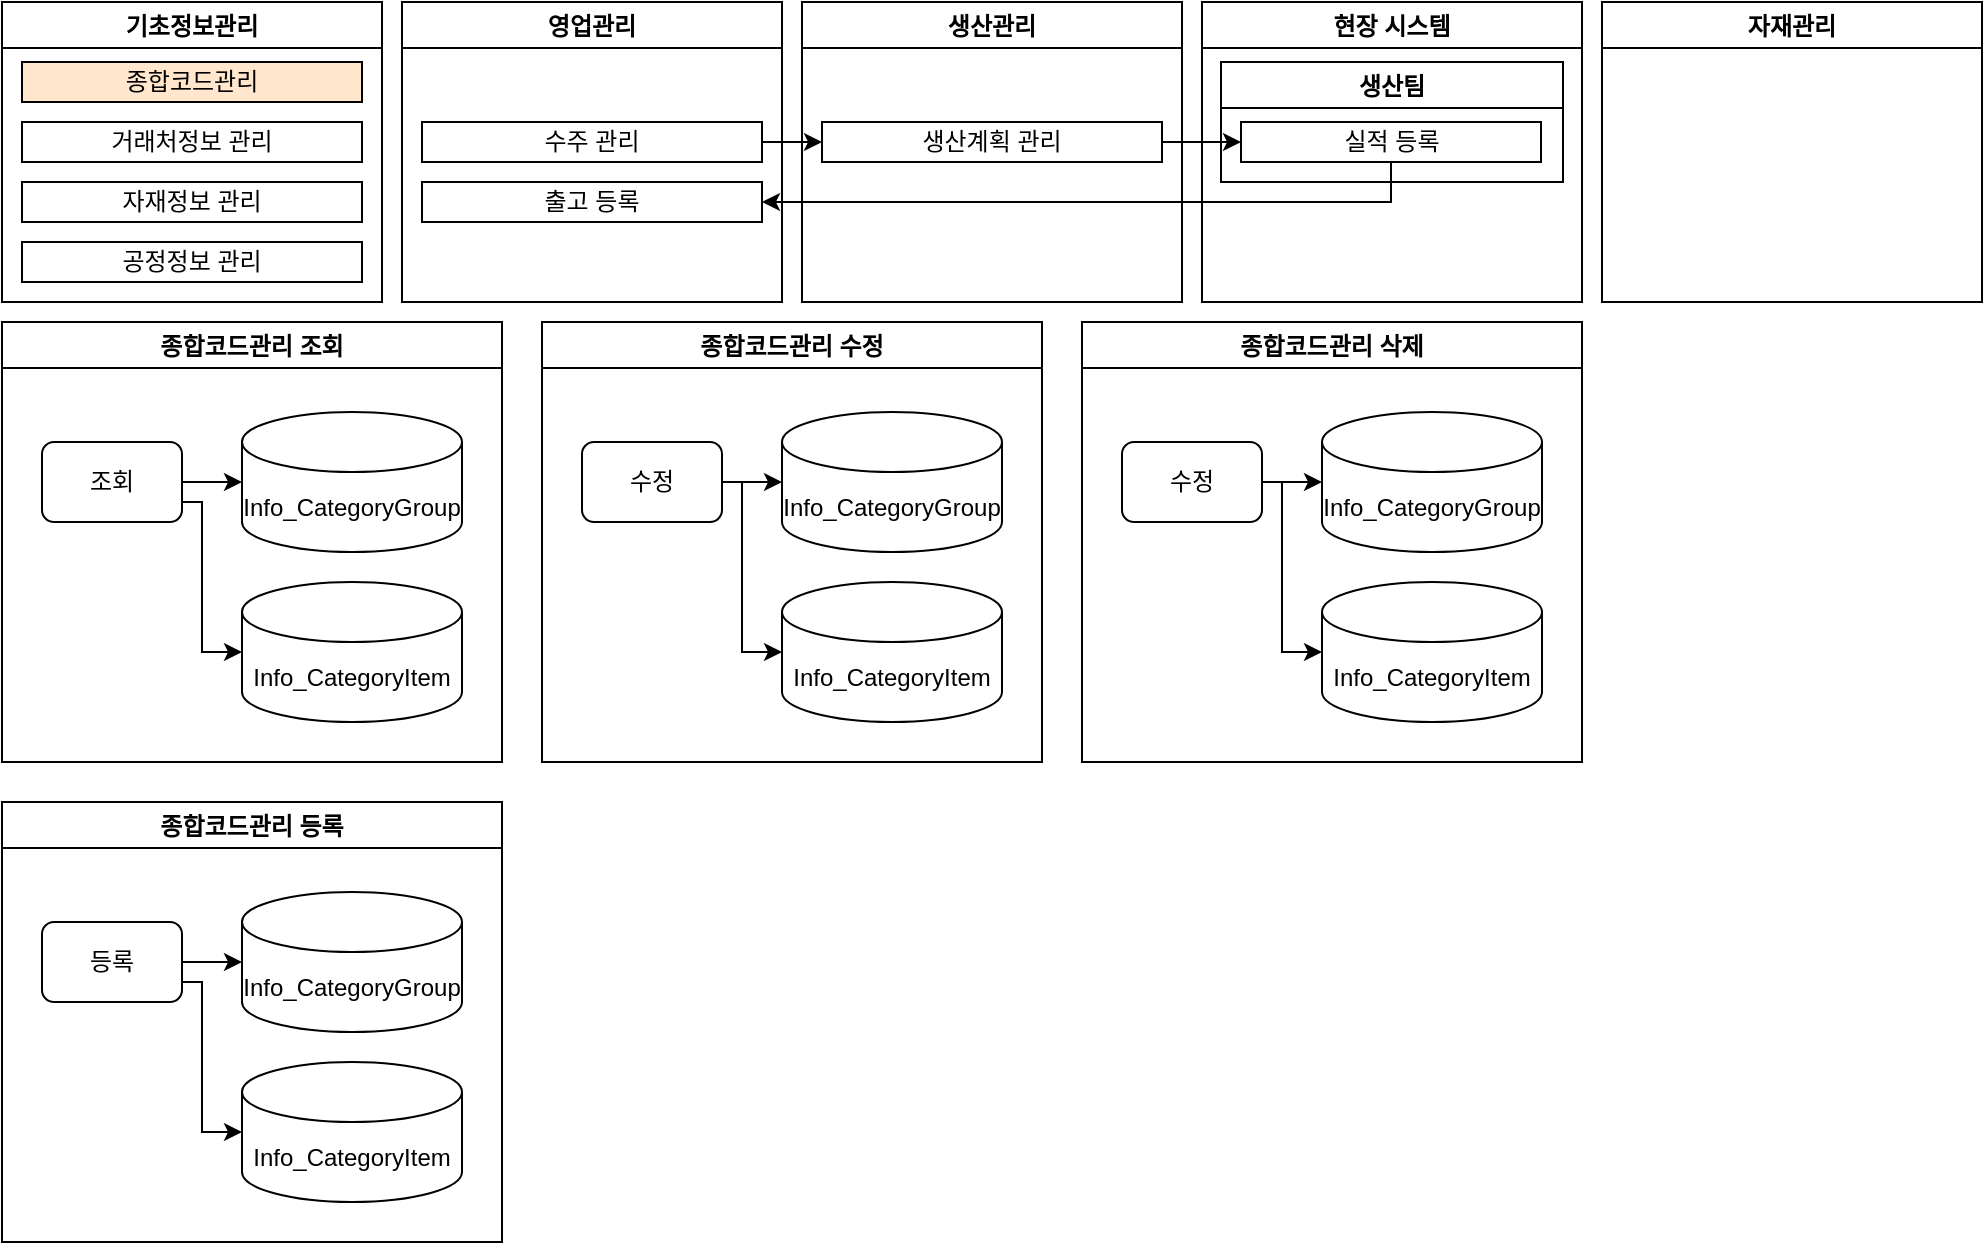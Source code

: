 <mxfile version="18.0.0" type="device" pages="18"><diagram name="종합코드관리" id="MbD3ICW8TXD5Ne60eK9P"><mxGraphModel dx="1422" dy="763" grid="1" gridSize="10" guides="1" tooltips="1" connect="1" arrows="1" fold="1" page="1" pageScale="1" pageWidth="1169" pageHeight="827" math="0" shadow="0"><root><mxCell id="DNLRkLQTxVQeSMsjSoR3-0"/><mxCell id="DNLRkLQTxVQeSMsjSoR3-1" parent="DNLRkLQTxVQeSMsjSoR3-0"/><mxCell id="DNLRkLQTxVQeSMsjSoR3-2" value="영업관리" style="swimlane;" parent="DNLRkLQTxVQeSMsjSoR3-1" vertex="1"><mxGeometry x="210" y="10" width="190" height="150" as="geometry"/></mxCell><mxCell id="DNLRkLQTxVQeSMsjSoR3-3" value="수주 관리" style="rounded=0;whiteSpace=wrap;html=1;fillColor=#FFFFFF;" parent="DNLRkLQTxVQeSMsjSoR3-2" vertex="1"><mxGeometry x="10" y="60" width="170" height="20" as="geometry"/></mxCell><mxCell id="DNLRkLQTxVQeSMsjSoR3-4" value="출고 등록" style="rounded=0;whiteSpace=wrap;html=1;" parent="DNLRkLQTxVQeSMsjSoR3-2" vertex="1"><mxGeometry x="10" y="90" width="170" height="20" as="geometry"/></mxCell><mxCell id="DNLRkLQTxVQeSMsjSoR3-5" value="생산관리" style="swimlane;" parent="DNLRkLQTxVQeSMsjSoR3-1" vertex="1"><mxGeometry x="410" y="10" width="190" height="150" as="geometry"/></mxCell><mxCell id="DNLRkLQTxVQeSMsjSoR3-6" value="생산계획 관리" style="rounded=0;whiteSpace=wrap;html=1;fillColor=#FFFFFF;" parent="DNLRkLQTxVQeSMsjSoR3-5" vertex="1"><mxGeometry x="10" y="60" width="170" height="20" as="geometry"/></mxCell><mxCell id="DNLRkLQTxVQeSMsjSoR3-7" value="현장 시스템" style="swimlane;" parent="DNLRkLQTxVQeSMsjSoR3-1" vertex="1"><mxGeometry x="610" y="10" width="190" height="150" as="geometry"/></mxCell><mxCell id="DNLRkLQTxVQeSMsjSoR3-8" value="생산팀" style="swimlane;" parent="DNLRkLQTxVQeSMsjSoR3-7" vertex="1"><mxGeometry x="9.5" y="30" width="171" height="60" as="geometry"/></mxCell><mxCell id="DNLRkLQTxVQeSMsjSoR3-9" value="실적 등록" style="rounded=0;whiteSpace=wrap;html=1;fillColor=#FFFFFF;" parent="DNLRkLQTxVQeSMsjSoR3-8" vertex="1"><mxGeometry x="10" y="30" width="150" height="20" as="geometry"/></mxCell><mxCell id="DNLRkLQTxVQeSMsjSoR3-10" value="자재관리" style="swimlane;" parent="DNLRkLQTxVQeSMsjSoR3-1" vertex="1"><mxGeometry x="810" y="10" width="190" height="150" as="geometry"/></mxCell><mxCell id="DNLRkLQTxVQeSMsjSoR3-11" style="edgeStyle=orthogonalEdgeStyle;rounded=0;orthogonalLoop=1;jettySize=auto;html=1;" parent="DNLRkLQTxVQeSMsjSoR3-1" source="DNLRkLQTxVQeSMsjSoR3-3" target="DNLRkLQTxVQeSMsjSoR3-6" edge="1"><mxGeometry relative="1" as="geometry"/></mxCell><mxCell id="DNLRkLQTxVQeSMsjSoR3-12" style="edgeStyle=orthogonalEdgeStyle;rounded=0;orthogonalLoop=1;jettySize=auto;html=1;" parent="DNLRkLQTxVQeSMsjSoR3-1" source="DNLRkLQTxVQeSMsjSoR3-6" target="DNLRkLQTxVQeSMsjSoR3-9" edge="1"><mxGeometry relative="1" as="geometry"><mxPoint x="590" y="110" as="sourcePoint"/></mxGeometry></mxCell><mxCell id="DNLRkLQTxVQeSMsjSoR3-13" style="edgeStyle=orthogonalEdgeStyle;rounded=0;orthogonalLoop=1;jettySize=auto;html=1;" parent="DNLRkLQTxVQeSMsjSoR3-1" source="DNLRkLQTxVQeSMsjSoR3-9" target="DNLRkLQTxVQeSMsjSoR3-4" edge="1"><mxGeometry relative="1" as="geometry"><Array as="points"><mxPoint x="705" y="110"/></Array></mxGeometry></mxCell><mxCell id="DNLRkLQTxVQeSMsjSoR3-14" value="종합코드관리 조회" style="swimlane;fillColor=#FFFFFF;" parent="DNLRkLQTxVQeSMsjSoR3-1" vertex="1"><mxGeometry x="10" y="170" width="250" height="220" as="geometry"/></mxCell><mxCell id="DNLRkLQTxVQeSMsjSoR3-15" value="Info_CategoryGroup" style="shape=cylinder3;whiteSpace=wrap;html=1;boundedLbl=1;backgroundOutline=1;size=15;fillColor=#ffffff;" parent="DNLRkLQTxVQeSMsjSoR3-14" vertex="1"><mxGeometry x="120" y="45" width="110" height="70" as="geometry"/></mxCell><mxCell id="DNLRkLQTxVQeSMsjSoR3-16" value="Info_CategoryItem" style="shape=cylinder3;whiteSpace=wrap;html=1;boundedLbl=1;backgroundOutline=1;size=15;fillColor=#ffffff;" parent="DNLRkLQTxVQeSMsjSoR3-14" vertex="1"><mxGeometry x="120" y="130" width="110" height="70" as="geometry"/></mxCell><mxCell id="DNLRkLQTxVQeSMsjSoR3-17" style="edgeStyle=orthogonalEdgeStyle;rounded=0;orthogonalLoop=1;jettySize=auto;html=1;strokeColor=#000000;" parent="DNLRkLQTxVQeSMsjSoR3-14" source="DNLRkLQTxVQeSMsjSoR3-19" target="DNLRkLQTxVQeSMsjSoR3-15" edge="1"><mxGeometry relative="1" as="geometry"/></mxCell><mxCell id="DNLRkLQTxVQeSMsjSoR3-18" style="edgeStyle=orthogonalEdgeStyle;rounded=0;orthogonalLoop=1;jettySize=auto;html=1;strokeColor=#000000;entryX=0;entryY=0.5;entryDx=0;entryDy=0;entryPerimeter=0;" parent="DNLRkLQTxVQeSMsjSoR3-14" source="DNLRkLQTxVQeSMsjSoR3-19" target="DNLRkLQTxVQeSMsjSoR3-16" edge="1"><mxGeometry relative="1" as="geometry"><Array as="points"><mxPoint x="100" y="90"/><mxPoint x="100" y="165"/></Array></mxGeometry></mxCell><mxCell id="DNLRkLQTxVQeSMsjSoR3-19" value="조회" style="rounded=1;whiteSpace=wrap;html=1;fillColor=#ffffff;" parent="DNLRkLQTxVQeSMsjSoR3-14" vertex="1"><mxGeometry x="20" y="60" width="70" height="40" as="geometry"/></mxCell><mxCell id="DNLRkLQTxVQeSMsjSoR3-20" value="종합코드관리 등록" style="swimlane;fillColor=#FFFFFF;" parent="DNLRkLQTxVQeSMsjSoR3-1" vertex="1"><mxGeometry x="10" y="410" width="250" height="220" as="geometry"/></mxCell><mxCell id="DNLRkLQTxVQeSMsjSoR3-21" value="Info_CategoryGroup" style="shape=cylinder3;whiteSpace=wrap;html=1;boundedLbl=1;backgroundOutline=1;size=15;fillColor=#ffffff;" parent="DNLRkLQTxVQeSMsjSoR3-20" vertex="1"><mxGeometry x="120" y="45" width="110" height="70" as="geometry"/></mxCell><mxCell id="DNLRkLQTxVQeSMsjSoR3-22" value="Info_CategoryItem" style="shape=cylinder3;whiteSpace=wrap;html=1;boundedLbl=1;backgroundOutline=1;size=15;fillColor=#ffffff;" parent="DNLRkLQTxVQeSMsjSoR3-20" vertex="1"><mxGeometry x="120" y="130" width="110" height="70" as="geometry"/></mxCell><mxCell id="DNLRkLQTxVQeSMsjSoR3-23" style="edgeStyle=orthogonalEdgeStyle;rounded=0;orthogonalLoop=1;jettySize=auto;html=1;strokeColor=#000000;" parent="DNLRkLQTxVQeSMsjSoR3-20" source="DNLRkLQTxVQeSMsjSoR3-25" target="DNLRkLQTxVQeSMsjSoR3-21" edge="1"><mxGeometry relative="1" as="geometry"/></mxCell><mxCell id="DNLRkLQTxVQeSMsjSoR3-24" style="edgeStyle=orthogonalEdgeStyle;rounded=0;orthogonalLoop=1;jettySize=auto;html=1;strokeColor=#000000;entryX=0;entryY=0.5;entryDx=0;entryDy=0;entryPerimeter=0;" parent="DNLRkLQTxVQeSMsjSoR3-20" source="DNLRkLQTxVQeSMsjSoR3-25" target="DNLRkLQTxVQeSMsjSoR3-22" edge="1"><mxGeometry relative="1" as="geometry"><Array as="points"><mxPoint x="100" y="90"/><mxPoint x="100" y="165"/></Array></mxGeometry></mxCell><mxCell id="DNLRkLQTxVQeSMsjSoR3-25" value="등록" style="rounded=1;whiteSpace=wrap;html=1;fillColor=#ffffff;" parent="DNLRkLQTxVQeSMsjSoR3-20" vertex="1"><mxGeometry x="20" y="60" width="70" height="40" as="geometry"/></mxCell><mxCell id="DNLRkLQTxVQeSMsjSoR3-26" value="종합코드관리 수정" style="swimlane;fillColor=#FFFFFF;" parent="DNLRkLQTxVQeSMsjSoR3-1" vertex="1"><mxGeometry x="280" y="170" width="250" height="220" as="geometry"/></mxCell><mxCell id="DNLRkLQTxVQeSMsjSoR3-27" value="Info_CategoryGroup" style="shape=cylinder3;whiteSpace=wrap;html=1;boundedLbl=1;backgroundOutline=1;size=15;fillColor=#ffffff;" parent="DNLRkLQTxVQeSMsjSoR3-26" vertex="1"><mxGeometry x="120" y="45" width="110" height="70" as="geometry"/></mxCell><mxCell id="DNLRkLQTxVQeSMsjSoR3-28" value="Info_CategoryItem" style="shape=cylinder3;whiteSpace=wrap;html=1;boundedLbl=1;backgroundOutline=1;size=15;fillColor=#ffffff;" parent="DNLRkLQTxVQeSMsjSoR3-26" vertex="1"><mxGeometry x="120" y="130" width="110" height="70" as="geometry"/></mxCell><mxCell id="DNLRkLQTxVQeSMsjSoR3-29" style="edgeStyle=orthogonalEdgeStyle;rounded=0;orthogonalLoop=1;jettySize=auto;html=1;strokeColor=#000000;" parent="DNLRkLQTxVQeSMsjSoR3-26" source="DNLRkLQTxVQeSMsjSoR3-31" target="DNLRkLQTxVQeSMsjSoR3-27" edge="1"><mxGeometry relative="1" as="geometry"/></mxCell><mxCell id="DNLRkLQTxVQeSMsjSoR3-30" style="edgeStyle=orthogonalEdgeStyle;rounded=0;orthogonalLoop=1;jettySize=auto;html=1;strokeColor=#000000;entryX=0;entryY=0.5;entryDx=0;entryDy=0;entryPerimeter=0;" parent="DNLRkLQTxVQeSMsjSoR3-26" source="DNLRkLQTxVQeSMsjSoR3-31" target="DNLRkLQTxVQeSMsjSoR3-28" edge="1"><mxGeometry relative="1" as="geometry"><Array as="points"><mxPoint x="100" y="80"/><mxPoint x="100" y="165"/></Array></mxGeometry></mxCell><mxCell id="DNLRkLQTxVQeSMsjSoR3-31" value="수정" style="rounded=1;whiteSpace=wrap;html=1;fillColor=#ffffff;" parent="DNLRkLQTxVQeSMsjSoR3-26" vertex="1"><mxGeometry x="20" y="60" width="70" height="40" as="geometry"/></mxCell><mxCell id="DNLRkLQTxVQeSMsjSoR3-32" value="종합코드관리 삭제" style="swimlane;fillColor=#FFFFFF;" parent="DNLRkLQTxVQeSMsjSoR3-1" vertex="1"><mxGeometry x="550" y="170" width="250" height="220" as="geometry"/></mxCell><mxCell id="DNLRkLQTxVQeSMsjSoR3-33" value="Info_CategoryGroup" style="shape=cylinder3;whiteSpace=wrap;html=1;boundedLbl=1;backgroundOutline=1;size=15;fillColor=#ffffff;" parent="DNLRkLQTxVQeSMsjSoR3-32" vertex="1"><mxGeometry x="120" y="45" width="110" height="70" as="geometry"/></mxCell><mxCell id="DNLRkLQTxVQeSMsjSoR3-34" value="Info_CategoryItem" style="shape=cylinder3;whiteSpace=wrap;html=1;boundedLbl=1;backgroundOutline=1;size=15;fillColor=#ffffff;" parent="DNLRkLQTxVQeSMsjSoR3-32" vertex="1"><mxGeometry x="120" y="130" width="110" height="70" as="geometry"/></mxCell><mxCell id="DNLRkLQTxVQeSMsjSoR3-35" style="edgeStyle=orthogonalEdgeStyle;rounded=0;orthogonalLoop=1;jettySize=auto;html=1;strokeColor=#000000;" parent="DNLRkLQTxVQeSMsjSoR3-32" source="DNLRkLQTxVQeSMsjSoR3-37" target="DNLRkLQTxVQeSMsjSoR3-33" edge="1"><mxGeometry relative="1" as="geometry"/></mxCell><mxCell id="DNLRkLQTxVQeSMsjSoR3-36" style="edgeStyle=orthogonalEdgeStyle;rounded=0;orthogonalLoop=1;jettySize=auto;html=1;strokeColor=#000000;entryX=0;entryY=0.5;entryDx=0;entryDy=0;entryPerimeter=0;" parent="DNLRkLQTxVQeSMsjSoR3-32" source="DNLRkLQTxVQeSMsjSoR3-37" target="DNLRkLQTxVQeSMsjSoR3-34" edge="1"><mxGeometry relative="1" as="geometry"><Array as="points"><mxPoint x="100" y="80"/><mxPoint x="100" y="165"/></Array></mxGeometry></mxCell><mxCell id="DNLRkLQTxVQeSMsjSoR3-37" value="수정" style="rounded=1;whiteSpace=wrap;html=1;fillColor=#ffffff;" parent="DNLRkLQTxVQeSMsjSoR3-32" vertex="1"><mxGeometry x="20" y="60" width="70" height="40" as="geometry"/></mxCell><mxCell id="GMdqv-ENolzbJGnsMFGB-0" value="기초정보관리" style="swimlane;" parent="DNLRkLQTxVQeSMsjSoR3-1" vertex="1"><mxGeometry x="10" y="10" width="190" height="150" as="geometry"/></mxCell><mxCell id="GMdqv-ENolzbJGnsMFGB-1" value="종합코드관리" style="rounded=0;whiteSpace=wrap;html=1;fillColor=#FFE6CC;" parent="GMdqv-ENolzbJGnsMFGB-0" vertex="1"><mxGeometry x="10" y="30" width="170" height="20" as="geometry"/></mxCell><mxCell id="GMdqv-ENolzbJGnsMFGB-2" value="거래처정보 관리" style="rounded=0;whiteSpace=wrap;html=1;" parent="GMdqv-ENolzbJGnsMFGB-0" vertex="1"><mxGeometry x="10" y="60" width="170" height="20" as="geometry"/></mxCell><mxCell id="GMdqv-ENolzbJGnsMFGB-3" value="자재정보 관리" style="rounded=0;whiteSpace=wrap;html=1;fillColor=#FFFFFF;" parent="GMdqv-ENolzbJGnsMFGB-0" vertex="1"><mxGeometry x="10" y="90" width="170" height="20" as="geometry"/></mxCell><mxCell id="GMdqv-ENolzbJGnsMFGB-4" value="공정정보 관리" style="rounded=0;whiteSpace=wrap;html=1;" parent="GMdqv-ENolzbJGnsMFGB-0" vertex="1"><mxGeometry x="10" y="120" width="170" height="20" as="geometry"/></mxCell></root></mxGraphModel></diagram><diagram name="거래처정보 관리" id="-BHgSkXP2xOFrB35DojE"><mxGraphModel dx="1422" dy="763" grid="1" gridSize="10" guides="1" tooltips="1" connect="1" arrows="1" fold="1" page="1" pageScale="1" pageWidth="1169" pageHeight="827" math="0" shadow="0"><root><mxCell id="B-hubqwFjmyaZ4jm1fO7-0"/><mxCell id="B-hubqwFjmyaZ4jm1fO7-1" parent="B-hubqwFjmyaZ4jm1fO7-0"/><mxCell id="B-hubqwFjmyaZ4jm1fO7-2" value="영업관리" style="swimlane;" vertex="1" parent="B-hubqwFjmyaZ4jm1fO7-1"><mxGeometry x="210" y="10" width="190" height="150" as="geometry"/></mxCell><mxCell id="B-hubqwFjmyaZ4jm1fO7-3" value="수주 관리" style="rounded=0;whiteSpace=wrap;html=1;fillColor=#FFFFFF;" vertex="1" parent="B-hubqwFjmyaZ4jm1fO7-2"><mxGeometry x="10" y="60" width="170" height="20" as="geometry"/></mxCell><mxCell id="B-hubqwFjmyaZ4jm1fO7-4" value="출고 등록" style="rounded=0;whiteSpace=wrap;html=1;" vertex="1" parent="B-hubqwFjmyaZ4jm1fO7-2"><mxGeometry x="10" y="90" width="170" height="20" as="geometry"/></mxCell><mxCell id="B-hubqwFjmyaZ4jm1fO7-5" value="생산관리" style="swimlane;" vertex="1" parent="B-hubqwFjmyaZ4jm1fO7-1"><mxGeometry x="410" y="10" width="190" height="150" as="geometry"/></mxCell><mxCell id="B-hubqwFjmyaZ4jm1fO7-6" value="생산계획 관리" style="rounded=0;whiteSpace=wrap;html=1;fillColor=#FFFFFF;" vertex="1" parent="B-hubqwFjmyaZ4jm1fO7-5"><mxGeometry x="10" y="60" width="170" height="20" as="geometry"/></mxCell><mxCell id="B-hubqwFjmyaZ4jm1fO7-7" value="현장 시스템" style="swimlane;" vertex="1" parent="B-hubqwFjmyaZ4jm1fO7-1"><mxGeometry x="610" y="10" width="190" height="150" as="geometry"/></mxCell><mxCell id="B-hubqwFjmyaZ4jm1fO7-8" value="생산팀" style="swimlane;" vertex="1" parent="B-hubqwFjmyaZ4jm1fO7-7"><mxGeometry x="9.5" y="30" width="171" height="60" as="geometry"/></mxCell><mxCell id="B-hubqwFjmyaZ4jm1fO7-9" value="실적 등록" style="rounded=0;whiteSpace=wrap;html=1;fillColor=#FFFFFF;" vertex="1" parent="B-hubqwFjmyaZ4jm1fO7-8"><mxGeometry x="10" y="30" width="150" height="20" as="geometry"/></mxCell><mxCell id="B-hubqwFjmyaZ4jm1fO7-10" value="자재관리" style="swimlane;" vertex="1" parent="B-hubqwFjmyaZ4jm1fO7-1"><mxGeometry x="810" y="10" width="190" height="150" as="geometry"/></mxCell><mxCell id="B-hubqwFjmyaZ4jm1fO7-11" style="edgeStyle=orthogonalEdgeStyle;rounded=0;orthogonalLoop=1;jettySize=auto;html=1;" edge="1" parent="B-hubqwFjmyaZ4jm1fO7-1" source="B-hubqwFjmyaZ4jm1fO7-3" target="B-hubqwFjmyaZ4jm1fO7-6"><mxGeometry relative="1" as="geometry"/></mxCell><mxCell id="B-hubqwFjmyaZ4jm1fO7-12" style="edgeStyle=orthogonalEdgeStyle;rounded=0;orthogonalLoop=1;jettySize=auto;html=1;" edge="1" parent="B-hubqwFjmyaZ4jm1fO7-1" source="B-hubqwFjmyaZ4jm1fO7-6" target="B-hubqwFjmyaZ4jm1fO7-9"><mxGeometry relative="1" as="geometry"><mxPoint x="590" y="110" as="sourcePoint"/></mxGeometry></mxCell><mxCell id="B-hubqwFjmyaZ4jm1fO7-13" style="edgeStyle=orthogonalEdgeStyle;rounded=0;orthogonalLoop=1;jettySize=auto;html=1;" edge="1" parent="B-hubqwFjmyaZ4jm1fO7-1" source="B-hubqwFjmyaZ4jm1fO7-9" target="B-hubqwFjmyaZ4jm1fO7-4"><mxGeometry relative="1" as="geometry"><Array as="points"><mxPoint x="705" y="110"/></Array></mxGeometry></mxCell><mxCell id="B-hubqwFjmyaZ4jm1fO7-14" value="거래처정보 관리 조회" style="swimlane;fillColor=#FFFFFF;" vertex="1" parent="B-hubqwFjmyaZ4jm1fO7-1"><mxGeometry x="10" y="170" width="250" height="130" as="geometry"/></mxCell><mxCell id="B-hubqwFjmyaZ4jm1fO7-15" value="Info_Customer" style="shape=cylinder3;whiteSpace=wrap;html=1;boundedLbl=1;backgroundOutline=1;size=15;fillColor=#ffffff;" vertex="1" parent="B-hubqwFjmyaZ4jm1fO7-14"><mxGeometry x="120" y="45" width="110" height="70" as="geometry"/></mxCell><mxCell id="B-hubqwFjmyaZ4jm1fO7-17" style="edgeStyle=orthogonalEdgeStyle;rounded=0;orthogonalLoop=1;jettySize=auto;html=1;strokeColor=#000000;" edge="1" parent="B-hubqwFjmyaZ4jm1fO7-14" source="B-hubqwFjmyaZ4jm1fO7-19" target="B-hubqwFjmyaZ4jm1fO7-15"><mxGeometry relative="1" as="geometry"/></mxCell><mxCell id="B-hubqwFjmyaZ4jm1fO7-19" value="조회" style="rounded=1;whiteSpace=wrap;html=1;fillColor=#ffffff;" vertex="1" parent="B-hubqwFjmyaZ4jm1fO7-14"><mxGeometry x="20" y="60" width="70" height="40" as="geometry"/></mxCell><mxCell id="B-hubqwFjmyaZ4jm1fO7-20" value="거래처정보 관리 등록" style="swimlane;fillColor=#FFFFFF;" vertex="1" parent="B-hubqwFjmyaZ4jm1fO7-1"><mxGeometry x="10" y="320" width="250" height="130" as="geometry"/></mxCell><mxCell id="B-hubqwFjmyaZ4jm1fO7-21" value="Info_Customer" style="shape=cylinder3;whiteSpace=wrap;html=1;boundedLbl=1;backgroundOutline=1;size=15;fillColor=#ffffff;" vertex="1" parent="B-hubqwFjmyaZ4jm1fO7-20"><mxGeometry x="120" y="45" width="110" height="70" as="geometry"/></mxCell><mxCell id="B-hubqwFjmyaZ4jm1fO7-23" style="edgeStyle=orthogonalEdgeStyle;rounded=0;orthogonalLoop=1;jettySize=auto;html=1;strokeColor=#000000;" edge="1" parent="B-hubqwFjmyaZ4jm1fO7-20" source="B-hubqwFjmyaZ4jm1fO7-25" target="B-hubqwFjmyaZ4jm1fO7-21"><mxGeometry relative="1" as="geometry"/></mxCell><mxCell id="B-hubqwFjmyaZ4jm1fO7-25" value="등록" style="rounded=1;whiteSpace=wrap;html=1;fillColor=#ffffff;" vertex="1" parent="B-hubqwFjmyaZ4jm1fO7-20"><mxGeometry x="20" y="60" width="70" height="40" as="geometry"/></mxCell><mxCell id="B-hubqwFjmyaZ4jm1fO7-26" value="거래처정보 관리 수정" style="swimlane;fillColor=#FFFFFF;" vertex="1" parent="B-hubqwFjmyaZ4jm1fO7-1"><mxGeometry x="280" y="170" width="250" height="130" as="geometry"/></mxCell><mxCell id="B-hubqwFjmyaZ4jm1fO7-27" value="Info_Customer" style="shape=cylinder3;whiteSpace=wrap;html=1;boundedLbl=1;backgroundOutline=1;size=15;fillColor=#ffffff;" vertex="1" parent="B-hubqwFjmyaZ4jm1fO7-26"><mxGeometry x="120" y="45" width="110" height="70" as="geometry"/></mxCell><mxCell id="B-hubqwFjmyaZ4jm1fO7-29" style="edgeStyle=orthogonalEdgeStyle;rounded=0;orthogonalLoop=1;jettySize=auto;html=1;strokeColor=#000000;" edge="1" parent="B-hubqwFjmyaZ4jm1fO7-26" source="B-hubqwFjmyaZ4jm1fO7-31" target="B-hubqwFjmyaZ4jm1fO7-27"><mxGeometry relative="1" as="geometry"/></mxCell><mxCell id="B-hubqwFjmyaZ4jm1fO7-31" value="수정" style="rounded=1;whiteSpace=wrap;html=1;fillColor=#ffffff;" vertex="1" parent="B-hubqwFjmyaZ4jm1fO7-26"><mxGeometry x="20" y="60" width="70" height="40" as="geometry"/></mxCell><mxCell id="B-hubqwFjmyaZ4jm1fO7-32" value="거래처정보 관리 삭제" style="swimlane;fillColor=#FFFFFF;" vertex="1" parent="B-hubqwFjmyaZ4jm1fO7-1"><mxGeometry x="550" y="170" width="250" height="130" as="geometry"/></mxCell><mxCell id="B-hubqwFjmyaZ4jm1fO7-33" value="Info_Customer" style="shape=cylinder3;whiteSpace=wrap;html=1;boundedLbl=1;backgroundOutline=1;size=15;fillColor=#ffffff;" vertex="1" parent="B-hubqwFjmyaZ4jm1fO7-32"><mxGeometry x="120" y="45" width="110" height="70" as="geometry"/></mxCell><mxCell id="B-hubqwFjmyaZ4jm1fO7-35" style="edgeStyle=orthogonalEdgeStyle;rounded=0;orthogonalLoop=1;jettySize=auto;html=1;strokeColor=#000000;" edge="1" parent="B-hubqwFjmyaZ4jm1fO7-32" source="B-hubqwFjmyaZ4jm1fO7-37" target="B-hubqwFjmyaZ4jm1fO7-33"><mxGeometry relative="1" as="geometry"/></mxCell><mxCell id="B-hubqwFjmyaZ4jm1fO7-37" value="수정" style="rounded=1;whiteSpace=wrap;html=1;fillColor=#ffffff;" vertex="1" parent="B-hubqwFjmyaZ4jm1fO7-32"><mxGeometry x="20" y="60" width="70" height="40" as="geometry"/></mxCell><mxCell id="B-hubqwFjmyaZ4jm1fO7-38" value="기초정보관리" style="swimlane;" vertex="1" parent="B-hubqwFjmyaZ4jm1fO7-1"><mxGeometry x="10" y="10" width="190" height="150" as="geometry"/></mxCell><mxCell id="B-hubqwFjmyaZ4jm1fO7-39" value="종합코드관리" style="rounded=0;whiteSpace=wrap;html=1;fillColor=#FFFFFF;" vertex="1" parent="B-hubqwFjmyaZ4jm1fO7-38"><mxGeometry x="10" y="30" width="170" height="20" as="geometry"/></mxCell><mxCell id="B-hubqwFjmyaZ4jm1fO7-40" value="거래처정보 관리" style="rounded=0;whiteSpace=wrap;html=1;fillColor=#FFE6CC;" vertex="1" parent="B-hubqwFjmyaZ4jm1fO7-38"><mxGeometry x="10" y="60" width="170" height="20" as="geometry"/></mxCell><mxCell id="B-hubqwFjmyaZ4jm1fO7-41" value="자재정보 관리" style="rounded=0;whiteSpace=wrap;html=1;fillColor=#FFFFFF;" vertex="1" parent="B-hubqwFjmyaZ4jm1fO7-38"><mxGeometry x="10" y="90" width="170" height="20" as="geometry"/></mxCell><mxCell id="B-hubqwFjmyaZ4jm1fO7-42" value="공정정보 관리" style="rounded=0;whiteSpace=wrap;html=1;" vertex="1" parent="B-hubqwFjmyaZ4jm1fO7-38"><mxGeometry x="10" y="120" width="170" height="20" as="geometry"/></mxCell></root></mxGraphModel></diagram><diagram name="자재정보 관리" id="CfeHKcC4oAzfbNGRYC_y"><mxGraphModel dx="1422" dy="763" grid="1" gridSize="10" guides="1" tooltips="1" connect="1" arrows="1" fold="1" page="1" pageScale="1" pageWidth="1169" pageHeight="827" math="0" shadow="0"><root><mxCell id="oikyn2O3OKbWwQHK4DPP-0"/><mxCell id="oikyn2O3OKbWwQHK4DPP-1" parent="oikyn2O3OKbWwQHK4DPP-0"/><mxCell id="oikyn2O3OKbWwQHK4DPP-2" value="영업관리" style="swimlane;" vertex="1" parent="oikyn2O3OKbWwQHK4DPP-1"><mxGeometry x="210" y="10" width="190" height="150" as="geometry"/></mxCell><mxCell id="oikyn2O3OKbWwQHK4DPP-3" value="수주 관리" style="rounded=0;whiteSpace=wrap;html=1;fillColor=#FFFFFF;" vertex="1" parent="oikyn2O3OKbWwQHK4DPP-2"><mxGeometry x="10" y="60" width="170" height="20" as="geometry"/></mxCell><mxCell id="oikyn2O3OKbWwQHK4DPP-4" value="출고 등록" style="rounded=0;whiteSpace=wrap;html=1;" vertex="1" parent="oikyn2O3OKbWwQHK4DPP-2"><mxGeometry x="10" y="90" width="170" height="20" as="geometry"/></mxCell><mxCell id="oikyn2O3OKbWwQHK4DPP-5" value="생산관리" style="swimlane;" vertex="1" parent="oikyn2O3OKbWwQHK4DPP-1"><mxGeometry x="410" y="10" width="190" height="150" as="geometry"/></mxCell><mxCell id="oikyn2O3OKbWwQHK4DPP-6" value="생산계획 관리" style="rounded=0;whiteSpace=wrap;html=1;fillColor=#FFFFFF;" vertex="1" parent="oikyn2O3OKbWwQHK4DPP-5"><mxGeometry x="10" y="60" width="170" height="20" as="geometry"/></mxCell><mxCell id="oikyn2O3OKbWwQHK4DPP-7" value="현장 시스템" style="swimlane;" vertex="1" parent="oikyn2O3OKbWwQHK4DPP-1"><mxGeometry x="610" y="10" width="190" height="150" as="geometry"/></mxCell><mxCell id="oikyn2O3OKbWwQHK4DPP-8" value="생산팀" style="swimlane;" vertex="1" parent="oikyn2O3OKbWwQHK4DPP-7"><mxGeometry x="9.5" y="30" width="171" height="60" as="geometry"/></mxCell><mxCell id="oikyn2O3OKbWwQHK4DPP-9" value="실적 등록" style="rounded=0;whiteSpace=wrap;html=1;fillColor=#FFFFFF;" vertex="1" parent="oikyn2O3OKbWwQHK4DPP-8"><mxGeometry x="10" y="30" width="150" height="20" as="geometry"/></mxCell><mxCell id="oikyn2O3OKbWwQHK4DPP-10" value="자재관리" style="swimlane;" vertex="1" parent="oikyn2O3OKbWwQHK4DPP-1"><mxGeometry x="810" y="10" width="190" height="150" as="geometry"/></mxCell><mxCell id="oikyn2O3OKbWwQHK4DPP-11" style="edgeStyle=orthogonalEdgeStyle;rounded=0;orthogonalLoop=1;jettySize=auto;html=1;" edge="1" parent="oikyn2O3OKbWwQHK4DPP-1" source="oikyn2O3OKbWwQHK4DPP-3" target="oikyn2O3OKbWwQHK4DPP-6"><mxGeometry relative="1" as="geometry"/></mxCell><mxCell id="oikyn2O3OKbWwQHK4DPP-12" style="edgeStyle=orthogonalEdgeStyle;rounded=0;orthogonalLoop=1;jettySize=auto;html=1;" edge="1" parent="oikyn2O3OKbWwQHK4DPP-1" source="oikyn2O3OKbWwQHK4DPP-6" target="oikyn2O3OKbWwQHK4DPP-9"><mxGeometry relative="1" as="geometry"><mxPoint x="590" y="110" as="sourcePoint"/></mxGeometry></mxCell><mxCell id="oikyn2O3OKbWwQHK4DPP-13" style="edgeStyle=orthogonalEdgeStyle;rounded=0;orthogonalLoop=1;jettySize=auto;html=1;" edge="1" parent="oikyn2O3OKbWwQHK4DPP-1" source="oikyn2O3OKbWwQHK4DPP-9" target="oikyn2O3OKbWwQHK4DPP-4"><mxGeometry relative="1" as="geometry"><Array as="points"><mxPoint x="705" y="110"/></Array></mxGeometry></mxCell><mxCell id="oikyn2O3OKbWwQHK4DPP-14" value="거래처정보 관리 조회" style="swimlane;fillColor=#FFFFFF;" vertex="1" parent="oikyn2O3OKbWwQHK4DPP-1"><mxGeometry x="10" y="170" width="250" height="130" as="geometry"/></mxCell><mxCell id="oikyn2O3OKbWwQHK4DPP-15" value="Info_Material" style="shape=cylinder3;whiteSpace=wrap;html=1;boundedLbl=1;backgroundOutline=1;size=15;fillColor=#ffffff;" vertex="1" parent="oikyn2O3OKbWwQHK4DPP-14"><mxGeometry x="120" y="45" width="110" height="70" as="geometry"/></mxCell><mxCell id="oikyn2O3OKbWwQHK4DPP-16" style="edgeStyle=orthogonalEdgeStyle;rounded=0;orthogonalLoop=1;jettySize=auto;html=1;strokeColor=#000000;" edge="1" parent="oikyn2O3OKbWwQHK4DPP-14" source="oikyn2O3OKbWwQHK4DPP-17" target="oikyn2O3OKbWwQHK4DPP-15"><mxGeometry relative="1" as="geometry"/></mxCell><mxCell id="oikyn2O3OKbWwQHK4DPP-17" value="조회" style="rounded=1;whiteSpace=wrap;html=1;fillColor=#ffffff;" vertex="1" parent="oikyn2O3OKbWwQHK4DPP-14"><mxGeometry x="20" y="60" width="70" height="40" as="geometry"/></mxCell><mxCell id="oikyn2O3OKbWwQHK4DPP-18" value="거래처정보 관리 등록" style="swimlane;fillColor=#FFFFFF;" vertex="1" parent="oikyn2O3OKbWwQHK4DPP-1"><mxGeometry x="10" y="320" width="250" height="130" as="geometry"/></mxCell><mxCell id="oikyn2O3OKbWwQHK4DPP-19" value="Info_Material" style="shape=cylinder3;whiteSpace=wrap;html=1;boundedLbl=1;backgroundOutline=1;size=15;fillColor=#ffffff;" vertex="1" parent="oikyn2O3OKbWwQHK4DPP-18"><mxGeometry x="120" y="45" width="110" height="70" as="geometry"/></mxCell><mxCell id="oikyn2O3OKbWwQHK4DPP-20" style="edgeStyle=orthogonalEdgeStyle;rounded=0;orthogonalLoop=1;jettySize=auto;html=1;strokeColor=#000000;" edge="1" parent="oikyn2O3OKbWwQHK4DPP-18" source="oikyn2O3OKbWwQHK4DPP-21" target="oikyn2O3OKbWwQHK4DPP-19"><mxGeometry relative="1" as="geometry"/></mxCell><mxCell id="oikyn2O3OKbWwQHK4DPP-21" value="등록" style="rounded=1;whiteSpace=wrap;html=1;fillColor=#ffffff;" vertex="1" parent="oikyn2O3OKbWwQHK4DPP-18"><mxGeometry x="20" y="60" width="70" height="40" as="geometry"/></mxCell><mxCell id="oikyn2O3OKbWwQHK4DPP-22" value="거래처정보 관리 수정" style="swimlane;fillColor=#FFFFFF;" vertex="1" parent="oikyn2O3OKbWwQHK4DPP-1"><mxGeometry x="280" y="170" width="250" height="130" as="geometry"/></mxCell><mxCell id="oikyn2O3OKbWwQHK4DPP-23" value="Info_Material" style="shape=cylinder3;whiteSpace=wrap;html=1;boundedLbl=1;backgroundOutline=1;size=15;fillColor=#ffffff;" vertex="1" parent="oikyn2O3OKbWwQHK4DPP-22"><mxGeometry x="120" y="45" width="110" height="70" as="geometry"/></mxCell><mxCell id="oikyn2O3OKbWwQHK4DPP-24" style="edgeStyle=orthogonalEdgeStyle;rounded=0;orthogonalLoop=1;jettySize=auto;html=1;strokeColor=#000000;" edge="1" parent="oikyn2O3OKbWwQHK4DPP-22" source="oikyn2O3OKbWwQHK4DPP-25" target="oikyn2O3OKbWwQHK4DPP-23"><mxGeometry relative="1" as="geometry"/></mxCell><mxCell id="oikyn2O3OKbWwQHK4DPP-25" value="수정" style="rounded=1;whiteSpace=wrap;html=1;fillColor=#ffffff;" vertex="1" parent="oikyn2O3OKbWwQHK4DPP-22"><mxGeometry x="20" y="60" width="70" height="40" as="geometry"/></mxCell><mxCell id="oikyn2O3OKbWwQHK4DPP-26" value="거래처정보 관리 삭제" style="swimlane;fillColor=#FFFFFF;" vertex="1" parent="oikyn2O3OKbWwQHK4DPP-1"><mxGeometry x="550" y="170" width="250" height="130" as="geometry"/></mxCell><mxCell id="oikyn2O3OKbWwQHK4DPP-27" value="Info_Material" style="shape=cylinder3;whiteSpace=wrap;html=1;boundedLbl=1;backgroundOutline=1;size=15;fillColor=#ffffff;" vertex="1" parent="oikyn2O3OKbWwQHK4DPP-26"><mxGeometry x="120" y="45" width="110" height="70" as="geometry"/></mxCell><mxCell id="oikyn2O3OKbWwQHK4DPP-28" style="edgeStyle=orthogonalEdgeStyle;rounded=0;orthogonalLoop=1;jettySize=auto;html=1;strokeColor=#000000;" edge="1" parent="oikyn2O3OKbWwQHK4DPP-26" source="oikyn2O3OKbWwQHK4DPP-29" target="oikyn2O3OKbWwQHK4DPP-27"><mxGeometry relative="1" as="geometry"/></mxCell><mxCell id="oikyn2O3OKbWwQHK4DPP-29" value="수정" style="rounded=1;whiteSpace=wrap;html=1;fillColor=#ffffff;" vertex="1" parent="oikyn2O3OKbWwQHK4DPP-26"><mxGeometry x="20" y="60" width="70" height="40" as="geometry"/></mxCell><mxCell id="oikyn2O3OKbWwQHK4DPP-30" value="기초정보관리" style="swimlane;" vertex="1" parent="oikyn2O3OKbWwQHK4DPP-1"><mxGeometry x="10" y="10" width="190" height="150" as="geometry"/></mxCell><mxCell id="oikyn2O3OKbWwQHK4DPP-31" value="종합코드관리" style="rounded=0;whiteSpace=wrap;html=1;fillColor=#FFFFFF;" vertex="1" parent="oikyn2O3OKbWwQHK4DPP-30"><mxGeometry x="10" y="30" width="170" height="20" as="geometry"/></mxCell><mxCell id="oikyn2O3OKbWwQHK4DPP-32" value="거래처정보 관리" style="rounded=0;whiteSpace=wrap;html=1;fillColor=#FFFFFF;" vertex="1" parent="oikyn2O3OKbWwQHK4DPP-30"><mxGeometry x="10" y="60" width="170" height="20" as="geometry"/></mxCell><mxCell id="oikyn2O3OKbWwQHK4DPP-33" value="자재정보 관리" style="rounded=0;whiteSpace=wrap;html=1;fillColor=#FFE6CC;" vertex="1" parent="oikyn2O3OKbWwQHK4DPP-30"><mxGeometry x="10" y="90" width="170" height="20" as="geometry"/></mxCell><mxCell id="oikyn2O3OKbWwQHK4DPP-34" value="공정정보 관리" style="rounded=0;whiteSpace=wrap;html=1;" vertex="1" parent="oikyn2O3OKbWwQHK4DPP-30"><mxGeometry x="10" y="120" width="170" height="20" as="geometry"/></mxCell></root></mxGraphModel></diagram><diagram name="공정정보 관리" id="tUJCE1ovAccnX-Cf80MR"><mxGraphModel dx="1422" dy="763" grid="1" gridSize="10" guides="1" tooltips="1" connect="1" arrows="1" fold="1" page="1" pageScale="1" pageWidth="1169" pageHeight="827" math="0" shadow="0"><root><mxCell id="ovEMDHLBhf4VPY9aIBp_-0"/><mxCell id="ovEMDHLBhf4VPY9aIBp_-1" parent="ovEMDHLBhf4VPY9aIBp_-0"/><mxCell id="ovEMDHLBhf4VPY9aIBp_-2" value="영업관리" style="swimlane;" vertex="1" parent="ovEMDHLBhf4VPY9aIBp_-1"><mxGeometry x="210" y="10" width="190" height="150" as="geometry"/></mxCell><mxCell id="ovEMDHLBhf4VPY9aIBp_-3" value="수주 관리" style="rounded=0;whiteSpace=wrap;html=1;fillColor=#FFFFFF;" vertex="1" parent="ovEMDHLBhf4VPY9aIBp_-2"><mxGeometry x="10" y="60" width="170" height="20" as="geometry"/></mxCell><mxCell id="ovEMDHLBhf4VPY9aIBp_-4" value="출고 등록" style="rounded=0;whiteSpace=wrap;html=1;" vertex="1" parent="ovEMDHLBhf4VPY9aIBp_-2"><mxGeometry x="10" y="90" width="170" height="20" as="geometry"/></mxCell><mxCell id="ovEMDHLBhf4VPY9aIBp_-5" value="생산관리" style="swimlane;" vertex="1" parent="ovEMDHLBhf4VPY9aIBp_-1"><mxGeometry x="410" y="10" width="190" height="150" as="geometry"/></mxCell><mxCell id="ovEMDHLBhf4VPY9aIBp_-6" value="생산계획 관리" style="rounded=0;whiteSpace=wrap;html=1;fillColor=#FFFFFF;" vertex="1" parent="ovEMDHLBhf4VPY9aIBp_-5"><mxGeometry x="10" y="60" width="170" height="20" as="geometry"/></mxCell><mxCell id="ovEMDHLBhf4VPY9aIBp_-7" value="현장 시스템" style="swimlane;" vertex="1" parent="ovEMDHLBhf4VPY9aIBp_-1"><mxGeometry x="610" y="10" width="190" height="150" as="geometry"/></mxCell><mxCell id="ovEMDHLBhf4VPY9aIBp_-8" value="생산팀" style="swimlane;" vertex="1" parent="ovEMDHLBhf4VPY9aIBp_-7"><mxGeometry x="9.5" y="30" width="171" height="60" as="geometry"/></mxCell><mxCell id="ovEMDHLBhf4VPY9aIBp_-9" value="실적 등록" style="rounded=0;whiteSpace=wrap;html=1;fillColor=#FFFFFF;" vertex="1" parent="ovEMDHLBhf4VPY9aIBp_-8"><mxGeometry x="10" y="30" width="150" height="20" as="geometry"/></mxCell><mxCell id="ovEMDHLBhf4VPY9aIBp_-10" value="자재관리" style="swimlane;" vertex="1" parent="ovEMDHLBhf4VPY9aIBp_-1"><mxGeometry x="810" y="10" width="190" height="150" as="geometry"/></mxCell><mxCell id="ovEMDHLBhf4VPY9aIBp_-11" style="edgeStyle=orthogonalEdgeStyle;rounded=0;orthogonalLoop=1;jettySize=auto;html=1;" edge="1" parent="ovEMDHLBhf4VPY9aIBp_-1" source="ovEMDHLBhf4VPY9aIBp_-3" target="ovEMDHLBhf4VPY9aIBp_-6"><mxGeometry relative="1" as="geometry"/></mxCell><mxCell id="ovEMDHLBhf4VPY9aIBp_-12" style="edgeStyle=orthogonalEdgeStyle;rounded=0;orthogonalLoop=1;jettySize=auto;html=1;" edge="1" parent="ovEMDHLBhf4VPY9aIBp_-1" source="ovEMDHLBhf4VPY9aIBp_-6" target="ovEMDHLBhf4VPY9aIBp_-9"><mxGeometry relative="1" as="geometry"><mxPoint x="590" y="110" as="sourcePoint"/></mxGeometry></mxCell><mxCell id="ovEMDHLBhf4VPY9aIBp_-13" style="edgeStyle=orthogonalEdgeStyle;rounded=0;orthogonalLoop=1;jettySize=auto;html=1;" edge="1" parent="ovEMDHLBhf4VPY9aIBp_-1" source="ovEMDHLBhf4VPY9aIBp_-9" target="ovEMDHLBhf4VPY9aIBp_-4"><mxGeometry relative="1" as="geometry"><Array as="points"><mxPoint x="705" y="110"/></Array></mxGeometry></mxCell><mxCell id="ovEMDHLBhf4VPY9aIBp_-14" value="거래처정보 관리 조회" style="swimlane;fillColor=#FFFFFF;" vertex="1" parent="ovEMDHLBhf4VPY9aIBp_-1"><mxGeometry x="10" y="170" width="250" height="130" as="geometry"/></mxCell><mxCell id="ovEMDHLBhf4VPY9aIBp_-15" value="Info_Process" style="shape=cylinder3;whiteSpace=wrap;html=1;boundedLbl=1;backgroundOutline=1;size=15;fillColor=#ffffff;" vertex="1" parent="ovEMDHLBhf4VPY9aIBp_-14"><mxGeometry x="120" y="45" width="110" height="70" as="geometry"/></mxCell><mxCell id="ovEMDHLBhf4VPY9aIBp_-16" style="edgeStyle=orthogonalEdgeStyle;rounded=0;orthogonalLoop=1;jettySize=auto;html=1;strokeColor=#000000;" edge="1" parent="ovEMDHLBhf4VPY9aIBp_-14" source="ovEMDHLBhf4VPY9aIBp_-17" target="ovEMDHLBhf4VPY9aIBp_-15"><mxGeometry relative="1" as="geometry"/></mxCell><mxCell id="ovEMDHLBhf4VPY9aIBp_-17" value="조회" style="rounded=1;whiteSpace=wrap;html=1;fillColor=#ffffff;" vertex="1" parent="ovEMDHLBhf4VPY9aIBp_-14"><mxGeometry x="20" y="60" width="70" height="40" as="geometry"/></mxCell><mxCell id="ovEMDHLBhf4VPY9aIBp_-18" value="거래처정보 관리 등록" style="swimlane;fillColor=#FFFFFF;" vertex="1" parent="ovEMDHLBhf4VPY9aIBp_-1"><mxGeometry x="10" y="320" width="250" height="130" as="geometry"/></mxCell><mxCell id="ovEMDHLBhf4VPY9aIBp_-19" value="Info_Process" style="shape=cylinder3;whiteSpace=wrap;html=1;boundedLbl=1;backgroundOutline=1;size=15;fillColor=#ffffff;" vertex="1" parent="ovEMDHLBhf4VPY9aIBp_-18"><mxGeometry x="120" y="45" width="110" height="70" as="geometry"/></mxCell><mxCell id="ovEMDHLBhf4VPY9aIBp_-20" style="edgeStyle=orthogonalEdgeStyle;rounded=0;orthogonalLoop=1;jettySize=auto;html=1;strokeColor=#000000;" edge="1" parent="ovEMDHLBhf4VPY9aIBp_-18" source="ovEMDHLBhf4VPY9aIBp_-21" target="ovEMDHLBhf4VPY9aIBp_-19"><mxGeometry relative="1" as="geometry"/></mxCell><mxCell id="ovEMDHLBhf4VPY9aIBp_-21" value="등록" style="rounded=1;whiteSpace=wrap;html=1;fillColor=#ffffff;" vertex="1" parent="ovEMDHLBhf4VPY9aIBp_-18"><mxGeometry x="20" y="60" width="70" height="40" as="geometry"/></mxCell><mxCell id="ovEMDHLBhf4VPY9aIBp_-22" value="거래처정보 관리 수정" style="swimlane;fillColor=#FFFFFF;" vertex="1" parent="ovEMDHLBhf4VPY9aIBp_-1"><mxGeometry x="280" y="170" width="250" height="130" as="geometry"/></mxCell><mxCell id="ovEMDHLBhf4VPY9aIBp_-23" value="Info_Process" style="shape=cylinder3;whiteSpace=wrap;html=1;boundedLbl=1;backgroundOutline=1;size=15;fillColor=#ffffff;" vertex="1" parent="ovEMDHLBhf4VPY9aIBp_-22"><mxGeometry x="120" y="45" width="110" height="70" as="geometry"/></mxCell><mxCell id="ovEMDHLBhf4VPY9aIBp_-24" style="edgeStyle=orthogonalEdgeStyle;rounded=0;orthogonalLoop=1;jettySize=auto;html=1;strokeColor=#000000;" edge="1" parent="ovEMDHLBhf4VPY9aIBp_-22" source="ovEMDHLBhf4VPY9aIBp_-25" target="ovEMDHLBhf4VPY9aIBp_-23"><mxGeometry relative="1" as="geometry"/></mxCell><mxCell id="ovEMDHLBhf4VPY9aIBp_-25" value="수정" style="rounded=1;whiteSpace=wrap;html=1;fillColor=#ffffff;" vertex="1" parent="ovEMDHLBhf4VPY9aIBp_-22"><mxGeometry x="20" y="60" width="70" height="40" as="geometry"/></mxCell><mxCell id="ovEMDHLBhf4VPY9aIBp_-26" value="거래처정보 관리 삭제" style="swimlane;fillColor=#FFFFFF;" vertex="1" parent="ovEMDHLBhf4VPY9aIBp_-1"><mxGeometry x="550" y="170" width="250" height="130" as="geometry"/></mxCell><mxCell id="ovEMDHLBhf4VPY9aIBp_-27" value="Info_Process" style="shape=cylinder3;whiteSpace=wrap;html=1;boundedLbl=1;backgroundOutline=1;size=15;fillColor=#ffffff;" vertex="1" parent="ovEMDHLBhf4VPY9aIBp_-26"><mxGeometry x="120" y="45" width="110" height="70" as="geometry"/></mxCell><mxCell id="ovEMDHLBhf4VPY9aIBp_-28" style="edgeStyle=orthogonalEdgeStyle;rounded=0;orthogonalLoop=1;jettySize=auto;html=1;strokeColor=#000000;" edge="1" parent="ovEMDHLBhf4VPY9aIBp_-26" source="ovEMDHLBhf4VPY9aIBp_-29" target="ovEMDHLBhf4VPY9aIBp_-27"><mxGeometry relative="1" as="geometry"/></mxCell><mxCell id="ovEMDHLBhf4VPY9aIBp_-29" value="수정" style="rounded=1;whiteSpace=wrap;html=1;fillColor=#ffffff;" vertex="1" parent="ovEMDHLBhf4VPY9aIBp_-26"><mxGeometry x="20" y="60" width="70" height="40" as="geometry"/></mxCell><mxCell id="ovEMDHLBhf4VPY9aIBp_-30" value="기초정보관리" style="swimlane;" vertex="1" parent="ovEMDHLBhf4VPY9aIBp_-1"><mxGeometry x="10" y="10" width="190" height="150" as="geometry"/></mxCell><mxCell id="ovEMDHLBhf4VPY9aIBp_-31" value="종합코드관리" style="rounded=0;whiteSpace=wrap;html=1;fillColor=#FFFFFF;" vertex="1" parent="ovEMDHLBhf4VPY9aIBp_-30"><mxGeometry x="10" y="30" width="170" height="20" as="geometry"/></mxCell><mxCell id="ovEMDHLBhf4VPY9aIBp_-32" value="거래처정보 관리" style="rounded=0;whiteSpace=wrap;html=1;fillColor=#FFFFFF;" vertex="1" parent="ovEMDHLBhf4VPY9aIBp_-30"><mxGeometry x="10" y="60" width="170" height="20" as="geometry"/></mxCell><mxCell id="ovEMDHLBhf4VPY9aIBp_-33" value="자재정보 관리" style="rounded=0;whiteSpace=wrap;html=1;fillColor=#FFFFFF;" vertex="1" parent="ovEMDHLBhf4VPY9aIBp_-30"><mxGeometry x="10" y="90" width="170" height="20" as="geometry"/></mxCell><mxCell id="ovEMDHLBhf4VPY9aIBp_-34" value="공정정보 관리" style="rounded=0;whiteSpace=wrap;html=1;fillColor=#FFE6CC;" vertex="1" parent="ovEMDHLBhf4VPY9aIBp_-30"><mxGeometry x="10" y="120" width="170" height="20" as="geometry"/></mxCell></root></mxGraphModel></diagram><diagram id="IrIn9frT_da8bN9OA3-t" name="수주관리"><mxGraphModel dx="1422" dy="763" grid="1" gridSize="10" guides="1" tooltips="1" connect="1" arrows="1" fold="1" page="1" pageScale="1" pageWidth="1169" pageHeight="827" math="0" shadow="0"><root><mxCell id="_NqCSLc96ZCEFx14yzTl-0"/><mxCell id="_NqCSLc96ZCEFx14yzTl-1" parent="_NqCSLc96ZCEFx14yzTl-0"/><mxCell id="atsLhp4LMsHRvFSLAzSU-0" value="영업관리" style="swimlane;" parent="_NqCSLc96ZCEFx14yzTl-1" vertex="1"><mxGeometry x="10" y="10" width="190" height="130" as="geometry"/></mxCell><mxCell id="atsLhp4LMsHRvFSLAzSU-1" value="수주 관리" style="rounded=0;whiteSpace=wrap;html=1;fillColor=#FFE6CC;" parent="atsLhp4LMsHRvFSLAzSU-0" vertex="1"><mxGeometry x="10" y="60" width="170" height="20" as="geometry"/></mxCell><mxCell id="atsLhp4LMsHRvFSLAzSU-8" value="출고 등록" style="rounded=0;whiteSpace=wrap;html=1;" parent="atsLhp4LMsHRvFSLAzSU-0" vertex="1"><mxGeometry x="10" y="90" width="170" height="20" as="geometry"/></mxCell><mxCell id="atsLhp4LMsHRvFSLAzSU-2" value="생산관리" style="swimlane;" parent="_NqCSLc96ZCEFx14yzTl-1" vertex="1"><mxGeometry x="210" y="10" width="190" height="130" as="geometry"/></mxCell><mxCell id="atsLhp4LMsHRvFSLAzSU-3" value="생산계획 관리" style="rounded=0;whiteSpace=wrap;html=1;fillColor=#FFFFFF;" parent="atsLhp4LMsHRvFSLAzSU-2" vertex="1"><mxGeometry x="10" y="60" width="170" height="20" as="geometry"/></mxCell><mxCell id="atsLhp4LMsHRvFSLAzSU-4" value="현장 시스템" style="swimlane;" parent="_NqCSLc96ZCEFx14yzTl-1" vertex="1"><mxGeometry x="410" y="10" width="190" height="130" as="geometry"/></mxCell><mxCell id="atsLhp4LMsHRvFSLAzSU-5" value="생산팀" style="swimlane;" parent="atsLhp4LMsHRvFSLAzSU-4" vertex="1"><mxGeometry x="9.5" y="30" width="171" height="60" as="geometry"/></mxCell><mxCell id="atsLhp4LMsHRvFSLAzSU-6" value="실적 등록" style="rounded=0;whiteSpace=wrap;html=1;fillColor=#FFFFFF;" parent="atsLhp4LMsHRvFSLAzSU-5" vertex="1"><mxGeometry x="10" y="30" width="150" height="20" as="geometry"/></mxCell><mxCell id="atsLhp4LMsHRvFSLAzSU-7" value="자재관리" style="swimlane;" parent="_NqCSLc96ZCEFx14yzTl-1" vertex="1"><mxGeometry x="610" y="10" width="190" height="130" as="geometry"/></mxCell><mxCell id="atsLhp4LMsHRvFSLAzSU-9" style="edgeStyle=orthogonalEdgeStyle;rounded=0;orthogonalLoop=1;jettySize=auto;html=1;" parent="_NqCSLc96ZCEFx14yzTl-1" source="atsLhp4LMsHRvFSLAzSU-1" target="atsLhp4LMsHRvFSLAzSU-3" edge="1"><mxGeometry relative="1" as="geometry"/></mxCell><mxCell id="atsLhp4LMsHRvFSLAzSU-10" style="edgeStyle=orthogonalEdgeStyle;rounded=0;orthogonalLoop=1;jettySize=auto;html=1;" parent="_NqCSLc96ZCEFx14yzTl-1" source="atsLhp4LMsHRvFSLAzSU-3" target="atsLhp4LMsHRvFSLAzSU-6" edge="1"><mxGeometry relative="1" as="geometry"><mxPoint x="390" y="110" as="sourcePoint"/></mxGeometry></mxCell><mxCell id="atsLhp4LMsHRvFSLAzSU-11" style="edgeStyle=orthogonalEdgeStyle;rounded=0;orthogonalLoop=1;jettySize=auto;html=1;" parent="_NqCSLc96ZCEFx14yzTl-1" source="atsLhp4LMsHRvFSLAzSU-6" target="atsLhp4LMsHRvFSLAzSU-8" edge="1"><mxGeometry relative="1" as="geometry"><Array as="points"><mxPoint x="505" y="110"/></Array></mxGeometry></mxCell><mxCell id="Zk5xg_tyBRPwgagQCFtH-0" value="수주관리 조회" style="swimlane;fillColor=#FFFFFF;" parent="_NqCSLc96ZCEFx14yzTl-1" vertex="1"><mxGeometry x="10" y="160" width="250" height="220" as="geometry"/></mxCell><mxCell id="Zk5xg_tyBRPwgagQCFtH-1" value="Sales_OrderMaster" style="shape=cylinder3;whiteSpace=wrap;html=1;boundedLbl=1;backgroundOutline=1;size=15;fillColor=#ffffff;" parent="Zk5xg_tyBRPwgagQCFtH-0" vertex="1"><mxGeometry x="120" y="45" width="110" height="70" as="geometry"/></mxCell><mxCell id="Zk5xg_tyBRPwgagQCFtH-2" value="Sales_OrderDetail" style="shape=cylinder3;whiteSpace=wrap;html=1;boundedLbl=1;backgroundOutline=1;size=15;fillColor=#ffffff;" parent="Zk5xg_tyBRPwgagQCFtH-0" vertex="1"><mxGeometry x="120" y="130" width="110" height="70" as="geometry"/></mxCell><mxCell id="Zk5xg_tyBRPwgagQCFtH-3" style="edgeStyle=orthogonalEdgeStyle;rounded=0;orthogonalLoop=1;jettySize=auto;html=1;strokeColor=#000000;" parent="Zk5xg_tyBRPwgagQCFtH-0" source="Zk5xg_tyBRPwgagQCFtH-5" target="Zk5xg_tyBRPwgagQCFtH-1" edge="1"><mxGeometry relative="1" as="geometry"/></mxCell><mxCell id="Zk5xg_tyBRPwgagQCFtH-4" style="edgeStyle=orthogonalEdgeStyle;rounded=0;orthogonalLoop=1;jettySize=auto;html=1;strokeColor=#000000;entryX=0;entryY=0.5;entryDx=0;entryDy=0;entryPerimeter=0;" parent="Zk5xg_tyBRPwgagQCFtH-0" source="Zk5xg_tyBRPwgagQCFtH-5" target="Zk5xg_tyBRPwgagQCFtH-2" edge="1"><mxGeometry relative="1" as="geometry"><Array as="points"><mxPoint x="100" y="90"/><mxPoint x="100" y="165"/></Array></mxGeometry></mxCell><mxCell id="Zk5xg_tyBRPwgagQCFtH-5" value="조회" style="rounded=1;whiteSpace=wrap;html=1;fillColor=#ffffff;" parent="Zk5xg_tyBRPwgagQCFtH-0" vertex="1"><mxGeometry x="20" y="60" width="70" height="40" as="geometry"/></mxCell><mxCell id="J18hJf-HeStDrqbW4dhA-0" value="수주관리 등록" style="swimlane;fillColor=#FFFFFF;" parent="_NqCSLc96ZCEFx14yzTl-1" vertex="1"><mxGeometry x="10" y="400" width="250" height="220" as="geometry"/></mxCell><mxCell id="J18hJf-HeStDrqbW4dhA-1" value="Sales_OrderMaster" style="shape=cylinder3;whiteSpace=wrap;html=1;boundedLbl=1;backgroundOutline=1;size=15;fillColor=#ffffff;" parent="J18hJf-HeStDrqbW4dhA-0" vertex="1"><mxGeometry x="120" y="45" width="110" height="70" as="geometry"/></mxCell><mxCell id="J18hJf-HeStDrqbW4dhA-2" value="Sales_OrderDetail" style="shape=cylinder3;whiteSpace=wrap;html=1;boundedLbl=1;backgroundOutline=1;size=15;fillColor=#ffffff;" parent="J18hJf-HeStDrqbW4dhA-0" vertex="1"><mxGeometry x="120" y="130" width="110" height="70" as="geometry"/></mxCell><mxCell id="J18hJf-HeStDrqbW4dhA-3" style="edgeStyle=orthogonalEdgeStyle;rounded=0;orthogonalLoop=1;jettySize=auto;html=1;strokeColor=#000000;" parent="J18hJf-HeStDrqbW4dhA-0" source="J18hJf-HeStDrqbW4dhA-5" target="J18hJf-HeStDrqbW4dhA-1" edge="1"><mxGeometry relative="1" as="geometry"/></mxCell><mxCell id="J18hJf-HeStDrqbW4dhA-4" style="edgeStyle=orthogonalEdgeStyle;rounded=0;orthogonalLoop=1;jettySize=auto;html=1;strokeColor=#000000;entryX=0;entryY=0.5;entryDx=0;entryDy=0;entryPerimeter=0;" parent="J18hJf-HeStDrqbW4dhA-0" source="J18hJf-HeStDrqbW4dhA-5" target="J18hJf-HeStDrqbW4dhA-2" edge="1"><mxGeometry relative="1" as="geometry"><Array as="points"><mxPoint x="100" y="90"/><mxPoint x="100" y="165"/></Array></mxGeometry></mxCell><mxCell id="J18hJf-HeStDrqbW4dhA-5" value="등록" style="rounded=1;whiteSpace=wrap;html=1;fillColor=#ffffff;" parent="J18hJf-HeStDrqbW4dhA-0" vertex="1"><mxGeometry x="20" y="60" width="70" height="40" as="geometry"/></mxCell><mxCell id="trklD-ukZCONvYX5c72y-0" value="수주관리 수정" style="swimlane;fillColor=#FFFFFF;" parent="_NqCSLc96ZCEFx14yzTl-1" vertex="1"><mxGeometry x="280" y="160" width="250" height="220" as="geometry"/></mxCell><mxCell id="trklD-ukZCONvYX5c72y-1" value="Sales_OrderMaster" style="shape=cylinder3;whiteSpace=wrap;html=1;boundedLbl=1;backgroundOutline=1;size=15;fillColor=#ffffff;" parent="trklD-ukZCONvYX5c72y-0" vertex="1"><mxGeometry x="120" y="45" width="110" height="70" as="geometry"/></mxCell><mxCell id="trklD-ukZCONvYX5c72y-2" value="Sales_OrderDetail" style="shape=cylinder3;whiteSpace=wrap;html=1;boundedLbl=1;backgroundOutline=1;size=15;fillColor=#ffffff;" parent="trklD-ukZCONvYX5c72y-0" vertex="1"><mxGeometry x="120" y="130" width="110" height="70" as="geometry"/></mxCell><mxCell id="trklD-ukZCONvYX5c72y-3" style="edgeStyle=orthogonalEdgeStyle;rounded=0;orthogonalLoop=1;jettySize=auto;html=1;strokeColor=#000000;" parent="trklD-ukZCONvYX5c72y-0" source="trklD-ukZCONvYX5c72y-5" target="trklD-ukZCONvYX5c72y-1" edge="1"><mxGeometry relative="1" as="geometry"/></mxCell><mxCell id="trklD-ukZCONvYX5c72y-4" style="edgeStyle=orthogonalEdgeStyle;rounded=0;orthogonalLoop=1;jettySize=auto;html=1;strokeColor=#000000;entryX=0;entryY=0.5;entryDx=0;entryDy=0;entryPerimeter=0;" parent="trklD-ukZCONvYX5c72y-0" source="trklD-ukZCONvYX5c72y-5" target="trklD-ukZCONvYX5c72y-2" edge="1"><mxGeometry relative="1" as="geometry"><Array as="points"><mxPoint x="100" y="80"/><mxPoint x="100" y="165"/></Array></mxGeometry></mxCell><mxCell id="trklD-ukZCONvYX5c72y-5" value="수정" style="rounded=1;whiteSpace=wrap;html=1;fillColor=#ffffff;" parent="trklD-ukZCONvYX5c72y-0" vertex="1"><mxGeometry x="20" y="60" width="70" height="40" as="geometry"/></mxCell><mxCell id="QEKRJ_pUATxl_-B5rNg2-0" value="수주관리 삭제" style="swimlane;fillColor=#FFFFFF;" parent="_NqCSLc96ZCEFx14yzTl-1" vertex="1"><mxGeometry x="550" y="160" width="250" height="220" as="geometry"/></mxCell><mxCell id="QEKRJ_pUATxl_-B5rNg2-1" value="Sales_OrderMaster" style="shape=cylinder3;whiteSpace=wrap;html=1;boundedLbl=1;backgroundOutline=1;size=15;fillColor=#ffffff;" parent="QEKRJ_pUATxl_-B5rNg2-0" vertex="1"><mxGeometry x="120" y="45" width="110" height="70" as="geometry"/></mxCell><mxCell id="QEKRJ_pUATxl_-B5rNg2-2" value="Sales_OrderDetail" style="shape=cylinder3;whiteSpace=wrap;html=1;boundedLbl=1;backgroundOutline=1;size=15;fillColor=#ffffff;" parent="QEKRJ_pUATxl_-B5rNg2-0" vertex="1"><mxGeometry x="120" y="130" width="110" height="70" as="geometry"/></mxCell><mxCell id="QEKRJ_pUATxl_-B5rNg2-3" style="edgeStyle=orthogonalEdgeStyle;rounded=0;orthogonalLoop=1;jettySize=auto;html=1;strokeColor=#000000;" parent="QEKRJ_pUATxl_-B5rNg2-0" source="QEKRJ_pUATxl_-B5rNg2-5" target="QEKRJ_pUATxl_-B5rNg2-1" edge="1"><mxGeometry relative="1" as="geometry"/></mxCell><mxCell id="QEKRJ_pUATxl_-B5rNg2-4" style="edgeStyle=orthogonalEdgeStyle;rounded=0;orthogonalLoop=1;jettySize=auto;html=1;strokeColor=#000000;entryX=0;entryY=0.5;entryDx=0;entryDy=0;entryPerimeter=0;" parent="QEKRJ_pUATxl_-B5rNg2-0" source="QEKRJ_pUATxl_-B5rNg2-5" target="QEKRJ_pUATxl_-B5rNg2-2" edge="1"><mxGeometry relative="1" as="geometry"><Array as="points"><mxPoint x="100" y="80"/><mxPoint x="100" y="165"/></Array></mxGeometry></mxCell><mxCell id="QEKRJ_pUATxl_-B5rNg2-5" value="수정" style="rounded=1;whiteSpace=wrap;html=1;fillColor=#ffffff;" parent="QEKRJ_pUATxl_-B5rNg2-0" vertex="1"><mxGeometry x="20" y="60" width="70" height="40" as="geometry"/></mxCell></root></mxGraphModel></diagram><diagram name="수주관리 조회" id="dqJWCzrVt4HTPT4UsczR"><mxGraphModel dx="1422" dy="795" grid="1" gridSize="10" guides="1" tooltips="1" connect="1" arrows="1" fold="1" page="1" pageScale="1" pageWidth="1169" pageHeight="827" math="0" shadow="0"><root><mxCell id="s3AXYeNpYIsiQbzoWFWZ-0"/><mxCell id="s3AXYeNpYIsiQbzoWFWZ-1" parent="s3AXYeNpYIsiQbzoWFWZ-0"/><mxCell id="s3AXYeNpYIsiQbzoWFWZ-22" value="수주관리 조회" style="swimlane;fillColor=#FFFFFF;" parent="s3AXYeNpYIsiQbzoWFWZ-1" vertex="1"><mxGeometry x="10" y="10" width="250" height="220" as="geometry"/></mxCell><mxCell id="s3AXYeNpYIsiQbzoWFWZ-23" value="Sales_OrderMaster" style="shape=cylinder3;whiteSpace=wrap;html=1;boundedLbl=1;backgroundOutline=1;size=15;fillColor=#ffffff;" parent="s3AXYeNpYIsiQbzoWFWZ-22" vertex="1"><mxGeometry x="120" y="45" width="110" height="70" as="geometry"/></mxCell><mxCell id="s3AXYeNpYIsiQbzoWFWZ-24" value="Sales_OrderDetail" style="shape=cylinder3;whiteSpace=wrap;html=1;boundedLbl=1;backgroundOutline=1;size=15;fillColor=#ffffff;" parent="s3AXYeNpYIsiQbzoWFWZ-22" vertex="1"><mxGeometry x="120" y="130" width="110" height="70" as="geometry"/></mxCell><mxCell id="s3AXYeNpYIsiQbzoWFWZ-25" style="edgeStyle=orthogonalEdgeStyle;rounded=0;orthogonalLoop=1;jettySize=auto;html=1;strokeColor=#000000;" parent="s3AXYeNpYIsiQbzoWFWZ-22" source="s3AXYeNpYIsiQbzoWFWZ-27" target="s3AXYeNpYIsiQbzoWFWZ-23" edge="1"><mxGeometry relative="1" as="geometry"/></mxCell><mxCell id="s3AXYeNpYIsiQbzoWFWZ-26" style="edgeStyle=orthogonalEdgeStyle;rounded=0;orthogonalLoop=1;jettySize=auto;html=1;strokeColor=#000000;entryX=0;entryY=0.5;entryDx=0;entryDy=0;entryPerimeter=0;" parent="s3AXYeNpYIsiQbzoWFWZ-22" source="s3AXYeNpYIsiQbzoWFWZ-27" target="s3AXYeNpYIsiQbzoWFWZ-24" edge="1"><mxGeometry relative="1" as="geometry"><Array as="points"><mxPoint x="100" y="80"/><mxPoint x="100" y="165"/></Array></mxGeometry></mxCell><mxCell id="s3AXYeNpYIsiQbzoWFWZ-27" value="조회" style="rounded=1;whiteSpace=wrap;html=1;fillColor=#ffffff;" parent="s3AXYeNpYIsiQbzoWFWZ-22" vertex="1"><mxGeometry x="20" y="60" width="70" height="40" as="geometry"/></mxCell><mxCell id="BtpgJZkE8WABVw9__zCJ-37" value="Data 조건" style="text;align=left;verticalAlign=middle;spacingLeft=4;spacingRight=4;overflow=hidden;points=[[0,0.5],[1,0.5]];portConstraint=eastwest;rotatable=0;fillColor=#ffe6cc;strokeColor=#d79b00;" parent="s3AXYeNpYIsiQbzoWFWZ-1" vertex="1"><mxGeometry x="30" y="710" width="140" height="30" as="geometry"/></mxCell><mxCell id="BtpgJZkE8WABVw9__zCJ-38" value="연동부분" style="text;align=left;verticalAlign=middle;spacingLeft=4;spacingRight=4;overflow=hidden;points=[[0,0.5],[1,0.5]];portConstraint=eastwest;rotatable=0;fillColor=#f8cecc;strokeColor=#b85450;" parent="s3AXYeNpYIsiQbzoWFWZ-1" vertex="1"><mxGeometry x="30" y="740" width="140" height="30" as="geometry"/></mxCell><mxCell id="BtpgJZkE8WABVw9__zCJ-39" value="조회부분" style="text;align=left;verticalAlign=middle;spacingLeft=4;spacingRight=4;overflow=hidden;points=[[0,0.5],[1,0.5]];portConstraint=eastwest;rotatable=0;fillColor=#dae8fc;strokeColor=#6c8ebf;" parent="s3AXYeNpYIsiQbzoWFWZ-1" vertex="1"><mxGeometry x="30" y="770" width="140" height="30" as="geometry"/></mxCell><mxCell id="ec7ITmPxMq0M07AimIis-13" value="수주상세 내역" style="swimlane;" parent="s3AXYeNpYIsiQbzoWFWZ-1" vertex="1"><mxGeometry x="300" y="420" width="520" height="250" as="geometry"><mxRectangle x="430" y="550" width="110" height="23" as="alternateBounds"/></mxGeometry></mxCell><mxCell id="BtpgJZkE8WABVw9__zCJ-5" value="Sales_OrderDetail" style="swimlane;fontStyle=0;childLayout=stackLayout;horizontal=1;startSize=30;horizontalStack=0;resizeParent=1;resizeParentMax=0;resizeLast=0;collapsible=1;marginBottom=0;fillColor=default;" parent="ec7ITmPxMq0M07AimIis-13" vertex="1"><mxGeometry x="370" y="30" width="140" height="210" as="geometry"/></mxCell><mxCell id="BtpgJZkE8WABVw9__zCJ-6" value="HighLotNo" style="text;align=left;verticalAlign=middle;spacingLeft=4;spacingRight=4;overflow=hidden;points=[[0,0.5],[1,0.5]];portConstraint=eastwest;rotatable=0;fillColor=#f8cecc;strokeColor=#b85450;" parent="BtpgJZkE8WABVw9__zCJ-5" vertex="1"><mxGeometry y="30" width="140" height="30" as="geometry"/></mxCell><mxCell id="BtpgJZkE8WABVw9__zCJ-7" value="LotSeq" style="text;align=left;verticalAlign=middle;spacingLeft=4;spacingRight=4;overflow=hidden;points=[[0,0.5],[1,0.5]];portConstraint=eastwest;rotatable=0;fillColor=#dae8fc;strokeColor=#6c8ebf;" parent="BtpgJZkE8WABVw9__zCJ-5" vertex="1"><mxGeometry y="60" width="140" height="30" as="geometry"/></mxCell><mxCell id="BtpgJZkE8WABVw9__zCJ-8" value="ProductCode" style="text;align=left;verticalAlign=middle;spacingLeft=4;spacingRight=4;overflow=hidden;points=[[0,0.5],[1,0.5]];portConstraint=eastwest;rotatable=0;fillColor=#f8cecc;strokeColor=#b85450;" parent="BtpgJZkE8WABVw9__zCJ-5" vertex="1"><mxGeometry y="90" width="140" height="30" as="geometry"/></mxCell><mxCell id="BtpgJZkE8WABVw9__zCJ-12" value="OrderQty" style="text;align=left;verticalAlign=middle;spacingLeft=4;spacingRight=4;overflow=hidden;points=[[0,0.5],[1,0.5]];portConstraint=eastwest;rotatable=0;fillColor=#dae8fc;strokeColor=#6c8ebf;" parent="BtpgJZkE8WABVw9__zCJ-5" vertex="1"><mxGeometry y="120" width="140" height="30" as="geometry"/></mxCell><mxCell id="KMK6_z2HkwAiRrrIj5Af-0" value="Remark" style="text;align=left;verticalAlign=middle;spacingLeft=4;spacingRight=4;overflow=hidden;points=[[0,0.5],[1,0.5]];portConstraint=eastwest;rotatable=0;fillColor=#dae8fc;strokeColor=#6c8ebf;" parent="BtpgJZkE8WABVw9__zCJ-5" vertex="1"><mxGeometry y="150" width="140" height="30" as="geometry"/></mxCell><mxCell id="BtpgJZkE8WABVw9__zCJ-14" value="UseYn = &quot;Y&quot;" style="text;align=left;verticalAlign=middle;spacingLeft=4;spacingRight=4;overflow=hidden;points=[[0,0.5],[1,0.5]];portConstraint=eastwest;rotatable=0;fillColor=#ffe6cc;strokeColor=#d79b00;" parent="BtpgJZkE8WABVw9__zCJ-5" vertex="1"><mxGeometry y="180" width="140" height="30" as="geometry"/></mxCell><mxCell id="BtpgJZkE8WABVw9__zCJ-22" value="Info_CategoryItem" style="swimlane;fontStyle=0;childLayout=stackLayout;horizontal=1;startSize=30;horizontalStack=0;resizeParent=1;resizeParentMax=0;resizeLast=0;collapsible=1;marginBottom=0;fillColor=default;" parent="ec7ITmPxMq0M07AimIis-13" vertex="1"><mxGeometry x="190" y="30" width="140" height="150" as="geometry"/></mxCell><mxCell id="BtpgJZkE8WABVw9__zCJ-23" value="MaterialCode" style="text;align=left;verticalAlign=middle;spacingLeft=4;spacingRight=4;overflow=hidden;points=[[0,0.5],[1,0.5]];portConstraint=eastwest;rotatable=0;fillColor=#dae8fc;strokeColor=#6c8ebf;" parent="BtpgJZkE8WABVw9__zCJ-22" vertex="1"><mxGeometry y="30" width="140" height="30" as="geometry"/></mxCell><mxCell id="BtpgJZkE8WABVw9__zCJ-24" value="MaterialName" style="text;align=left;verticalAlign=middle;spacingLeft=4;spacingRight=4;overflow=hidden;points=[[0,0.5],[1,0.5]];portConstraint=eastwest;rotatable=0;fillColor=#dae8fc;strokeColor=#6c8ebf;" parent="BtpgJZkE8WABVw9__zCJ-22" vertex="1"><mxGeometry y="60" width="140" height="30" as="geometry"/></mxCell><mxCell id="BtpgJZkE8WABVw9__zCJ-26" value="MaterialAlias" style="text;align=left;verticalAlign=middle;spacingLeft=4;spacingRight=4;overflow=hidden;points=[[0,0.5],[1,0.5]];portConstraint=eastwest;rotatable=0;fillColor=#dae8fc;strokeColor=#6c8ebf;" parent="BtpgJZkE8WABVw9__zCJ-22" vertex="1"><mxGeometry y="90" width="140" height="30" as="geometry"/></mxCell><mxCell id="BtpgJZkE8WABVw9__zCJ-28" value="UnitCode" style="text;align=left;verticalAlign=middle;spacingLeft=4;spacingRight=4;overflow=hidden;points=[[0,0.5],[1,0.5]];portConstraint=eastwest;rotatable=0;fillColor=#f8cecc;strokeColor=#b85450;" parent="BtpgJZkE8WABVw9__zCJ-22" vertex="1"><mxGeometry y="120" width="140" height="30" as="geometry"/></mxCell><mxCell id="BtpgJZkE8WABVw9__zCJ-29" value="Info_CategoryItem" style="swimlane;fontStyle=0;childLayout=stackLayout;horizontal=1;startSize=30;horizontalStack=0;resizeParent=1;resizeParentMax=0;resizeLast=0;collapsible=1;marginBottom=0;fillColor=default;" parent="ec7ITmPxMq0M07AimIis-13" vertex="1"><mxGeometry x="10" y="30" width="140" height="90" as="geometry"/></mxCell><mxCell id="BtpgJZkE8WABVw9__zCJ-30" value="CateCode" style="text;align=left;verticalAlign=middle;spacingLeft=4;spacingRight=4;overflow=hidden;points=[[0,0.5],[1,0.5]];portConstraint=eastwest;rotatable=0;fillColor=#f8cecc;strokeColor=#b85450;" parent="BtpgJZkE8WABVw9__zCJ-29" vertex="1"><mxGeometry y="30" width="140" height="30" as="geometry"/></mxCell><mxCell id="BtpgJZkE8WABVw9__zCJ-31" value="CateValue" style="text;align=left;verticalAlign=middle;spacingLeft=4;spacingRight=4;overflow=hidden;points=[[0,0.5],[1,0.5]];portConstraint=eastwest;rotatable=0;fillColor=#dae8fc;strokeColor=#6c8ebf;" parent="BtpgJZkE8WABVw9__zCJ-29" vertex="1"><mxGeometry y="60" width="140" height="30" as="geometry"/></mxCell><mxCell id="BtpgJZkE8WABVw9__zCJ-35" value="" style="endArrow=none;html=1;rounded=0;" parent="ec7ITmPxMq0M07AimIis-13" source="BtpgJZkE8WABVw9__zCJ-8" target="BtpgJZkE8WABVw9__zCJ-23" edge="1"><mxGeometry width="50" height="50" relative="1" as="geometry"><mxPoint x="380" y="-165" as="sourcePoint"/><mxPoint x="250" y="-195" as="targetPoint"/><Array as="points"><mxPoint x="350" y="135"/><mxPoint x="350" y="75"/></Array></mxGeometry></mxCell><mxCell id="BtpgJZkE8WABVw9__zCJ-36" value="" style="endArrow=none;html=1;rounded=0;" parent="ec7ITmPxMq0M07AimIis-13" source="BtpgJZkE8WABVw9__zCJ-28" target="BtpgJZkE8WABVw9__zCJ-30" edge="1"><mxGeometry width="50" height="50" relative="1" as="geometry"><mxPoint x="380" y="145" as="sourcePoint"/><mxPoint x="240" y="85" as="targetPoint"/><Array as="points"><mxPoint x="170" y="170"/><mxPoint x="170" y="75"/></Array></mxGeometry></mxCell><mxCell id="ec7ITmPxMq0M07AimIis-14" value="수주내역" style="swimlane;" parent="s3AXYeNpYIsiQbzoWFWZ-1" vertex="1"><mxGeometry x="480" y="10" width="340" height="370" as="geometry"/></mxCell><mxCell id="BtpgJZkE8WABVw9__zCJ-1" value="Sales_OrderMaster" style="swimlane;fontStyle=0;childLayout=stackLayout;horizontal=1;startSize=30;horizontalStack=0;resizeParent=1;resizeParentMax=0;resizeLast=0;collapsible=1;marginBottom=0;fillColor=default;" parent="ec7ITmPxMq0M07AimIis-14" vertex="1"><mxGeometry x="190" y="30" width="140" height="240" as="geometry"/></mxCell><mxCell id="BtpgJZkE8WABVw9__zCJ-2" value="LotNo" style="text;align=left;verticalAlign=middle;spacingLeft=4;spacingRight=4;overflow=hidden;points=[[0,0.5],[1,0.5]];portConstraint=eastwest;rotatable=0;fillColor=#dae8fc;strokeColor=#6c8ebf;" parent="BtpgJZkE8WABVw9__zCJ-1" vertex="1"><mxGeometry y="30" width="140" height="30" as="geometry"/></mxCell><mxCell id="BtpgJZkE8WABVw9__zCJ-3" value="OrderCustCode" style="text;align=left;verticalAlign=middle;spacingLeft=4;spacingRight=4;overflow=hidden;points=[[0,0.5],[1,0.5]];portConstraint=eastwest;rotatable=0;fillColor=#f8cecc;strokeColor=#b85450;" parent="BtpgJZkE8WABVw9__zCJ-1" vertex="1"><mxGeometry y="60" width="140" height="30" as="geometry"/></mxCell><mxCell id="BtpgJZkE8WABVw9__zCJ-4" value="OutCustCode" style="text;align=left;verticalAlign=middle;spacingLeft=4;spacingRight=4;overflow=hidden;points=[[0,0.5],[1,0.5]];portConstraint=eastwest;rotatable=0;fillColor=#f8cecc;strokeColor=#b85450;" parent="BtpgJZkE8WABVw9__zCJ-1" vertex="1"><mxGeometry y="90" width="140" height="30" as="geometry"/></mxCell><mxCell id="BtpgJZkE8WABVw9__zCJ-9" value="OrderDate" style="text;align=left;verticalAlign=middle;spacingLeft=4;spacingRight=4;overflow=hidden;points=[[0,0.5],[1,0.5]];portConstraint=eastwest;rotatable=0;fillColor=#dae8fc;strokeColor=#6c8ebf;" parent="BtpgJZkE8WABVw9__zCJ-1" vertex="1"><mxGeometry y="120" width="140" height="30" as="geometry"/></mxCell><mxCell id="BtpgJZkE8WABVw9__zCJ-10" value="EndDate" style="text;align=left;verticalAlign=middle;spacingLeft=4;spacingRight=4;overflow=hidden;points=[[0,0.5],[1,0.5]];portConstraint=eastwest;rotatable=0;fillColor=#dae8fc;strokeColor=#6c8ebf;" parent="BtpgJZkE8WABVw9__zCJ-1" vertex="1"><mxGeometry y="150" width="140" height="30" as="geometry"/></mxCell><mxCell id="KMK6_z2HkwAiRrrIj5Af-1" value="Remark" style="text;align=left;verticalAlign=middle;spacingLeft=4;spacingRight=4;overflow=hidden;points=[[0,0.5],[1,0.5]];portConstraint=eastwest;rotatable=0;fillColor=#dae8fc;strokeColor=#6c8ebf;" parent="BtpgJZkE8WABVw9__zCJ-1" vertex="1"><mxGeometry y="180" width="140" height="30" as="geometry"/></mxCell><mxCell id="BtpgJZkE8WABVw9__zCJ-11" value="UseYn = &quot;Y&quot;" style="text;align=left;verticalAlign=middle;spacingLeft=4;spacingRight=4;overflow=hidden;points=[[0,0.5],[1,0.5]];portConstraint=eastwest;rotatable=0;fillColor=#ffe6cc;strokeColor=#d79b00;" parent="BtpgJZkE8WABVw9__zCJ-1" vertex="1"><mxGeometry y="210" width="140" height="30" as="geometry"/></mxCell><mxCell id="BtpgJZkE8WABVw9__zCJ-15" value="Info_Customer" style="swimlane;fontStyle=0;childLayout=stackLayout;horizontal=1;startSize=30;horizontalStack=0;resizeParent=1;resizeParentMax=0;resizeLast=0;collapsible=1;marginBottom=0;fillColor=default;" parent="ec7ITmPxMq0M07AimIis-14" vertex="1"><mxGeometry x="10" y="30" width="140" height="90" as="geometry"/></mxCell><mxCell id="BtpgJZkE8WABVw9__zCJ-16" value="CustCode" style="text;align=left;verticalAlign=middle;spacingLeft=4;spacingRight=4;overflow=hidden;points=[[0,0.5],[1,0.5]];portConstraint=eastwest;rotatable=0;fillColor=#f8cecc;strokeColor=#b85450;" parent="BtpgJZkE8WABVw9__zCJ-15" vertex="1"><mxGeometry y="30" width="140" height="30" as="geometry"/></mxCell><mxCell id="BtpgJZkE8WABVw9__zCJ-17" value="CustName" style="text;align=left;verticalAlign=middle;spacingLeft=4;spacingRight=4;overflow=hidden;points=[[0,0.5],[1,0.5]];portConstraint=eastwest;rotatable=0;fillColor=#dae8fc;strokeColor=#6c8ebf;" parent="BtpgJZkE8WABVw9__zCJ-15" vertex="1"><mxGeometry y="60" width="140" height="30" as="geometry"/></mxCell><mxCell id="BtpgJZkE8WABVw9__zCJ-34" value="" style="endArrow=none;html=1;rounded=0;" parent="ec7ITmPxMq0M07AimIis-14" source="BtpgJZkE8WABVw9__zCJ-3" target="BtpgJZkE8WABVw9__zCJ-16" edge="1"><mxGeometry width="50" height="50" relative="1" as="geometry"><mxPoint x="340" y="85" as="sourcePoint"/><mxPoint x="340" y="368.889" as="targetPoint"/><Array as="points"><mxPoint x="170" y="105"/><mxPoint x="170" y="75"/></Array></mxGeometry></mxCell><mxCell id="kkK41r8bnpt5jVVKdXUU-0" value="" style="endArrow=none;html=1;rounded=0;" parent="ec7ITmPxMq0M07AimIis-14" source="BtpgJZkE8WABVw9__zCJ-4" target="BtpgJZkE8WABVw9__zCJ-16" edge="1"><mxGeometry width="50" height="50" relative="1" as="geometry"><mxPoint x="200" y="120" as="sourcePoint"/><mxPoint x="70" y="90" as="targetPoint"/><Array as="points"><mxPoint x="170" y="135"/><mxPoint x="170" y="75"/></Array></mxGeometry></mxCell><mxCell id="HcOGU5PIORWhjDpE0oLL-0" value="Selected&#10;Sales_OrderMaster" style="swimlane;fontStyle=0;childLayout=stackLayout;horizontal=1;startSize=30;horizontalStack=0;resizeParent=1;resizeParentMax=0;resizeLast=0;collapsible=1;marginBottom=0;fillColor=default;" parent="ec7ITmPxMq0M07AimIis-14" vertex="1"><mxGeometry x="190" y="300" width="140" height="60" as="geometry"/></mxCell><mxCell id="HcOGU5PIORWhjDpE0oLL-1" value="LotNo" style="text;align=left;verticalAlign=middle;spacingLeft=4;spacingRight=4;overflow=hidden;points=[[0,0.5],[1,0.5]];portConstraint=eastwest;rotatable=0;fillColor=#f8cecc;strokeColor=#b85450;" parent="HcOGU5PIORWhjDpE0oLL-0" vertex="1"><mxGeometry y="30" width="140" height="30" as="geometry"/></mxCell><mxCell id="BtpgJZkE8WABVw9__zCJ-32" value="" style="endArrow=none;html=1;rounded=0;" parent="s3AXYeNpYIsiQbzoWFWZ-1" source="HcOGU5PIORWhjDpE0oLL-1" target="BtpgJZkE8WABVw9__zCJ-6" edge="1"><mxGeometry width="50" height="50" relative="1" as="geometry"><mxPoint x="640" y="375" as="sourcePoint"/><mxPoint x="240" y="196" as="targetPoint"/><Array as="points"><mxPoint x="840" y="355"/><mxPoint x="840" y="495"/></Array></mxGeometry></mxCell></root></mxGraphModel></diagram><diagram name="수주관리 등록" id="xsmuLqig2xN4LmdqQPaZ"><mxGraphModel dx="1422" dy="795" grid="1" gridSize="10" guides="1" tooltips="1" connect="1" arrows="1" fold="1" page="1" pageScale="1" pageWidth="1169" pageHeight="827" math="0" shadow="0"><root><mxCell id="BFsk2sDh4jHFtEQ-c5_S-0"/><mxCell id="BFsk2sDh4jHFtEQ-c5_S-1" parent="BFsk2sDh4jHFtEQ-c5_S-0"/><mxCell id="BFsk2sDh4jHFtEQ-c5_S-35" value="" style="endArrow=none;html=1;rounded=0;" parent="BFsk2sDh4jHFtEQ-c5_S-1" source="BFsk2sDh4jHFtEQ-c5_S-9" target="BFsk2sDh4jHFtEQ-c5_S-16" edge="1"><mxGeometry width="50" height="50" relative="1" as="geometry"><mxPoint x="520" y="55" as="sourcePoint"/><mxPoint x="280" y="280" as="targetPoint"/><Array as="points"><mxPoint x="820" y="85"/><mxPoint x="820" y="465"/></Array></mxGeometry></mxCell><mxCell id="BFsk2sDh4jHFtEQ-c5_S-39" value="프로그램 입력" style="text;align=left;verticalAlign=middle;spacingLeft=4;spacingRight=4;overflow=hidden;points=[[0,0.5],[1,0.5]];portConstraint=eastwest;rotatable=0;fillColor=#d5e8d4;strokeColor=#82b366;" parent="BFsk2sDh4jHFtEQ-c5_S-1" vertex="1"><mxGeometry x="30" y="780" width="140" height="30" as="geometry"/></mxCell><mxCell id="BFsk2sDh4jHFtEQ-c5_S-40" value="연동부분" style="text;align=left;verticalAlign=middle;spacingLeft=4;spacingRight=4;overflow=hidden;points=[[0,0.5],[1,0.5]];portConstraint=eastwest;rotatable=0;fillColor=#f8cecc;strokeColor=#b85450;" parent="BFsk2sDh4jHFtEQ-c5_S-1" vertex="1"><mxGeometry x="30" y="690" width="140" height="30" as="geometry"/></mxCell><mxCell id="BFsk2sDh4jHFtEQ-c5_S-41" value="사용자 입력" style="text;align=left;verticalAlign=middle;spacingLeft=4;spacingRight=4;overflow=hidden;points=[[0,0.5],[1,0.5]];portConstraint=eastwest;rotatable=0;fillColor=#dae8fc;strokeColor=#6c8ebf;" parent="BFsk2sDh4jHFtEQ-c5_S-1" vertex="1"><mxGeometry x="30" y="750" width="140" height="30" as="geometry"/></mxCell><mxCell id="Q7mHxwRAhglBK6T-f5xM-2" value="사용자 선택" style="text;align=left;verticalAlign=middle;spacingLeft=4;spacingRight=4;overflow=hidden;points=[[0,0.5],[1,0.5]];portConstraint=eastwest;rotatable=0;fillColor=#e1d5e7;strokeColor=#9673a6;" parent="BFsk2sDh4jHFtEQ-c5_S-1" vertex="1"><mxGeometry x="30" y="720" width="140" height="30" as="geometry"/></mxCell><mxCell id="Yd8fSJNFfQI2ekI3TzhC-1" value="Data 조건" style="text;align=left;verticalAlign=middle;spacingLeft=4;spacingRight=4;overflow=hidden;points=[[0,0.5],[1,0.5]];portConstraint=eastwest;rotatable=0;fillColor=#ffe6cc;strokeColor=#d79b00;" parent="BFsk2sDh4jHFtEQ-c5_S-1" vertex="1"><mxGeometry x="30" y="660" width="140" height="30" as="geometry"/></mxCell><mxCell id="jmoXXCutDvevlWLDCS82-0" value="수주상세 내역" style="swimlane;" vertex="1" parent="BFsk2sDh4jHFtEQ-c5_S-1"><mxGeometry x="280" y="390" width="520" height="340" as="geometry"/></mxCell><mxCell id="BFsk2sDh4jHFtEQ-c5_S-15" value="Sales_OrderDetail" style="swimlane;fontStyle=0;childLayout=stackLayout;horizontal=1;startSize=30;horizontalStack=0;resizeParent=1;resizeParentMax=0;resizeLast=0;collapsible=1;marginBottom=0;fillColor=default;" parent="jmoXXCutDvevlWLDCS82-0" vertex="1"><mxGeometry x="370" y="30" width="140" height="300" as="geometry"/></mxCell><mxCell id="BFsk2sDh4jHFtEQ-c5_S-16" value="HighLotNo" style="text;align=left;verticalAlign=middle;spacingLeft=4;spacingRight=4;overflow=hidden;points=[[0,0.5],[1,0.5]];portConstraint=eastwest;rotatable=0;fillColor=#f8cecc;strokeColor=#b85450;" parent="BFsk2sDh4jHFtEQ-c5_S-15" vertex="1"><mxGeometry y="30" width="140" height="30" as="geometry"/></mxCell><mxCell id="BFsk2sDh4jHFtEQ-c5_S-17" value="LotSeq" style="text;align=left;verticalAlign=middle;spacingLeft=4;spacingRight=4;overflow=hidden;points=[[0,0.5],[1,0.5]];portConstraint=eastwest;rotatable=0;fillColor=#d5e8d4;strokeColor=#82b366;" parent="BFsk2sDh4jHFtEQ-c5_S-15" vertex="1"><mxGeometry y="60" width="140" height="30" as="geometry"/></mxCell><mxCell id="BFsk2sDh4jHFtEQ-c5_S-18" value="ProductCode" style="text;align=left;verticalAlign=middle;spacingLeft=4;spacingRight=4;overflow=hidden;points=[[0,0.5],[1,0.5]];portConstraint=eastwest;rotatable=0;fillColor=#f8cecc;strokeColor=#b85450;" parent="BFsk2sDh4jHFtEQ-c5_S-15" vertex="1"><mxGeometry y="90" width="140" height="30" as="geometry"/></mxCell><mxCell id="BFsk2sDh4jHFtEQ-c5_S-19" value="PlanQty" style="text;align=left;verticalAlign=middle;spacingLeft=4;spacingRight=4;overflow=hidden;points=[[0,0.5],[1,0.5]];portConstraint=eastwest;rotatable=0;fillColor=#dae8fc;strokeColor=#6c8ebf;" parent="BFsk2sDh4jHFtEQ-c5_S-15" vertex="1"><mxGeometry y="120" width="140" height="30" as="geometry"/></mxCell><mxCell id="Q7mHxwRAhglBK6T-f5xM-0" value="Remark" style="text;align=left;verticalAlign=middle;spacingLeft=4;spacingRight=4;overflow=hidden;points=[[0,0.5],[1,0.5]];portConstraint=eastwest;rotatable=0;fillColor=#dae8fc;strokeColor=#6c8ebf;" parent="BFsk2sDh4jHFtEQ-c5_S-15" vertex="1"><mxGeometry y="150" width="140" height="30" as="geometry"/></mxCell><mxCell id="BFsk2sDh4jHFtEQ-c5_S-21" value="UseYn = &quot;Y&quot;" style="text;align=left;verticalAlign=middle;spacingLeft=4;spacingRight=4;overflow=hidden;points=[[0,0.5],[1,0.5]];portConstraint=eastwest;rotatable=0;fillColor=#d5e8d4;strokeColor=#82b366;" parent="BFsk2sDh4jHFtEQ-c5_S-15" vertex="1"><mxGeometry y="180" width="140" height="30" as="geometry"/></mxCell><mxCell id="qlXgJdJlxpJyJ2LsWwNE-3" value="CreDt" style="text;align=left;verticalAlign=middle;spacingLeft=4;spacingRight=4;overflow=hidden;points=[[0,0.5],[1,0.5]];portConstraint=eastwest;rotatable=0;fillColor=#d5e8d4;strokeColor=#82b366;" parent="BFsk2sDh4jHFtEQ-c5_S-15" vertex="1"><mxGeometry y="210" width="140" height="30" as="geometry"/></mxCell><mxCell id="qlXgJdJlxpJyJ2LsWwNE-5" value="CreIP" style="text;align=left;verticalAlign=middle;spacingLeft=4;spacingRight=4;overflow=hidden;points=[[0,0.5],[1,0.5]];portConstraint=eastwest;rotatable=0;fillColor=#d5e8d4;strokeColor=#82b366;" parent="BFsk2sDh4jHFtEQ-c5_S-15" vertex="1"><mxGeometry y="240" width="140" height="30" as="geometry"/></mxCell><mxCell id="qlXgJdJlxpJyJ2LsWwNE-4" value="CreID" style="text;align=left;verticalAlign=middle;spacingLeft=4;spacingRight=4;overflow=hidden;points=[[0,0.5],[1,0.5]];portConstraint=eastwest;rotatable=0;fillColor=#d5e8d4;strokeColor=#82b366;" parent="BFsk2sDh4jHFtEQ-c5_S-15" vertex="1"><mxGeometry y="270" width="140" height="30" as="geometry"/></mxCell><mxCell id="BFsk2sDh4jHFtEQ-c5_S-25" value="Info_CategoryItem" style="swimlane;fontStyle=0;childLayout=stackLayout;horizontal=1;startSize=30;horizontalStack=0;resizeParent=1;resizeParentMax=0;resizeLast=0;collapsible=1;marginBottom=0;fillColor=default;" parent="jmoXXCutDvevlWLDCS82-0" vertex="1"><mxGeometry x="190" y="30" width="140" height="210" as="geometry"/></mxCell><mxCell id="BFsk2sDh4jHFtEQ-c5_S-26" value="MaterialCode" style="text;align=left;verticalAlign=middle;spacingLeft=4;spacingRight=4;overflow=hidden;points=[[0,0.5],[1,0.5]];portConstraint=eastwest;rotatable=0;fillColor=#f8cecc;strokeColor=#b85450;" parent="BFsk2sDh4jHFtEQ-c5_S-25" vertex="1"><mxGeometry y="30" width="140" height="30" as="geometry"/></mxCell><mxCell id="BFsk2sDh4jHFtEQ-c5_S-27" value="MaterialName" style="text;align=left;verticalAlign=middle;spacingLeft=4;spacingRight=4;overflow=hidden;points=[[0,0.5],[1,0.5]];portConstraint=eastwest;rotatable=0;fillColor=#e1d5e7;strokeColor=#9673a6;" parent="BFsk2sDh4jHFtEQ-c5_S-25" vertex="1"><mxGeometry y="60" width="140" height="30" as="geometry"/></mxCell><mxCell id="uiubQqBlA3ZTzdAvQKGs-0" value="MaterialAlias" style="text;align=left;verticalAlign=middle;spacingLeft=4;spacingRight=4;overflow=hidden;points=[[0,0.5],[1,0.5]];portConstraint=eastwest;rotatable=0;fillColor=#f8cecc;strokeColor=#b85450;" vertex="1" parent="BFsk2sDh4jHFtEQ-c5_S-25"><mxGeometry y="90" width="140" height="30" as="geometry"/></mxCell><mxCell id="uiubQqBlA3ZTzdAvQKGs-1" value="MaterialSpec" style="text;align=left;verticalAlign=middle;spacingLeft=4;spacingRight=4;overflow=hidden;points=[[0,0.5],[1,0.5]];portConstraint=eastwest;rotatable=0;fillColor=#f8cecc;strokeColor=#b85450;" vertex="1" parent="BFsk2sDh4jHFtEQ-c5_S-25"><mxGeometry y="120" width="140" height="30" as="geometry"/></mxCell><mxCell id="uiubQqBlA3ZTzdAvQKGs-2" value="UnitCode" style="text;align=left;verticalAlign=middle;spacingLeft=4;spacingRight=4;overflow=hidden;points=[[0,0.5],[1,0.5]];portConstraint=eastwest;rotatable=0;fillColor=#f8cecc;strokeColor=#b85450;" vertex="1" parent="BFsk2sDh4jHFtEQ-c5_S-25"><mxGeometry y="150" width="140" height="30" as="geometry"/></mxCell><mxCell id="Yd8fSJNFfQI2ekI3TzhC-0" value="UseYn = &quot;Y&quot;" style="text;align=left;verticalAlign=middle;spacingLeft=4;spacingRight=4;overflow=hidden;points=[[0,0.5],[1,0.5]];portConstraint=eastwest;rotatable=0;fillColor=#ffe6cc;strokeColor=#d79b00;" parent="BFsk2sDh4jHFtEQ-c5_S-25" vertex="1"><mxGeometry y="180" width="140" height="30" as="geometry"/></mxCell><mxCell id="BFsk2sDh4jHFtEQ-c5_S-37" value="" style="endArrow=none;html=1;rounded=0;" parent="jmoXXCutDvevlWLDCS82-0" source="BFsk2sDh4jHFtEQ-c5_S-18" target="BFsk2sDh4jHFtEQ-c5_S-26" edge="1"><mxGeometry width="50" height="50" relative="1" as="geometry"><mxPoint x="380" y="-165" as="sourcePoint"/><mxPoint x="250" y="-195" as="targetPoint"/><Array as="points"><mxPoint x="350" y="135"/><mxPoint x="350" y="75"/></Array></mxGeometry></mxCell><mxCell id="0uORrCnK1JOJxjtpyUNn-0" value="Info_CategoryItem" style="swimlane;fontStyle=0;childLayout=stackLayout;horizontal=1;startSize=30;horizontalStack=0;resizeParent=1;resizeParentMax=0;resizeLast=0;collapsible=1;marginBottom=0;fillColor=default;" vertex="1" parent="jmoXXCutDvevlWLDCS82-0"><mxGeometry x="10" y="30" width="140" height="90" as="geometry"/></mxCell><mxCell id="0uORrCnK1JOJxjtpyUNn-1" value="CateCode" style="text;align=left;verticalAlign=middle;spacingLeft=4;spacingRight=4;overflow=hidden;points=[[0,0.5],[1,0.5]];portConstraint=eastwest;rotatable=0;fillColor=#f8cecc;strokeColor=#b85450;" vertex="1" parent="0uORrCnK1JOJxjtpyUNn-0"><mxGeometry y="30" width="140" height="30" as="geometry"/></mxCell><mxCell id="0uORrCnK1JOJxjtpyUNn-2" value="CateValue" style="text;align=left;verticalAlign=middle;spacingLeft=4;spacingRight=4;overflow=hidden;points=[[0,0.5],[1,0.5]];portConstraint=eastwest;rotatable=0;fillColor=#f8cecc;strokeColor=#b85450;" vertex="1" parent="0uORrCnK1JOJxjtpyUNn-0"><mxGeometry y="60" width="140" height="30" as="geometry"/></mxCell><mxCell id="0uORrCnK1JOJxjtpyUNn-3" value="" style="endArrow=none;html=1;rounded=0;" edge="1" parent="jmoXXCutDvevlWLDCS82-0" source="uiubQqBlA3ZTzdAvQKGs-2" target="0uORrCnK1JOJxjtpyUNn-1"><mxGeometry width="50" height="50" relative="1" as="geometry"><mxPoint x="380" y="145" as="sourcePoint"/><mxPoint x="340" y="85" as="targetPoint"/><Array as="points"><mxPoint x="170" y="195"/><mxPoint x="170" y="75"/></Array></mxGeometry></mxCell><mxCell id="jmoXXCutDvevlWLDCS82-1" value="수주내역" style="swimlane;" vertex="1" parent="BFsk2sDh4jHFtEQ-c5_S-1"><mxGeometry x="460" y="10" width="340" height="370" as="geometry"/></mxCell><mxCell id="BFsk2sDh4jHFtEQ-c5_S-8" value="Sales_OrderMaster" style="swimlane;fontStyle=0;childLayout=stackLayout;horizontal=1;startSize=30;horizontalStack=0;resizeParent=1;resizeParentMax=0;resizeLast=0;collapsible=1;marginBottom=0;fillColor=default;" parent="jmoXXCutDvevlWLDCS82-1" vertex="1"><mxGeometry x="190" y="30" width="140" height="330" as="geometry"/></mxCell><mxCell id="BFsk2sDh4jHFtEQ-c5_S-9" value="LotNo" style="text;align=left;verticalAlign=middle;spacingLeft=4;spacingRight=4;overflow=hidden;points=[[0,0.5],[1,0.5]];portConstraint=eastwest;rotatable=0;fillColor=#d5e8d4;strokeColor=#82b366;" parent="BFsk2sDh4jHFtEQ-c5_S-8" vertex="1"><mxGeometry y="30" width="140" height="30" as="geometry"/></mxCell><mxCell id="BFsk2sDh4jHFtEQ-c5_S-10" value="OrderCustCode" style="text;align=left;verticalAlign=middle;spacingLeft=4;spacingRight=4;overflow=hidden;points=[[0,0.5],[1,0.5]];portConstraint=eastwest;rotatable=0;fillColor=#f8cecc;strokeColor=#b85450;" parent="BFsk2sDh4jHFtEQ-c5_S-8" vertex="1"><mxGeometry y="60" width="140" height="30" as="geometry"/></mxCell><mxCell id="BFsk2sDh4jHFtEQ-c5_S-11" value="OutCustCode" style="text;align=left;verticalAlign=middle;spacingLeft=4;spacingRight=4;overflow=hidden;points=[[0,0.5],[1,0.5]];portConstraint=eastwest;rotatable=0;fillColor=#f8cecc;strokeColor=#b85450;" parent="BFsk2sDh4jHFtEQ-c5_S-8" vertex="1"><mxGeometry y="90" width="140" height="30" as="geometry"/></mxCell><mxCell id="BFsk2sDh4jHFtEQ-c5_S-12" value="OrderDate" style="text;align=left;verticalAlign=middle;spacingLeft=4;spacingRight=4;overflow=hidden;points=[[0,0.5],[1,0.5]];portConstraint=eastwest;rotatable=0;fillColor=#e1d5e7;strokeColor=#9673a6;" parent="BFsk2sDh4jHFtEQ-c5_S-8" vertex="1"><mxGeometry y="120" width="140" height="30" as="geometry"/></mxCell><mxCell id="BFsk2sDh4jHFtEQ-c5_S-13" value="EndDate" style="text;align=left;verticalAlign=middle;spacingLeft=4;spacingRight=4;overflow=hidden;points=[[0,0.5],[1,0.5]];portConstraint=eastwest;rotatable=0;fillColor=#e1d5e7;strokeColor=#9673a6;" parent="BFsk2sDh4jHFtEQ-c5_S-8" vertex="1"><mxGeometry y="150" width="140" height="30" as="geometry"/></mxCell><mxCell id="Q7mHxwRAhglBK6T-f5xM-1" value="Remark" style="text;align=left;verticalAlign=middle;spacingLeft=4;spacingRight=4;overflow=hidden;points=[[0,0.5],[1,0.5]];portConstraint=eastwest;rotatable=0;fillColor=#dae8fc;strokeColor=#6c8ebf;" parent="BFsk2sDh4jHFtEQ-c5_S-8" vertex="1"><mxGeometry y="180" width="140" height="30" as="geometry"/></mxCell><mxCell id="BFsk2sDh4jHFtEQ-c5_S-14" value="UseYn = &quot;Y&quot;" style="text;align=left;verticalAlign=middle;spacingLeft=4;spacingRight=4;overflow=hidden;points=[[0,0.5],[1,0.5]];portConstraint=eastwest;rotatable=0;fillColor=#d5e8d4;strokeColor=#82b366;" parent="BFsk2sDh4jHFtEQ-c5_S-8" vertex="1"><mxGeometry y="210" width="140" height="30" as="geometry"/></mxCell><mxCell id="qlXgJdJlxpJyJ2LsWwNE-2" value="CreIP" style="text;align=left;verticalAlign=middle;spacingLeft=4;spacingRight=4;overflow=hidden;points=[[0,0.5],[1,0.5]];portConstraint=eastwest;rotatable=0;fillColor=#d5e8d4;strokeColor=#82b366;" parent="BFsk2sDh4jHFtEQ-c5_S-8" vertex="1"><mxGeometry y="240" width="140" height="30" as="geometry"/></mxCell><mxCell id="qlXgJdJlxpJyJ2LsWwNE-1" value="CreID" style="text;align=left;verticalAlign=middle;spacingLeft=4;spacingRight=4;overflow=hidden;points=[[0,0.5],[1,0.5]];portConstraint=eastwest;rotatable=0;fillColor=#d5e8d4;strokeColor=#82b366;" parent="BFsk2sDh4jHFtEQ-c5_S-8" vertex="1"><mxGeometry y="270" width="140" height="30" as="geometry"/></mxCell><mxCell id="qlXgJdJlxpJyJ2LsWwNE-0" value="CreDt" style="text;align=left;verticalAlign=middle;spacingLeft=4;spacingRight=4;overflow=hidden;points=[[0,0.5],[1,0.5]];portConstraint=eastwest;rotatable=0;fillColor=#d5e8d4;strokeColor=#82b366;" parent="BFsk2sDh4jHFtEQ-c5_S-8" vertex="1"><mxGeometry y="300" width="140" height="30" as="geometry"/></mxCell><mxCell id="BFsk2sDh4jHFtEQ-c5_S-22" value="Info_Customer" style="swimlane;fontStyle=0;childLayout=stackLayout;horizontal=1;startSize=30;horizontalStack=0;resizeParent=1;resizeParentMax=0;resizeLast=0;collapsible=1;marginBottom=0;fillColor=default;" parent="jmoXXCutDvevlWLDCS82-1" vertex="1"><mxGeometry x="10" y="30" width="140" height="120" as="geometry"/></mxCell><mxCell id="BFsk2sDh4jHFtEQ-c5_S-23" value="CustCode" style="text;align=left;verticalAlign=middle;spacingLeft=4;spacingRight=4;overflow=hidden;points=[[0,0.5],[1,0.5]];portConstraint=eastwest;rotatable=0;fillColor=#f8cecc;strokeColor=#b85450;" parent="BFsk2sDh4jHFtEQ-c5_S-22" vertex="1"><mxGeometry y="30" width="140" height="30" as="geometry"/></mxCell><mxCell id="BFsk2sDh4jHFtEQ-c5_S-24" value="CustName" style="text;align=left;verticalAlign=middle;spacingLeft=4;spacingRight=4;overflow=hidden;points=[[0,0.5],[1,0.5]];portConstraint=eastwest;rotatable=0;fillColor=#e1d5e7;strokeColor=#9673a6;" parent="BFsk2sDh4jHFtEQ-c5_S-22" vertex="1"><mxGeometry y="60" width="140" height="30" as="geometry"/></mxCell><mxCell id="Yd8fSJNFfQI2ekI3TzhC-2" value="UseYn = &quot;Y&quot;" style="text;align=left;verticalAlign=middle;spacingLeft=4;spacingRight=4;overflow=hidden;points=[[0,0.5],[1,0.5]];portConstraint=eastwest;rotatable=0;fillColor=#ffe6cc;strokeColor=#d79b00;" parent="BFsk2sDh4jHFtEQ-c5_S-22" vertex="1"><mxGeometry y="90" width="140" height="30" as="geometry"/></mxCell><mxCell id="BFsk2sDh4jHFtEQ-c5_S-36" value="" style="endArrow=none;html=1;rounded=0;" parent="jmoXXCutDvevlWLDCS82-1" source="BFsk2sDh4jHFtEQ-c5_S-10" target="BFsk2sDh4jHFtEQ-c5_S-23" edge="1"><mxGeometry width="50" height="50" relative="1" as="geometry"><mxPoint x="340" y="85" as="sourcePoint"/><mxPoint x="340" y="368.889" as="targetPoint"/><Array as="points"><mxPoint x="170" y="105"/><mxPoint x="170" y="75"/></Array></mxGeometry></mxCell><mxCell id="1KZpxDi0mR5Z6NK4Hfs5-0" value="" style="endArrow=none;html=1;rounded=0;" parent="jmoXXCutDvevlWLDCS82-1" source="BFsk2sDh4jHFtEQ-c5_S-11" target="BFsk2sDh4jHFtEQ-c5_S-23" edge="1"><mxGeometry width="50" height="50" relative="1" as="geometry"><mxPoint x="200" y="115" as="sourcePoint"/><mxPoint x="70" y="85" as="targetPoint"/><Array as="points"><mxPoint x="170" y="135"/><mxPoint x="170" y="75"/></Array></mxGeometry></mxCell><mxCell id="JFzrb-23A1GIYdRUu929-0" value="수주관리 등록" style="swimlane;fillColor=#FFFFFF;" vertex="1" parent="BFsk2sDh4jHFtEQ-c5_S-1"><mxGeometry x="10" y="10" width="250" height="220" as="geometry"/></mxCell><mxCell id="JFzrb-23A1GIYdRUu929-1" value="Sales_OrderMaster" style="shape=cylinder3;whiteSpace=wrap;html=1;boundedLbl=1;backgroundOutline=1;size=15;fillColor=#ffffff;" vertex="1" parent="JFzrb-23A1GIYdRUu929-0"><mxGeometry x="120" y="45" width="110" height="70" as="geometry"/></mxCell><mxCell id="JFzrb-23A1GIYdRUu929-2" value="Sales_OrderDetail" style="shape=cylinder3;whiteSpace=wrap;html=1;boundedLbl=1;backgroundOutline=1;size=15;fillColor=#ffffff;" vertex="1" parent="JFzrb-23A1GIYdRUu929-0"><mxGeometry x="120" y="130" width="110" height="70" as="geometry"/></mxCell><mxCell id="JFzrb-23A1GIYdRUu929-3" style="edgeStyle=orthogonalEdgeStyle;rounded=0;orthogonalLoop=1;jettySize=auto;html=1;strokeColor=#000000;" edge="1" parent="JFzrb-23A1GIYdRUu929-0" source="JFzrb-23A1GIYdRUu929-5" target="JFzrb-23A1GIYdRUu929-1"><mxGeometry relative="1" as="geometry"/></mxCell><mxCell id="JFzrb-23A1GIYdRUu929-4" style="edgeStyle=orthogonalEdgeStyle;rounded=0;orthogonalLoop=1;jettySize=auto;html=1;strokeColor=#000000;entryX=0;entryY=0.5;entryDx=0;entryDy=0;entryPerimeter=0;" edge="1" parent="JFzrb-23A1GIYdRUu929-0" source="JFzrb-23A1GIYdRUu929-5" target="JFzrb-23A1GIYdRUu929-2"><mxGeometry relative="1" as="geometry"><Array as="points"><mxPoint x="100" y="80"/><mxPoint x="100" y="165"/></Array></mxGeometry></mxCell><mxCell id="JFzrb-23A1GIYdRUu929-5" value="등록" style="rounded=1;whiteSpace=wrap;html=1;fillColor=#ffffff;" vertex="1" parent="JFzrb-23A1GIYdRUu929-0"><mxGeometry x="20" y="60" width="70" height="40" as="geometry"/></mxCell></root></mxGraphModel></diagram><diagram name="수주관리 수정" id="lllZWdnE-vb8zMSA-64g"><mxGraphModel dx="1422" dy="795" grid="1" gridSize="10" guides="1" tooltips="1" connect="1" arrows="1" fold="1" page="1" pageScale="1" pageWidth="1169" pageHeight="827" math="0" shadow="0"><root><mxCell id="AasByrm-B6RuVfXq7_A5-0"/><mxCell id="AasByrm-B6RuVfXq7_A5-1" parent="AasByrm-B6RuVfXq7_A5-0"/><mxCell id="AasByrm-B6RuVfXq7_A5-32" value="프로그램 입력" style="text;align=left;verticalAlign=middle;spacingLeft=4;spacingRight=4;overflow=hidden;points=[[0,0.5],[1,0.5]];portConstraint=eastwest;rotatable=0;fillColor=#d5e8d4;strokeColor=#82b366;" parent="AasByrm-B6RuVfXq7_A5-1" vertex="1"><mxGeometry x="30" y="780" width="140" height="30" as="geometry"/></mxCell><mxCell id="AasByrm-B6RuVfXq7_A5-33" value="연동부분" style="text;align=left;verticalAlign=middle;spacingLeft=4;spacingRight=4;overflow=hidden;points=[[0,0.5],[1,0.5]];portConstraint=eastwest;rotatable=0;fillColor=#f8cecc;strokeColor=#b85450;" parent="AasByrm-B6RuVfXq7_A5-1" vertex="1"><mxGeometry x="30" y="690" width="140" height="30" as="geometry"/></mxCell><mxCell id="AasByrm-B6RuVfXq7_A5-34" value="사용자 입력" style="text;align=left;verticalAlign=middle;spacingLeft=4;spacingRight=4;overflow=hidden;points=[[0,0.5],[1,0.5]];portConstraint=eastwest;rotatable=0;fillColor=#dae8fc;strokeColor=#6c8ebf;" parent="AasByrm-B6RuVfXq7_A5-1" vertex="1"><mxGeometry x="30" y="750" width="140" height="30" as="geometry"/></mxCell><mxCell id="AasByrm-B6RuVfXq7_A5-41" value="사용자 선택" style="text;align=left;verticalAlign=middle;spacingLeft=4;spacingRight=4;overflow=hidden;points=[[0,0.5],[1,0.5]];portConstraint=eastwest;rotatable=0;fillColor=#e1d5e7;strokeColor=#9673a6;" parent="AasByrm-B6RuVfXq7_A5-1" vertex="1"><mxGeometry x="30" y="720" width="140" height="30" as="geometry"/></mxCell><mxCell id="Mi16-A-KUFEuo9_rcDAx-0" value="수정" style="swimlane;fillColor=default;" parent="AasByrm-B6RuVfXq7_A5-1" vertex="1"><mxGeometry x="360" y="220" width="320" height="280" as="geometry"/></mxCell><mxCell id="AasByrm-B6RuVfXq7_A5-2" value="Selected&#10;OrderLotMaster" style="swimlane;fontStyle=0;childLayout=stackLayout;horizontal=1;startSize=30;horizontalStack=0;resizeParent=1;resizeParentMax=0;resizeLast=0;collapsible=1;marginBottom=0;fillColor=default;" parent="Mi16-A-KUFEuo9_rcDAx-0" vertex="1"><mxGeometry x="10" y="30" width="140" height="210" as="geometry"/></mxCell><mxCell id="C9GuA7Ib4rdxOxqpAnlA-0" value="LotNo" style="text;align=left;verticalAlign=middle;spacingLeft=4;spacingRight=4;overflow=hidden;points=[[0,0.5],[1,0.5]];portConstraint=eastwest;rotatable=0;fillColor=#f8cecc;strokeColor=#b85450;" parent="AasByrm-B6RuVfXq7_A5-2" vertex="1"><mxGeometry y="30" width="140" height="30" as="geometry"/></mxCell><mxCell id="AasByrm-B6RuVfXq7_A5-7" value="EndDate" style="text;align=left;verticalAlign=middle;spacingLeft=4;spacingRight=4;overflow=hidden;points=[[0,0.5],[1,0.5]];portConstraint=eastwest;rotatable=0;fillColor=#e1d5e7;strokeColor=#9673a6;" parent="AasByrm-B6RuVfXq7_A5-2" vertex="1"><mxGeometry y="60" width="140" height="30" as="geometry"/></mxCell><mxCell id="AasByrm-B6RuVfXq7_A5-9" value="Remark" style="text;align=left;verticalAlign=middle;spacingLeft=4;spacingRight=4;overflow=hidden;points=[[0,0.5],[1,0.5]];portConstraint=eastwest;rotatable=0;fillColor=#d5e8d4;strokeColor=#82b366;" parent="AasByrm-B6RuVfXq7_A5-2" vertex="1"><mxGeometry y="90" width="140" height="30" as="geometry"/></mxCell><mxCell id="AasByrm-B6RuVfXq7_A5-10" value="ModIP" style="text;align=left;verticalAlign=middle;spacingLeft=4;spacingRight=4;overflow=hidden;points=[[0,0.5],[1,0.5]];portConstraint=eastwest;rotatable=0;fillColor=#d5e8d4;strokeColor=#82b366;" parent="AasByrm-B6RuVfXq7_A5-2" vertex="1"><mxGeometry y="120" width="140" height="30" as="geometry"/></mxCell><mxCell id="AasByrm-B6RuVfXq7_A5-11" value="ModID" style="text;align=left;verticalAlign=middle;spacingLeft=4;spacingRight=4;overflow=hidden;points=[[0,0.5],[1,0.5]];portConstraint=eastwest;rotatable=0;fillColor=#d5e8d4;strokeColor=#82b366;" parent="AasByrm-B6RuVfXq7_A5-2" vertex="1"><mxGeometry y="150" width="140" height="30" as="geometry"/></mxCell><mxCell id="AasByrm-B6RuVfXq7_A5-12" value="ModDt" style="text;align=left;verticalAlign=middle;spacingLeft=4;spacingRight=4;overflow=hidden;points=[[0,0.5],[1,0.5]];portConstraint=eastwest;rotatable=0;fillColor=#d5e8d4;strokeColor=#82b366;" parent="AasByrm-B6RuVfXq7_A5-2" vertex="1"><mxGeometry y="180" width="140" height="30" as="geometry"/></mxCell><mxCell id="AasByrm-B6RuVfXq7_A5-13" value="OrderLotDetail" style="swimlane;fontStyle=0;childLayout=stackLayout;horizontal=1;startSize=30;horizontalStack=0;resizeParent=1;resizeParentMax=0;resizeLast=0;collapsible=1;marginBottom=0;fillColor=default;" parent="Mi16-A-KUFEuo9_rcDAx-0" vertex="1"><mxGeometry x="170" y="30" width="140" height="240" as="geometry"/></mxCell><mxCell id="C9GuA7Ib4rdxOxqpAnlA-1" value="HighLotNo" style="text;align=left;verticalAlign=middle;spacingLeft=4;spacingRight=4;overflow=hidden;points=[[0,0.5],[1,0.5]];portConstraint=eastwest;rotatable=0;fillColor=#f8cecc;strokeColor=#b85450;" parent="AasByrm-B6RuVfXq7_A5-13" vertex="1"><mxGeometry y="30" width="140" height="30" as="geometry"/></mxCell><mxCell id="C9GuA7Ib4rdxOxqpAnlA-11" value="LotSeq" style="text;align=left;verticalAlign=middle;spacingLeft=4;spacingRight=4;overflow=hidden;points=[[0,0.5],[1,0.5]];portConstraint=eastwest;rotatable=0;fillColor=#e1d5e7;strokeColor=#9673a6;" parent="AasByrm-B6RuVfXq7_A5-13" vertex="1"><mxGeometry y="60" width="140" height="30" as="geometry"/></mxCell><mxCell id="AasByrm-B6RuVfXq7_A5-17" value="PlanQty" style="text;align=left;verticalAlign=middle;spacingLeft=4;spacingRight=4;overflow=hidden;points=[[0,0.5],[1,0.5]];portConstraint=eastwest;rotatable=0;fillColor=#dae8fc;strokeColor=#6c8ebf;" parent="AasByrm-B6RuVfXq7_A5-13" vertex="1"><mxGeometry y="90" width="140" height="30" as="geometry"/></mxCell><mxCell id="AasByrm-B6RuVfXq7_A5-19" value="Remark" style="text;align=left;verticalAlign=middle;spacingLeft=4;spacingRight=4;overflow=hidden;points=[[0,0.5],[1,0.5]];portConstraint=eastwest;rotatable=0;fillColor=#d5e8d4;strokeColor=#82b366;" parent="AasByrm-B6RuVfXq7_A5-13" vertex="1"><mxGeometry y="120" width="140" height="30" as="geometry"/></mxCell><mxCell id="AasByrm-B6RuVfXq7_A5-20" value="ModDt" style="text;align=left;verticalAlign=middle;spacingLeft=4;spacingRight=4;overflow=hidden;points=[[0,0.5],[1,0.5]];portConstraint=eastwest;rotatable=0;fillColor=#d5e8d4;strokeColor=#82b366;" parent="AasByrm-B6RuVfXq7_A5-13" vertex="1"><mxGeometry y="150" width="140" height="30" as="geometry"/></mxCell><mxCell id="AasByrm-B6RuVfXq7_A5-21" value="ModIP" style="text;align=left;verticalAlign=middle;spacingLeft=4;spacingRight=4;overflow=hidden;points=[[0,0.5],[1,0.5]];portConstraint=eastwest;rotatable=0;fillColor=#d5e8d4;strokeColor=#82b366;" parent="AasByrm-B6RuVfXq7_A5-13" vertex="1"><mxGeometry y="180" width="140" height="30" as="geometry"/></mxCell><mxCell id="AasByrm-B6RuVfXq7_A5-22" value="ModID" style="text;align=left;verticalAlign=middle;spacingLeft=4;spacingRight=4;overflow=hidden;points=[[0,0.5],[1,0.5]];portConstraint=eastwest;rotatable=0;fillColor=#d5e8d4;strokeColor=#82b366;" parent="AasByrm-B6RuVfXq7_A5-13" vertex="1"><mxGeometry y="210" width="140" height="30" as="geometry"/></mxCell><mxCell id="C9GuA7Ib4rdxOxqpAnlA-2" value="" style="endArrow=none;html=1;rounded=0;" parent="Mi16-A-KUFEuo9_rcDAx-0" source="C9GuA7Ib4rdxOxqpAnlA-0" target="C9GuA7Ib4rdxOxqpAnlA-1" edge="1"><mxGeometry width="50" height="50" relative="1" as="geometry"><mxPoint x="-260" y="96" as="sourcePoint"/><mxPoint x="-500" y="321" as="targetPoint"/><Array as="points"/></mxGeometry></mxCell><mxCell id="a6mnD509CfIBDnI1Yo8S-0" style="edgeStyle=orthogonalEdgeStyle;rounded=0;orthogonalLoop=1;jettySize=auto;html=1;" parent="AasByrm-B6RuVfXq7_A5-1" source="2f-P9RDpjAVGEnaBq7I7-8" target="Mi16-A-KUFEuo9_rcDAx-0" edge="1"><mxGeometry relative="1" as="geometry"/></mxCell><mxCell id="2f-P9RDpjAVGEnaBq7I7-8" value="조건 조회" style="swimlane;fillColor=default;" parent="AasByrm-B6RuVfXq7_A5-1" vertex="1"><mxGeometry x="360" y="10" width="320" height="170" as="geometry"/></mxCell><mxCell id="2f-P9RDpjAVGEnaBq7I7-9" value="Sales_OrderDetail" style="swimlane;fontStyle=0;childLayout=stackLayout;horizontal=1;startSize=30;horizontalStack=0;resizeParent=1;resizeParentMax=0;resizeLast=0;collapsible=1;marginBottom=0;fillColor=default;" parent="2f-P9RDpjAVGEnaBq7I7-8" vertex="1"><mxGeometry x="170" y="30" width="140" height="90" as="geometry"/></mxCell><mxCell id="2f-P9RDpjAVGEnaBq7I7-10" value="HighLotNo" style="text;align=left;verticalAlign=middle;spacingLeft=4;spacingRight=4;overflow=hidden;points=[[0,0.5],[1,0.5]];portConstraint=eastwest;rotatable=0;fillColor=#f8cecc;strokeColor=#b85450;" parent="2f-P9RDpjAVGEnaBq7I7-9" vertex="1"><mxGeometry y="30" width="140" height="30" as="geometry"/></mxCell><mxCell id="2f-P9RDpjAVGEnaBq7I7-20" value="PlanStatus = &quot;E&quot;" style="text;align=left;verticalAlign=middle;spacingLeft=4;spacingRight=4;overflow=hidden;points=[[0,0.5],[1,0.5]];portConstraint=eastwest;rotatable=0;fillColor=#ffe6cc;strokeColor=#d79b00;" parent="2f-P9RDpjAVGEnaBq7I7-9" vertex="1"><mxGeometry y="60" width="140" height="30" as="geometry"/></mxCell><mxCell id="-2H_ekjfZddUwkKPz7d4-0" value="Selected&#10;Sales_OrderMaster" style="swimlane;fontStyle=0;childLayout=stackLayout;horizontal=1;startSize=30;horizontalStack=0;resizeParent=1;resizeParentMax=0;resizeLast=0;collapsible=1;marginBottom=0;fillColor=default;" parent="2f-P9RDpjAVGEnaBq7I7-8" vertex="1"><mxGeometry x="10" y="30" width="140" height="60" as="geometry"/></mxCell><mxCell id="-2H_ekjfZddUwkKPz7d4-1" value="LotNo" style="text;align=left;verticalAlign=middle;spacingLeft=4;spacingRight=4;overflow=hidden;points=[[0,0.5],[1,0.5]];portConstraint=eastwest;rotatable=0;fillColor=#e1d5e7;strokeColor=#9673a6;" parent="-2H_ekjfZddUwkKPz7d4-0" vertex="1"><mxGeometry y="30" width="140" height="30" as="geometry"/></mxCell><mxCell id="-2H_ekjfZddUwkKPz7d4-2" value="" style="endArrow=none;html=1;rounded=0;" parent="2f-P9RDpjAVGEnaBq7I7-8" source="-2H_ekjfZddUwkKPz7d4-1" target="2f-P9RDpjAVGEnaBq7I7-10" edge="1"><mxGeometry width="50" height="50" relative="1" as="geometry"><mxPoint x="150" y="70" as="sourcePoint"/><mxPoint x="150" y="140" as="targetPoint"/><Array as="points"/></mxGeometry></mxCell><mxCell id="QOe4mnPwQNspAS3SUOk6-0" value="해당하는 RowCount &amp;lt; 1 시 진행" style="rounded=0;whiteSpace=wrap;html=1;fillColor=default;" parent="2f-P9RDpjAVGEnaBq7I7-8" vertex="1"><mxGeometry x="10" y="130" width="300" height="30" as="geometry"/></mxCell><mxCell id="nfro6smFCq7x_VUvxnc6-0" value="Data 조건" style="text;align=left;verticalAlign=middle;spacingLeft=4;spacingRight=4;overflow=hidden;points=[[0,0.5],[1,0.5]];portConstraint=eastwest;rotatable=0;fillColor=#ffe6cc;strokeColor=#d79b00;" parent="AasByrm-B6RuVfXq7_A5-1" vertex="1"><mxGeometry x="30" y="660" width="140" height="30" as="geometry"/></mxCell><mxCell id="5hTmAsXZTcbVAh8s3EiW-0" value="수주관리 수정" style="swimlane;fillColor=#FFFFFF;" vertex="1" parent="AasByrm-B6RuVfXq7_A5-1"><mxGeometry x="10" y="10" width="250" height="220" as="geometry"/></mxCell><mxCell id="5hTmAsXZTcbVAh8s3EiW-1" value="Sales_OrderMaster" style="shape=cylinder3;whiteSpace=wrap;html=1;boundedLbl=1;backgroundOutline=1;size=15;fillColor=#ffffff;" vertex="1" parent="5hTmAsXZTcbVAh8s3EiW-0"><mxGeometry x="120" y="45" width="110" height="70" as="geometry"/></mxCell><mxCell id="5hTmAsXZTcbVAh8s3EiW-2" value="Sales_OrderDetail" style="shape=cylinder3;whiteSpace=wrap;html=1;boundedLbl=1;backgroundOutline=1;size=15;fillColor=#ffffff;" vertex="1" parent="5hTmAsXZTcbVAh8s3EiW-0"><mxGeometry x="120" y="130" width="110" height="70" as="geometry"/></mxCell><mxCell id="5hTmAsXZTcbVAh8s3EiW-3" style="edgeStyle=orthogonalEdgeStyle;rounded=0;orthogonalLoop=1;jettySize=auto;html=1;strokeColor=#000000;" edge="1" parent="5hTmAsXZTcbVAh8s3EiW-0" source="5hTmAsXZTcbVAh8s3EiW-5" target="5hTmAsXZTcbVAh8s3EiW-1"><mxGeometry relative="1" as="geometry"/></mxCell><mxCell id="5hTmAsXZTcbVAh8s3EiW-4" style="edgeStyle=orthogonalEdgeStyle;rounded=0;orthogonalLoop=1;jettySize=auto;html=1;strokeColor=#000000;entryX=0;entryY=0.5;entryDx=0;entryDy=0;entryPerimeter=0;" edge="1" parent="5hTmAsXZTcbVAh8s3EiW-0" source="5hTmAsXZTcbVAh8s3EiW-5" target="5hTmAsXZTcbVAh8s3EiW-2"><mxGeometry relative="1" as="geometry"><Array as="points"><mxPoint x="100" y="80"/><mxPoint x="100" y="165"/></Array></mxGeometry></mxCell><mxCell id="5hTmAsXZTcbVAh8s3EiW-5" value="수정" style="rounded=1;whiteSpace=wrap;html=1;fillColor=#ffffff;" vertex="1" parent="5hTmAsXZTcbVAh8s3EiW-0"><mxGeometry x="20" y="60" width="70" height="40" as="geometry"/></mxCell></root></mxGraphModel></diagram><diagram name="수주관리 삭제" id="XhseZ7UxBKiN4JzizO6j"><mxGraphModel dx="1422" dy="795" grid="1" gridSize="10" guides="1" tooltips="1" connect="1" arrows="1" fold="1" page="1" pageScale="1" pageWidth="1169" pageHeight="827" math="0" shadow="0"><root><mxCell id="RaDQhB6GEpySx0fvVsxV-0"/><mxCell id="RaDQhB6GEpySx0fvVsxV-1" parent="RaDQhB6GEpySx0fvVsxV-0"/><mxCell id="RaDQhB6GEpySx0fvVsxV-2" value="프로그램 입력" style="text;align=left;verticalAlign=middle;spacingLeft=4;spacingRight=4;overflow=hidden;points=[[0,0.5],[1,0.5]];portConstraint=eastwest;rotatable=0;fillColor=#d5e8d4;strokeColor=#82b366;" parent="RaDQhB6GEpySx0fvVsxV-1" vertex="1"><mxGeometry x="30" y="780" width="140" height="30" as="geometry"/></mxCell><mxCell id="RaDQhB6GEpySx0fvVsxV-3" value="연동부분" style="text;align=left;verticalAlign=middle;spacingLeft=4;spacingRight=4;overflow=hidden;points=[[0,0.5],[1,0.5]];portConstraint=eastwest;rotatable=0;fillColor=#f8cecc;strokeColor=#b85450;" parent="RaDQhB6GEpySx0fvVsxV-1" vertex="1"><mxGeometry x="30" y="690" width="140" height="30" as="geometry"/></mxCell><mxCell id="RaDQhB6GEpySx0fvVsxV-4" value="사용자 입력" style="text;align=left;verticalAlign=middle;spacingLeft=4;spacingRight=4;overflow=hidden;points=[[0,0.5],[1,0.5]];portConstraint=eastwest;rotatable=0;fillColor=#dae8fc;strokeColor=#6c8ebf;" parent="RaDQhB6GEpySx0fvVsxV-1" vertex="1"><mxGeometry x="30" y="750" width="140" height="30" as="geometry"/></mxCell><mxCell id="RaDQhB6GEpySx0fvVsxV-5" value="사용자 선택" style="text;align=left;verticalAlign=middle;spacingLeft=4;spacingRight=4;overflow=hidden;points=[[0,0.5],[1,0.5]];portConstraint=eastwest;rotatable=0;fillColor=#e1d5e7;strokeColor=#9673a6;" parent="RaDQhB6GEpySx0fvVsxV-1" vertex="1"><mxGeometry x="30" y="720" width="140" height="30" as="geometry"/></mxCell><mxCell id="RaDQhB6GEpySx0fvVsxV-18" value="수정" style="swimlane;fillColor=default;" parent="RaDQhB6GEpySx0fvVsxV-1" vertex="1"><mxGeometry x="360" y="270" width="320" height="250" as="geometry"/></mxCell><mxCell id="RaDQhB6GEpySx0fvVsxV-19" value="Sales_OrderMaster" style="swimlane;fontStyle=0;childLayout=stackLayout;horizontal=1;startSize=30;horizontalStack=0;resizeParent=1;resizeParentMax=0;resizeLast=0;collapsible=1;marginBottom=0;fillColor=default;" parent="RaDQhB6GEpySx0fvVsxV-18" vertex="1"><mxGeometry x="10" y="30" width="140" height="180" as="geometry"/></mxCell><mxCell id="RaDQhB6GEpySx0fvVsxV-20" value="LotNo" style="text;align=left;verticalAlign=middle;spacingLeft=4;spacingRight=4;overflow=hidden;points=[[0,0.5],[1,0.5]];portConstraint=eastwest;rotatable=0;fillColor=#e1d5e7;strokeColor=#9673a6;" parent="RaDQhB6GEpySx0fvVsxV-19" vertex="1"><mxGeometry y="30" width="140" height="30" as="geometry"/></mxCell><mxCell id="S1i3thklzu3nGmiz7EeI-1" value="UseYn = &quot;N&quot;" style="text;align=left;verticalAlign=middle;spacingLeft=4;spacingRight=4;overflow=hidden;points=[[0,0.5],[1,0.5]];portConstraint=eastwest;rotatable=0;fillColor=#d5e8d4;strokeColor=#82b366;" parent="RaDQhB6GEpySx0fvVsxV-19" vertex="1"><mxGeometry y="60" width="140" height="30" as="geometry"/></mxCell><mxCell id="RaDQhB6GEpySx0fvVsxV-23" value="ModIP" style="text;align=left;verticalAlign=middle;spacingLeft=4;spacingRight=4;overflow=hidden;points=[[0,0.5],[1,0.5]];portConstraint=eastwest;rotatable=0;fillColor=#d5e8d4;strokeColor=#82b366;" parent="RaDQhB6GEpySx0fvVsxV-19" vertex="1"><mxGeometry y="90" width="140" height="30" as="geometry"/></mxCell><mxCell id="RaDQhB6GEpySx0fvVsxV-24" value="ModID" style="text;align=left;verticalAlign=middle;spacingLeft=4;spacingRight=4;overflow=hidden;points=[[0,0.5],[1,0.5]];portConstraint=eastwest;rotatable=0;fillColor=#d5e8d4;strokeColor=#82b366;" parent="RaDQhB6GEpySx0fvVsxV-19" vertex="1"><mxGeometry y="120" width="140" height="30" as="geometry"/></mxCell><mxCell id="RaDQhB6GEpySx0fvVsxV-25" value="ModDt" style="text;align=left;verticalAlign=middle;spacingLeft=4;spacingRight=4;overflow=hidden;points=[[0,0.5],[1,0.5]];portConstraint=eastwest;rotatable=0;fillColor=#d5e8d4;strokeColor=#82b366;" parent="RaDQhB6GEpySx0fvVsxV-19" vertex="1"><mxGeometry y="150" width="140" height="30" as="geometry"/></mxCell><mxCell id="RaDQhB6GEpySx0fvVsxV-26" value="Sales_OrderDetail" style="swimlane;fontStyle=0;childLayout=stackLayout;horizontal=1;startSize=30;horizontalStack=0;resizeParent=1;resizeParentMax=0;resizeLast=0;collapsible=1;marginBottom=0;fillColor=default;" parent="RaDQhB6GEpySx0fvVsxV-18" vertex="1"><mxGeometry x="170" y="30" width="140" height="210" as="geometry"/></mxCell><mxCell id="RaDQhB6GEpySx0fvVsxV-27" value="HighLotNo" style="text;align=left;verticalAlign=middle;spacingLeft=4;spacingRight=4;overflow=hidden;points=[[0,0.5],[1,0.5]];portConstraint=eastwest;rotatable=0;fillColor=#f8cecc;strokeColor=#b85450;" parent="RaDQhB6GEpySx0fvVsxV-26" vertex="1"><mxGeometry y="30" width="140" height="30" as="geometry"/></mxCell><mxCell id="MvfVP6hkC2zBjIPX2FTM-0" value="LotSeq" style="text;align=left;verticalAlign=middle;spacingLeft=4;spacingRight=4;overflow=hidden;points=[[0,0.5],[1,0.5]];portConstraint=eastwest;rotatable=0;fillColor=#f8cecc;strokeColor=#b85450;" parent="RaDQhB6GEpySx0fvVsxV-26" vertex="1"><mxGeometry y="60" width="140" height="30" as="geometry"/></mxCell><mxCell id="S1i3thklzu3nGmiz7EeI-0" value="UseYn = &quot;N&quot;" style="text;align=left;verticalAlign=middle;spacingLeft=4;spacingRight=4;overflow=hidden;points=[[0,0.5],[1,0.5]];portConstraint=eastwest;rotatable=0;fillColor=#d5e8d4;strokeColor=#82b366;" parent="RaDQhB6GEpySx0fvVsxV-26" vertex="1"><mxGeometry y="90" width="140" height="30" as="geometry"/></mxCell><mxCell id="RaDQhB6GEpySx0fvVsxV-31" value="ModDt" style="text;align=left;verticalAlign=middle;spacingLeft=4;spacingRight=4;overflow=hidden;points=[[0,0.5],[1,0.5]];portConstraint=eastwest;rotatable=0;fillColor=#d5e8d4;strokeColor=#82b366;" parent="RaDQhB6GEpySx0fvVsxV-26" vertex="1"><mxGeometry y="120" width="140" height="30" as="geometry"/></mxCell><mxCell id="RaDQhB6GEpySx0fvVsxV-32" value="ModIP" style="text;align=left;verticalAlign=middle;spacingLeft=4;spacingRight=4;overflow=hidden;points=[[0,0.5],[1,0.5]];portConstraint=eastwest;rotatable=0;fillColor=#d5e8d4;strokeColor=#82b366;" parent="RaDQhB6GEpySx0fvVsxV-26" vertex="1"><mxGeometry y="150" width="140" height="30" as="geometry"/></mxCell><mxCell id="RaDQhB6GEpySx0fvVsxV-33" value="ModID" style="text;align=left;verticalAlign=middle;spacingLeft=4;spacingRight=4;overflow=hidden;points=[[0,0.5],[1,0.5]];portConstraint=eastwest;rotatable=0;fillColor=#d5e8d4;strokeColor=#82b366;" parent="RaDQhB6GEpySx0fvVsxV-26" vertex="1"><mxGeometry y="180" width="140" height="30" as="geometry"/></mxCell><mxCell id="RaDQhB6GEpySx0fvVsxV-34" value="" style="endArrow=none;html=1;rounded=0;" parent="RaDQhB6GEpySx0fvVsxV-18" source="RaDQhB6GEpySx0fvVsxV-20" target="RaDQhB6GEpySx0fvVsxV-27" edge="1"><mxGeometry width="50" height="50" relative="1" as="geometry"><mxPoint x="-260" y="96" as="sourcePoint"/><mxPoint x="-500" y="321" as="targetPoint"/><Array as="points"/></mxGeometry></mxCell><mxCell id="JeAU9i5bwtf8KHfQC6h7-0" style="edgeStyle=orthogonalEdgeStyle;rounded=0;orthogonalLoop=1;jettySize=auto;html=1;" parent="RaDQhB6GEpySx0fvVsxV-1" source="0GplQf7I8SekaDaUT991-0" target="RaDQhB6GEpySx0fvVsxV-18" edge="1"><mxGeometry relative="1" as="geometry"><mxPoint x="520" y="180" as="sourcePoint"/></mxGeometry></mxCell><mxCell id="RaDQhB6GEpySx0fvVsxV-57" value="Data 조건" style="text;align=left;verticalAlign=middle;spacingLeft=4;spacingRight=4;overflow=hidden;points=[[0,0.5],[1,0.5]];portConstraint=eastwest;rotatable=0;fillColor=#ffe6cc;strokeColor=#d79b00;" parent="RaDQhB6GEpySx0fvVsxV-1" vertex="1"><mxGeometry x="30" y="660" width="140" height="30" as="geometry"/></mxCell><mxCell id="_Z6EXaH60O187BL3oBap-0" value="수주관리 삭제" style="swimlane;fillColor=#FFFFFF;" parent="RaDQhB6GEpySx0fvVsxV-1" vertex="1"><mxGeometry x="10" y="10" width="250" height="220" as="geometry"/></mxCell><mxCell id="_Z6EXaH60O187BL3oBap-1" value="Sales_OrderMaster" style="shape=cylinder3;whiteSpace=wrap;html=1;boundedLbl=1;backgroundOutline=1;size=15;fillColor=#ffffff;" parent="_Z6EXaH60O187BL3oBap-0" vertex="1"><mxGeometry x="120" y="45" width="110" height="70" as="geometry"/></mxCell><mxCell id="_Z6EXaH60O187BL3oBap-2" value="Sales_OrderDetail" style="shape=cylinder3;whiteSpace=wrap;html=1;boundedLbl=1;backgroundOutline=1;size=15;fillColor=#ffffff;" parent="_Z6EXaH60O187BL3oBap-0" vertex="1"><mxGeometry x="120" y="130" width="110" height="70" as="geometry"/></mxCell><mxCell id="_Z6EXaH60O187BL3oBap-3" style="edgeStyle=orthogonalEdgeStyle;rounded=0;orthogonalLoop=1;jettySize=auto;html=1;strokeColor=#000000;" parent="_Z6EXaH60O187BL3oBap-0" source="_Z6EXaH60O187BL3oBap-5" target="_Z6EXaH60O187BL3oBap-1" edge="1"><mxGeometry relative="1" as="geometry"/></mxCell><mxCell id="_Z6EXaH60O187BL3oBap-4" style="edgeStyle=orthogonalEdgeStyle;rounded=0;orthogonalLoop=1;jettySize=auto;html=1;strokeColor=#000000;entryX=0;entryY=0.5;entryDx=0;entryDy=0;entryPerimeter=0;" parent="_Z6EXaH60O187BL3oBap-0" source="_Z6EXaH60O187BL3oBap-5" target="_Z6EXaH60O187BL3oBap-2" edge="1"><mxGeometry relative="1" as="geometry"><Array as="points"><mxPoint x="100" y="80"/><mxPoint x="100" y="165"/></Array></mxGeometry></mxCell><mxCell id="_Z6EXaH60O187BL3oBap-5" value="수정" style="rounded=1;whiteSpace=wrap;html=1;fillColor=#ffffff;" parent="_Z6EXaH60O187BL3oBap-0" vertex="1"><mxGeometry x="20" y="60" width="70" height="40" as="geometry"/></mxCell><mxCell id="0GplQf7I8SekaDaUT991-0" value="조건 조회" style="swimlane;fillColor=default;" parent="RaDQhB6GEpySx0fvVsxV-1" vertex="1"><mxGeometry x="360" y="10" width="320" height="170" as="geometry"/></mxCell><mxCell id="0GplQf7I8SekaDaUT991-1" value="Sales_OrderDetail" style="swimlane;fontStyle=0;childLayout=stackLayout;horizontal=1;startSize=30;horizontalStack=0;resizeParent=1;resizeParentMax=0;resizeLast=0;collapsible=1;marginBottom=0;fillColor=default;" parent="0GplQf7I8SekaDaUT991-0" vertex="1"><mxGeometry x="170" y="30" width="140" height="90" as="geometry"/></mxCell><mxCell id="0GplQf7I8SekaDaUT991-2" value="HighLotNo" style="text;align=left;verticalAlign=middle;spacingLeft=4;spacingRight=4;overflow=hidden;points=[[0,0.5],[1,0.5]];portConstraint=eastwest;rotatable=0;fillColor=#f8cecc;strokeColor=#b85450;" parent="0GplQf7I8SekaDaUT991-1" vertex="1"><mxGeometry y="30" width="140" height="30" as="geometry"/></mxCell><mxCell id="0GplQf7I8SekaDaUT991-3" value="PlanStatus = &quot;E&quot;" style="text;align=left;verticalAlign=middle;spacingLeft=4;spacingRight=4;overflow=hidden;points=[[0,0.5],[1,0.5]];portConstraint=eastwest;rotatable=0;fillColor=#ffe6cc;strokeColor=#d79b00;" parent="0GplQf7I8SekaDaUT991-1" vertex="1"><mxGeometry y="60" width="140" height="30" as="geometry"/></mxCell><mxCell id="0GplQf7I8SekaDaUT991-4" value="Selected&#10;Sales_OrderMaster" style="swimlane;fontStyle=0;childLayout=stackLayout;horizontal=1;startSize=30;horizontalStack=0;resizeParent=1;resizeParentMax=0;resizeLast=0;collapsible=1;marginBottom=0;fillColor=default;" parent="0GplQf7I8SekaDaUT991-0" vertex="1"><mxGeometry x="10" y="30" width="140" height="60" as="geometry"/></mxCell><mxCell id="0GplQf7I8SekaDaUT991-5" value="LotNo" style="text;align=left;verticalAlign=middle;spacingLeft=4;spacingRight=4;overflow=hidden;points=[[0,0.5],[1,0.5]];portConstraint=eastwest;rotatable=0;fillColor=#e1d5e7;strokeColor=#9673a6;" parent="0GplQf7I8SekaDaUT991-4" vertex="1"><mxGeometry y="30" width="140" height="30" as="geometry"/></mxCell><mxCell id="0GplQf7I8SekaDaUT991-6" value="" style="endArrow=none;html=1;rounded=0;" parent="0GplQf7I8SekaDaUT991-0" source="0GplQf7I8SekaDaUT991-5" target="0GplQf7I8SekaDaUT991-2" edge="1"><mxGeometry width="50" height="50" relative="1" as="geometry"><mxPoint x="150" y="70" as="sourcePoint"/><mxPoint x="150" y="140" as="targetPoint"/><Array as="points"/></mxGeometry></mxCell><mxCell id="0GplQf7I8SekaDaUT991-7" value="해당하는 RowCount &amp;lt; 1 시 진행" style="rounded=0;whiteSpace=wrap;html=1;fillColor=default;" parent="0GplQf7I8SekaDaUT991-0" vertex="1"><mxGeometry x="10" y="130" width="300" height="30" as="geometry"/></mxCell></root></mxGraphModel></diagram><diagram name="생산계획관리" id="ruFJo2habV2ncDn6Pw4y"><mxGraphModel dx="1422" dy="795" grid="1" gridSize="10" guides="1" tooltips="1" connect="1" arrows="1" fold="1" page="1" pageScale="1" pageWidth="1169" pageHeight="827" math="0" shadow="0"><root><mxCell id="9j2pUKwKVejJrx8fuua7-0"/><mxCell id="9j2pUKwKVejJrx8fuua7-1" parent="9j2pUKwKVejJrx8fuua7-0"/><mxCell id="r39OAG3xP-azv7gzpKJm-0" value="영업관리" style="swimlane;" vertex="1" parent="9j2pUKwKVejJrx8fuua7-1"><mxGeometry x="10" y="10" width="190" height="130" as="geometry"/></mxCell><mxCell id="r39OAG3xP-azv7gzpKJm-1" value="수주 관리" style="rounded=0;whiteSpace=wrap;html=1;fillColor=#FFFFFF;" vertex="1" parent="r39OAG3xP-azv7gzpKJm-0"><mxGeometry x="10" y="60" width="170" height="20" as="geometry"/></mxCell><mxCell id="r39OAG3xP-azv7gzpKJm-2" value="출고 등록" style="rounded=0;whiteSpace=wrap;html=1;" vertex="1" parent="r39OAG3xP-azv7gzpKJm-0"><mxGeometry x="10" y="90" width="170" height="20" as="geometry"/></mxCell><mxCell id="r39OAG3xP-azv7gzpKJm-3" value="생산관리" style="swimlane;" vertex="1" parent="9j2pUKwKVejJrx8fuua7-1"><mxGeometry x="210" y="10" width="190" height="130" as="geometry"/></mxCell><mxCell id="r39OAG3xP-azv7gzpKJm-4" value="생산계획 관리" style="rounded=0;whiteSpace=wrap;html=1;fillColor=#FFE6CC;" vertex="1" parent="r39OAG3xP-azv7gzpKJm-3"><mxGeometry x="10" y="60" width="170" height="20" as="geometry"/></mxCell><mxCell id="r39OAG3xP-azv7gzpKJm-5" value="현장 시스템" style="swimlane;" vertex="1" parent="9j2pUKwKVejJrx8fuua7-1"><mxGeometry x="410" y="10" width="190" height="130" as="geometry"/></mxCell><mxCell id="r39OAG3xP-azv7gzpKJm-6" value="생산팀" style="swimlane;" vertex="1" parent="r39OAG3xP-azv7gzpKJm-5"><mxGeometry x="9.5" y="30" width="171" height="60" as="geometry"/></mxCell><mxCell id="r39OAG3xP-azv7gzpKJm-7" value="실적 등록" style="rounded=0;whiteSpace=wrap;html=1;fillColor=#FFFFFF;" vertex="1" parent="r39OAG3xP-azv7gzpKJm-6"><mxGeometry x="10" y="30" width="150" height="20" as="geometry"/></mxCell><mxCell id="r39OAG3xP-azv7gzpKJm-8" value="자재관리" style="swimlane;" vertex="1" parent="9j2pUKwKVejJrx8fuua7-1"><mxGeometry x="610" y="10" width="190" height="130" as="geometry"/></mxCell><mxCell id="r39OAG3xP-azv7gzpKJm-9" style="edgeStyle=orthogonalEdgeStyle;rounded=0;orthogonalLoop=1;jettySize=auto;html=1;" edge="1" parent="9j2pUKwKVejJrx8fuua7-1" source="r39OAG3xP-azv7gzpKJm-1" target="r39OAG3xP-azv7gzpKJm-4"><mxGeometry relative="1" as="geometry"/></mxCell><mxCell id="r39OAG3xP-azv7gzpKJm-10" style="edgeStyle=orthogonalEdgeStyle;rounded=0;orthogonalLoop=1;jettySize=auto;html=1;" edge="1" parent="9j2pUKwKVejJrx8fuua7-1" source="r39OAG3xP-azv7gzpKJm-4" target="r39OAG3xP-azv7gzpKJm-7"><mxGeometry relative="1" as="geometry"><mxPoint x="390" y="110" as="sourcePoint"/></mxGeometry></mxCell><mxCell id="r39OAG3xP-azv7gzpKJm-11" style="edgeStyle=orthogonalEdgeStyle;rounded=0;orthogonalLoop=1;jettySize=auto;html=1;" edge="1" parent="9j2pUKwKVejJrx8fuua7-1" source="r39OAG3xP-azv7gzpKJm-7" target="r39OAG3xP-azv7gzpKJm-2"><mxGeometry relative="1" as="geometry"><Array as="points"><mxPoint x="505" y="110"/></Array></mxGeometry></mxCell><mxCell id="ZwHdy7SroqX50DH9AKcx-0" value="생산계획관리 조회" style="swimlane;fillColor=#FFFFFF;" vertex="1" parent="9j2pUKwKVejJrx8fuua7-1"><mxGeometry x="10" y="160" width="250" height="210" as="geometry"/></mxCell><mxCell id="ZwHdy7SroqX50DH9AKcx-1" value="&lt;span&gt;Product_PlanMaster&lt;/span&gt;" style="shape=cylinder3;whiteSpace=wrap;html=1;boundedLbl=1;backgroundOutline=1;size=15;fillColor=#ffffff;" vertex="1" parent="ZwHdy7SroqX50DH9AKcx-0"><mxGeometry x="120" y="120" width="110" height="70" as="geometry"/></mxCell><mxCell id="ZwHdy7SroqX50DH9AKcx-2" value="Sales_OrderDetail" style="shape=cylinder3;whiteSpace=wrap;html=1;boundedLbl=1;backgroundOutline=1;size=15;fillColor=#ffffff;" vertex="1" parent="ZwHdy7SroqX50DH9AKcx-0"><mxGeometry x="120" y="40" width="110" height="70" as="geometry"/></mxCell><mxCell id="ZwHdy7SroqX50DH9AKcx-3" style="edgeStyle=orthogonalEdgeStyle;rounded=0;orthogonalLoop=1;jettySize=auto;html=1;strokeColor=#000000;" edge="1" parent="ZwHdy7SroqX50DH9AKcx-0" source="ZwHdy7SroqX50DH9AKcx-5" target="ZwHdy7SroqX50DH9AKcx-1"><mxGeometry relative="1" as="geometry"><Array as="points"><mxPoint x="100" y="75"/><mxPoint x="100" y="160"/></Array></mxGeometry></mxCell><mxCell id="ZwHdy7SroqX50DH9AKcx-4" style="edgeStyle=orthogonalEdgeStyle;rounded=0;orthogonalLoop=1;jettySize=auto;html=1;strokeColor=#000000;entryX=0;entryY=0.5;entryDx=0;entryDy=0;entryPerimeter=0;" edge="1" parent="ZwHdy7SroqX50DH9AKcx-0" source="ZwHdy7SroqX50DH9AKcx-5" target="ZwHdy7SroqX50DH9AKcx-2"><mxGeometry relative="1" as="geometry"><Array as="points"><mxPoint x="110" y="75"/><mxPoint x="110" y="75"/></Array></mxGeometry></mxCell><mxCell id="ZwHdy7SroqX50DH9AKcx-5" value="조회" style="rounded=1;whiteSpace=wrap;html=1;fillColor=#ffffff;" vertex="1" parent="ZwHdy7SroqX50DH9AKcx-0"><mxGeometry x="20" y="55" width="70" height="40" as="geometry"/></mxCell><mxCell id="JGAAtrlzghBqjV_2gH7A-0" value="생산계획관리 등록" style="swimlane;fillColor=#FFFFFF;" vertex="1" parent="9j2pUKwKVejJrx8fuua7-1"><mxGeometry x="280" y="160" width="240" height="370" as="geometry"/></mxCell><mxCell id="JGAAtrlzghBqjV_2gH7A-1" value="Product_PlanMaster" style="shape=cylinder3;whiteSpace=wrap;html=1;boundedLbl=1;backgroundOutline=1;size=15;fillColor=#ffffff;" vertex="1" parent="JGAAtrlzghBqjV_2gH7A-0"><mxGeometry x="120" y="40" width="110" height="70" as="geometry"/></mxCell><mxCell id="JGAAtrlzghBqjV_2gH7A-2" style="edgeStyle=orthogonalEdgeStyle;rounded=0;orthogonalLoop=1;jettySize=auto;html=1;strokeColor=#000000;" edge="1" parent="JGAAtrlzghBqjV_2gH7A-0" source="JGAAtrlzghBqjV_2gH7A-3" target="JGAAtrlzghBqjV_2gH7A-1"><mxGeometry relative="1" as="geometry"><Array as="points"><mxPoint x="112.5" y="75"/><mxPoint x="112.5" y="75"/></Array></mxGeometry></mxCell><mxCell id="JGAAtrlzghBqjV_2gH7A-3" value="등록" style="rounded=1;whiteSpace=wrap;html=1;fillColor=#ffffff;" vertex="1" parent="JGAAtrlzghBqjV_2gH7A-0"><mxGeometry x="10" y="55" width="70" height="40" as="geometry"/></mxCell><mxCell id="JGAAtrlzghBqjV_2gH7A-4" value="Product_PlanDetail" style="shape=cylinder3;whiteSpace=wrap;html=1;boundedLbl=1;backgroundOutline=1;size=15;fillColor=#ffffff;" vertex="1" parent="JGAAtrlzghBqjV_2gH7A-0"><mxGeometry x="120" y="120" width="110" height="70" as="geometry"/></mxCell><mxCell id="JGAAtrlzghBqjV_2gH7A-5" style="edgeStyle=orthogonalEdgeStyle;rounded=0;orthogonalLoop=1;jettySize=auto;html=1;strokeColor=#000000;" edge="1" parent="JGAAtrlzghBqjV_2gH7A-0" source="JGAAtrlzghBqjV_2gH7A-3" target="JGAAtrlzghBqjV_2gH7A-4"><mxGeometry relative="1" as="geometry"><mxPoint x="102.5" y="85" as="sourcePoint"/><mxPoint x="132.5" y="85" as="targetPoint"/><Array as="points"><mxPoint x="102.5" y="75"/><mxPoint x="102.5" y="160"/></Array></mxGeometry></mxCell><mxCell id="JGAAtrlzghBqjV_2gH7A-6" value="조회" style="rounded=1;whiteSpace=wrap;html=1;fillColor=#ffffff;" vertex="1" parent="JGAAtrlzghBqjV_2gH7A-0"><mxGeometry x="10" y="215" width="70" height="40" as="geometry"/></mxCell><mxCell id="JGAAtrlzghBqjV_2gH7A-7" value="Sales_OrderDetail" style="shape=cylinder3;whiteSpace=wrap;html=1;boundedLbl=1;backgroundOutline=1;size=15;fillColor=#ffffff;" vertex="1" parent="JGAAtrlzghBqjV_2gH7A-0"><mxGeometry x="120" y="200" width="110" height="70" as="geometry"/></mxCell><mxCell id="JGAAtrlzghBqjV_2gH7A-8" style="edgeStyle=orthogonalEdgeStyle;rounded=0;orthogonalLoop=1;jettySize=auto;html=1;strokeColor=#000000;" edge="1" parent="JGAAtrlzghBqjV_2gH7A-0" source="JGAAtrlzghBqjV_2gH7A-6" target="JGAAtrlzghBqjV_2gH7A-7"><mxGeometry relative="1" as="geometry"><Array as="points"><mxPoint x="136.25" y="235"/><mxPoint x="136.25" y="235"/></Array><mxPoint x="-190" y="-150" as="sourcePoint"/><mxPoint x="-165" y="-5" as="targetPoint"/></mxGeometry></mxCell><mxCell id="JGAAtrlzghBqjV_2gH7A-9" value="수정" style="rounded=1;whiteSpace=wrap;html=1;fillColor=#ffffff;" vertex="1" parent="JGAAtrlzghBqjV_2gH7A-0"><mxGeometry x="10" y="295" width="70" height="40" as="geometry"/></mxCell><mxCell id="JGAAtrlzghBqjV_2gH7A-10" value="Sales_OrderDetail" style="shape=cylinder3;whiteSpace=wrap;html=1;boundedLbl=1;backgroundOutline=1;size=15;fillColor=#ffffff;" vertex="1" parent="JGAAtrlzghBqjV_2gH7A-0"><mxGeometry x="120" y="280" width="110" height="70" as="geometry"/></mxCell><mxCell id="JGAAtrlzghBqjV_2gH7A-11" style="edgeStyle=orthogonalEdgeStyle;rounded=0;orthogonalLoop=1;jettySize=auto;html=1;strokeColor=#000000;" edge="1" parent="JGAAtrlzghBqjV_2gH7A-0" source="JGAAtrlzghBqjV_2gH7A-9" target="JGAAtrlzghBqjV_2gH7A-10"><mxGeometry relative="1" as="geometry"><Array as="points"><mxPoint x="136.25" y="315"/><mxPoint x="136.25" y="315"/></Array><mxPoint x="-200" y="-80" as="sourcePoint"/><mxPoint x="-175" y="65" as="targetPoint"/></mxGeometry></mxCell><mxCell id="c5uHqIkUf-2rjG5xuxc5-0" value="생산계획관리 수정" style="swimlane;fillColor=#FFFFFF;" vertex="1" parent="9j2pUKwKVejJrx8fuua7-1"><mxGeometry x="540" y="160" width="250" height="290" as="geometry"/></mxCell><mxCell id="c5uHqIkUf-2rjG5xuxc5-1" value="수정" style="rounded=1;whiteSpace=wrap;html=1;fillColor=#ffffff;" vertex="1" parent="c5uHqIkUf-2rjG5xuxc5-0"><mxGeometry x="13.75" y="55" width="70" height="40" as="geometry"/></mxCell><mxCell id="c5uHqIkUf-2rjG5xuxc5-2" value="조회" style="rounded=1;whiteSpace=wrap;html=1;fillColor=#ffffff;" vertex="1" parent="c5uHqIkUf-2rjG5xuxc5-0"><mxGeometry x="13.75" y="215" width="70" height="40" as="geometry"/></mxCell><mxCell id="c5uHqIkUf-2rjG5xuxc5-3" value="&lt;span&gt;Product_PlanMaster&lt;/span&gt;" style="shape=cylinder3;whiteSpace=wrap;html=1;boundedLbl=1;backgroundOutline=1;size=15;fillColor=#ffffff;" vertex="1" parent="c5uHqIkUf-2rjG5xuxc5-0"><mxGeometry x="126.25" y="40" width="110" height="70" as="geometry"/></mxCell><mxCell id="c5uHqIkUf-2rjG5xuxc5-4" style="edgeStyle=orthogonalEdgeStyle;rounded=0;orthogonalLoop=1;jettySize=auto;html=1;strokeColor=#000000;" edge="1" parent="c5uHqIkUf-2rjG5xuxc5-0" source="c5uHqIkUf-2rjG5xuxc5-1" target="c5uHqIkUf-2rjG5xuxc5-3"><mxGeometry relative="1" as="geometry"><Array as="points"><mxPoint x="100" y="75"/><mxPoint x="100" y="75"/></Array><mxPoint x="93.75" y="85" as="sourcePoint"/><mxPoint x="136.25" y="85" as="targetPoint"/></mxGeometry></mxCell><mxCell id="c5uHqIkUf-2rjG5xuxc5-5" value="&lt;span&gt;Product_PlanDetail&lt;/span&gt;" style="shape=cylinder3;whiteSpace=wrap;html=1;boundedLbl=1;backgroundOutline=1;size=15;fillColor=#ffffff;" vertex="1" parent="c5uHqIkUf-2rjG5xuxc5-0"><mxGeometry x="126.25" y="120" width="110" height="70" as="geometry"/></mxCell><mxCell id="c5uHqIkUf-2rjG5xuxc5-6" style="edgeStyle=orthogonalEdgeStyle;rounded=0;orthogonalLoop=1;jettySize=auto;html=1;strokeColor=#000000;" edge="1" parent="c5uHqIkUf-2rjG5xuxc5-0" source="c5uHqIkUf-2rjG5xuxc5-1" target="c5uHqIkUf-2rjG5xuxc5-5"><mxGeometry relative="1" as="geometry"><Array as="points"><mxPoint x="100" y="75"/><mxPoint x="100" y="160"/></Array><mxPoint x="93.75" y="85" as="sourcePoint"/><mxPoint x="136.25" y="165" as="targetPoint"/></mxGeometry></mxCell><mxCell id="c5uHqIkUf-2rjG5xuxc5-7" value="&lt;span&gt;Sales_OrderDetail&lt;/span&gt;" style="shape=cylinder3;whiteSpace=wrap;html=1;boundedLbl=1;backgroundOutline=1;size=15;fillColor=#ffffff;" vertex="1" parent="c5uHqIkUf-2rjG5xuxc5-0"><mxGeometry x="126.25" y="200" width="110" height="70" as="geometry"/></mxCell><mxCell id="c5uHqIkUf-2rjG5xuxc5-8" style="edgeStyle=orthogonalEdgeStyle;rounded=0;orthogonalLoop=1;jettySize=auto;html=1;strokeColor=#000000;" edge="1" parent="c5uHqIkUf-2rjG5xuxc5-0" source="c5uHqIkUf-2rjG5xuxc5-2" target="c5uHqIkUf-2rjG5xuxc5-7"><mxGeometry relative="1" as="geometry"><Array as="points"><mxPoint x="140" y="235"/><mxPoint x="140" y="235"/></Array><mxPoint x="-176.25" y="-140" as="sourcePoint"/><mxPoint x="-151.25" y="5" as="targetPoint"/></mxGeometry></mxCell><mxCell id="ek1kn7oj_h5_BM_AuLX4-0" value="생산계획관리 삭제" style="swimlane;fillColor=#FFFFFF;" vertex="1" parent="9j2pUKwKVejJrx8fuua7-1"><mxGeometry x="810" y="160" width="250" height="370" as="geometry"/></mxCell><mxCell id="ek1kn7oj_h5_BM_AuLX4-1" value="수정" style="rounded=1;whiteSpace=wrap;html=1;fillColor=#ffffff;" vertex="1" parent="ek1kn7oj_h5_BM_AuLX4-0"><mxGeometry x="13.75" y="55" width="70" height="40" as="geometry"/></mxCell><mxCell id="ek1kn7oj_h5_BM_AuLX4-2" value="조회" style="rounded=1;whiteSpace=wrap;html=1;fillColor=#ffffff;" vertex="1" parent="ek1kn7oj_h5_BM_AuLX4-0"><mxGeometry x="13.75" y="295" width="70" height="40" as="geometry"/></mxCell><mxCell id="ek1kn7oj_h5_BM_AuLX4-3" value="&lt;span&gt;Product_PlanMaster&lt;/span&gt;" style="shape=cylinder3;whiteSpace=wrap;html=1;boundedLbl=1;backgroundOutline=1;size=15;fillColor=#ffffff;" vertex="1" parent="ek1kn7oj_h5_BM_AuLX4-0"><mxGeometry x="126.25" y="40" width="110" height="70" as="geometry"/></mxCell><mxCell id="ek1kn7oj_h5_BM_AuLX4-4" style="edgeStyle=orthogonalEdgeStyle;rounded=0;orthogonalLoop=1;jettySize=auto;html=1;strokeColor=#000000;" edge="1" parent="ek1kn7oj_h5_BM_AuLX4-0" source="ek1kn7oj_h5_BM_AuLX4-1" target="ek1kn7oj_h5_BM_AuLX4-3"><mxGeometry relative="1" as="geometry"><Array as="points"><mxPoint x="100" y="75"/><mxPoint x="100" y="75"/></Array><mxPoint x="93.75" y="85" as="sourcePoint"/><mxPoint x="136.25" y="85" as="targetPoint"/></mxGeometry></mxCell><mxCell id="ek1kn7oj_h5_BM_AuLX4-5" value="&lt;span&gt;Product_PlanDetail&lt;/span&gt;" style="shape=cylinder3;whiteSpace=wrap;html=1;boundedLbl=1;backgroundOutline=1;size=15;fillColor=#ffffff;" vertex="1" parent="ek1kn7oj_h5_BM_AuLX4-0"><mxGeometry x="126.25" y="120" width="110" height="70" as="geometry"/></mxCell><mxCell id="ek1kn7oj_h5_BM_AuLX4-6" style="edgeStyle=orthogonalEdgeStyle;rounded=0;orthogonalLoop=1;jettySize=auto;html=1;strokeColor=#000000;" edge="1" parent="ek1kn7oj_h5_BM_AuLX4-0" source="ek1kn7oj_h5_BM_AuLX4-1" target="ek1kn7oj_h5_BM_AuLX4-5"><mxGeometry relative="1" as="geometry"><Array as="points"><mxPoint x="100" y="75"/><mxPoint x="100" y="160"/></Array><mxPoint x="93.75" y="85" as="sourcePoint"/><mxPoint x="136.25" y="165" as="targetPoint"/></mxGeometry></mxCell><mxCell id="ek1kn7oj_h5_BM_AuLX4-7" value="&lt;span&gt;Sales_OrderDetail&lt;/span&gt;" style="shape=cylinder3;whiteSpace=wrap;html=1;boundedLbl=1;backgroundOutline=1;size=15;fillColor=#ffffff;" vertex="1" parent="ek1kn7oj_h5_BM_AuLX4-0"><mxGeometry x="126.25" y="280" width="110" height="70" as="geometry"/></mxCell><mxCell id="ek1kn7oj_h5_BM_AuLX4-8" style="edgeStyle=orthogonalEdgeStyle;rounded=0;orthogonalLoop=1;jettySize=auto;html=1;strokeColor=#000000;" edge="1" parent="ek1kn7oj_h5_BM_AuLX4-0" source="ek1kn7oj_h5_BM_AuLX4-2" target="ek1kn7oj_h5_BM_AuLX4-7"><mxGeometry relative="1" as="geometry"><Array as="points"><mxPoint x="140" y="315"/><mxPoint x="140" y="315"/></Array><mxPoint x="-176.25" y="-60" as="sourcePoint"/><mxPoint x="-151.25" y="85" as="targetPoint"/></mxGeometry></mxCell><mxCell id="ek1kn7oj_h5_BM_AuLX4-9" value="&lt;span&gt;Sales_OrderDetail&lt;/span&gt;" style="shape=cylinder3;whiteSpace=wrap;html=1;boundedLbl=1;backgroundOutline=1;size=15;fillColor=#ffffff;" vertex="1" parent="ek1kn7oj_h5_BM_AuLX4-0"><mxGeometry x="126.25" y="200" width="110" height="70" as="geometry"/></mxCell><mxCell id="ek1kn7oj_h5_BM_AuLX4-10" style="edgeStyle=orthogonalEdgeStyle;rounded=0;orthogonalLoop=1;jettySize=auto;html=1;strokeColor=#000000;" edge="1" parent="ek1kn7oj_h5_BM_AuLX4-0" source="ek1kn7oj_h5_BM_AuLX4-1" target="ek1kn7oj_h5_BM_AuLX4-9"><mxGeometry relative="1" as="geometry"><Array as="points"><mxPoint x="100" y="75"/><mxPoint x="100" y="240"/></Array><mxPoint x="93.75" y="85" as="sourcePoint"/><mxPoint x="136.25" y="170" as="targetPoint"/></mxGeometry></mxCell></root></mxGraphModel></diagram><diagram name="생산계획관리 조회" id="t14xKEdhFFAfuL4aCU_U"><mxGraphModel dx="1422" dy="795" grid="1" gridSize="10" guides="1" tooltips="1" connect="1" arrows="1" fold="1" page="1" pageScale="1" pageWidth="1169" pageHeight="827" math="0" shadow="0"><root><mxCell id="cg-1EDNoR-xa5dMadOU0-0"/><mxCell id="cg-1EDNoR-xa5dMadOU0-1" parent="cg-1EDNoR-xa5dMadOU0-0"/><mxCell id="8kNLjn-MG5EijLKbbkqa-1" value="수주내역" style="swimlane;" parent="cg-1EDNoR-xa5dMadOU0-1" vertex="1"><mxGeometry x="280" y="10" width="520" height="410" as="geometry"/></mxCell><mxCell id="cg-1EDNoR-xa5dMadOU0-38" value="" style="endArrow=none;html=1;rounded=0;" parent="8kNLjn-MG5EijLKbbkqa-1" source="cg-1EDNoR-xa5dMadOU0-10" target="cg-1EDNoR-xa5dMadOU0-25" edge="1"><mxGeometry width="50" height="50" relative="1" as="geometry"><mxPoint x="350" y="65" as="sourcePoint"/><mxPoint x="350" y="348.889" as="targetPoint"/><Array as="points"><mxPoint x="170" y="105"/><mxPoint x="170" y="75"/></Array></mxGeometry></mxCell><mxCell id="cg-1EDNoR-xa5dMadOU0-27" value="Info_Material" style="swimlane;fontStyle=0;childLayout=stackLayout;horizontal=1;startSize=30;horizontalStack=0;resizeParent=1;resizeParentMax=0;resizeLast=0;collapsible=1;marginBottom=0;fillColor=default;" parent="8kNLjn-MG5EijLKbbkqa-1" vertex="1"><mxGeometry x="190" y="220" width="140" height="150" as="geometry"/></mxCell><mxCell id="cg-1EDNoR-xa5dMadOU0-28" value="MaterialCode" style="text;align=left;verticalAlign=middle;spacingLeft=4;spacingRight=4;overflow=hidden;points=[[0,0.5],[1,0.5]];portConstraint=eastwest;rotatable=0;fillColor=#dae8fc;strokeColor=#6c8ebf;" parent="cg-1EDNoR-xa5dMadOU0-27" vertex="1"><mxGeometry y="30" width="140" height="30" as="geometry"/></mxCell><mxCell id="cg-1EDNoR-xa5dMadOU0-29" value="MaterialName" style="text;align=left;verticalAlign=middle;spacingLeft=4;spacingRight=4;overflow=hidden;points=[[0,0.5],[1,0.5]];portConstraint=eastwest;rotatable=0;fillColor=#dae8fc;strokeColor=#6c8ebf;" parent="cg-1EDNoR-xa5dMadOU0-27" vertex="1"><mxGeometry y="60" width="140" height="30" as="geometry"/></mxCell><mxCell id="cg-1EDNoR-xa5dMadOU0-31" value="MaterialAlias" style="text;align=left;verticalAlign=middle;spacingLeft=4;spacingRight=4;overflow=hidden;points=[[0,0.5],[1,0.5]];portConstraint=eastwest;rotatable=0;fillColor=#dae8fc;strokeColor=#6c8ebf;" parent="cg-1EDNoR-xa5dMadOU0-27" vertex="1"><mxGeometry y="90" width="140" height="30" as="geometry"/></mxCell><mxCell id="cg-1EDNoR-xa5dMadOU0-33" value="UnitCode" style="text;align=left;verticalAlign=middle;spacingLeft=4;spacingRight=4;overflow=hidden;points=[[0,0.5],[1,0.5]];portConstraint=eastwest;rotatable=0;fillColor=#f8cecc;strokeColor=#b85450;" parent="cg-1EDNoR-xa5dMadOU0-27" vertex="1"><mxGeometry y="120" width="140" height="30" as="geometry"/></mxCell><mxCell id="cg-1EDNoR-xa5dMadOU0-34" value="Info_CategoryItem" style="swimlane;fontStyle=0;childLayout=stackLayout;horizontal=1;startSize=30;horizontalStack=0;resizeParent=1;resizeParentMax=0;resizeLast=0;collapsible=1;marginBottom=0;fillColor=default;" parent="8kNLjn-MG5EijLKbbkqa-1" vertex="1"><mxGeometry x="10" y="220" width="140" height="90" as="geometry"/></mxCell><mxCell id="cg-1EDNoR-xa5dMadOU0-35" value="CateCode" style="text;align=left;verticalAlign=middle;spacingLeft=4;spacingRight=4;overflow=hidden;points=[[0,0.5],[1,0.5]];portConstraint=eastwest;rotatable=0;fillColor=#f8cecc;strokeColor=#b85450;" parent="cg-1EDNoR-xa5dMadOU0-34" vertex="1"><mxGeometry y="30" width="140" height="30" as="geometry"/></mxCell><mxCell id="cg-1EDNoR-xa5dMadOU0-36" value="CateValue" style="text;align=left;verticalAlign=middle;spacingLeft=4;spacingRight=4;overflow=hidden;points=[[0,0.5],[1,0.5]];portConstraint=eastwest;rotatable=0;fillColor=#dae8fc;strokeColor=#6c8ebf;" parent="cg-1EDNoR-xa5dMadOU0-34" vertex="1"><mxGeometry y="60" width="140" height="30" as="geometry"/></mxCell><mxCell id="cg-1EDNoR-xa5dMadOU0-40" value="" style="endArrow=none;html=1;rounded=0;" parent="8kNLjn-MG5EijLKbbkqa-1" source="cg-1EDNoR-xa5dMadOU0-33" target="cg-1EDNoR-xa5dMadOU0-35" edge="1"><mxGeometry width="50" height="50" relative="1" as="geometry"><mxPoint x="380" y="335" as="sourcePoint"/><mxPoint x="240" y="275" as="targetPoint"/><Array as="points"><mxPoint x="170" y="355"/><mxPoint x="170" y="265"/></Array></mxGeometry></mxCell><mxCell id="cg-1EDNoR-xa5dMadOU0-37" value="" style="endArrow=none;html=1;rounded=0;" parent="8kNLjn-MG5EijLKbbkqa-1" source="cg-1EDNoR-xa5dMadOU0-9" target="5-V2uUYLWuCFLyEYQyKH-1" edge="1"><mxGeometry width="50" height="50" relative="1" as="geometry"><mxPoint x="70" y="55" as="sourcePoint"/><mxPoint x="-170" y="280" as="targetPoint"/><Array as="points"><mxPoint x="250" y="75"/></Array></mxGeometry></mxCell><mxCell id="cg-1EDNoR-xa5dMadOU0-39" value="" style="endArrow=none;html=1;rounded=0;" parent="8kNLjn-MG5EijLKbbkqa-1" source="5-V2uUYLWuCFLyEYQyKH-3" target="cg-1EDNoR-xa5dMadOU0-28" edge="1"><mxGeometry width="50" height="50" relative="1" as="geometry"><mxPoint x="90" y="395" as="sourcePoint"/><mxPoint x="-30" y="65" as="targetPoint"/><Array as="points"><mxPoint x="350" y="135"/><mxPoint x="350" y="265"/></Array></mxGeometry></mxCell><mxCell id="5-V2uUYLWuCFLyEYQyKH-0" value="Sales_OrderDetail" style="swimlane;fontStyle=0;childLayout=stackLayout;horizontal=1;startSize=30;horizontalStack=0;resizeParent=1;resizeParentMax=0;resizeLast=0;collapsible=1;marginBottom=0;fillColor=default;" parent="8kNLjn-MG5EijLKbbkqa-1" vertex="1"><mxGeometry x="370" y="30" width="140" height="270" as="geometry"/></mxCell><mxCell id="5-V2uUYLWuCFLyEYQyKH-1" value="HighLotNo" style="text;align=left;verticalAlign=middle;spacingLeft=4;spacingRight=4;overflow=hidden;points=[[0,0.5],[1,0.5]];portConstraint=eastwest;rotatable=0;fillColor=#f8cecc;strokeColor=#b85450;" parent="5-V2uUYLWuCFLyEYQyKH-0" vertex="1"><mxGeometry y="30" width="140" height="30" as="geometry"/></mxCell><mxCell id="5-V2uUYLWuCFLyEYQyKH-2" value="LotSeq" style="text;align=left;verticalAlign=middle;spacingLeft=4;spacingRight=4;overflow=hidden;points=[[0,0.5],[1,0.5]];portConstraint=eastwest;rotatable=0;fillColor=#dae8fc;strokeColor=#6c8ebf;" parent="5-V2uUYLWuCFLyEYQyKH-0" vertex="1"><mxGeometry y="60" width="140" height="30" as="geometry"/></mxCell><mxCell id="5-V2uUYLWuCFLyEYQyKH-3" value="ProductCode" style="text;align=left;verticalAlign=middle;spacingLeft=4;spacingRight=4;overflow=hidden;points=[[0,0.5],[1,0.5]];portConstraint=eastwest;rotatable=0;fillColor=#f8cecc;strokeColor=#b85450;" parent="5-V2uUYLWuCFLyEYQyKH-0" vertex="1"><mxGeometry y="90" width="140" height="30" as="geometry"/></mxCell><mxCell id="5-V2uUYLWuCFLyEYQyKH-4" value="OrderQty" style="text;align=left;verticalAlign=middle;spacingLeft=4;spacingRight=4;overflow=hidden;points=[[0,0.5],[1,0.5]];portConstraint=eastwest;rotatable=0;fillColor=#dae8fc;strokeColor=#6c8ebf;" parent="5-V2uUYLWuCFLyEYQyKH-0" vertex="1"><mxGeometry y="120" width="140" height="30" as="geometry"/></mxCell><mxCell id="W9s4ApMSKW8aVb7LrMN0-1" value="PlanQtyRemain" style="text;align=left;verticalAlign=middle;spacingLeft=4;spacingRight=4;overflow=hidden;points=[[0,0.5],[1,0.5]];portConstraint=eastwest;rotatable=0;fillColor=#e1d5e7;strokeColor=#9673a6;" parent="5-V2uUYLWuCFLyEYQyKH-0" vertex="1"><mxGeometry y="150" width="140" height="30" as="geometry"/></mxCell><mxCell id="W9s4ApMSKW8aVb7LrMN0-2" value="PlanQtyTotal" style="text;align=left;verticalAlign=middle;spacingLeft=4;spacingRight=4;overflow=hidden;points=[[0,0.5],[1,0.5]];portConstraint=eastwest;rotatable=0;fillColor=#e1d5e7;strokeColor=#9673a6;" parent="5-V2uUYLWuCFLyEYQyKH-0" vertex="1"><mxGeometry y="180" width="140" height="30" as="geometry"/></mxCell><mxCell id="5-V2uUYLWuCFLyEYQyKH-7" value="Remark" style="text;align=left;verticalAlign=middle;spacingLeft=4;spacingRight=4;overflow=hidden;points=[[0,0.5],[1,0.5]];portConstraint=eastwest;rotatable=0;fillColor=#dae8fc;strokeColor=#6c8ebf;" parent="5-V2uUYLWuCFLyEYQyKH-0" vertex="1"><mxGeometry y="210" width="140" height="30" as="geometry"/></mxCell><mxCell id="5-V2uUYLWuCFLyEYQyKH-6" value="UseYn = &quot;Y&quot;" style="text;align=left;verticalAlign=middle;spacingLeft=4;spacingRight=4;overflow=hidden;points=[[0,0.5],[1,0.5]];portConstraint=eastwest;rotatable=0;fillColor=#ffe6cc;strokeColor=#d79b00;" parent="5-V2uUYLWuCFLyEYQyKH-0" vertex="1"><mxGeometry y="240" width="140" height="30" as="geometry"/></mxCell><mxCell id="cg-1EDNoR-xa5dMadOU0-8" value="Sales_OrderMaster" style="swimlane;fontStyle=0;childLayout=stackLayout;horizontal=1;startSize=30;horizontalStack=0;resizeParent=1;resizeParentMax=0;resizeLast=0;collapsible=1;marginBottom=0;fillColor=default;" parent="8kNLjn-MG5EijLKbbkqa-1" vertex="1"><mxGeometry x="190" y="30" width="140" height="150" as="geometry"/></mxCell><mxCell id="cg-1EDNoR-xa5dMadOU0-9" value="LotNo" style="text;align=left;verticalAlign=middle;spacingLeft=4;spacingRight=4;overflow=hidden;points=[[0,0.5],[1,0.5]];portConstraint=eastwest;rotatable=0;fillColor=#dae8fc;strokeColor=#6c8ebf;" parent="cg-1EDNoR-xa5dMadOU0-8" vertex="1"><mxGeometry y="30" width="140" height="30" as="geometry"/></mxCell><mxCell id="cg-1EDNoR-xa5dMadOU0-10" value="OrderCustCode" style="text;align=left;verticalAlign=middle;spacingLeft=4;spacingRight=4;overflow=hidden;points=[[0,0.5],[1,0.5]];portConstraint=eastwest;rotatable=0;fillColor=#f8cecc;strokeColor=#b85450;" parent="cg-1EDNoR-xa5dMadOU0-8" vertex="1"><mxGeometry y="60" width="140" height="30" as="geometry"/></mxCell><mxCell id="cg-1EDNoR-xa5dMadOU0-13" value="EndDate" style="text;align=left;verticalAlign=middle;spacingLeft=4;spacingRight=4;overflow=hidden;points=[[0,0.5],[1,0.5]];portConstraint=eastwest;rotatable=0;fillColor=#dae8fc;strokeColor=#6c8ebf;" parent="cg-1EDNoR-xa5dMadOU0-8" vertex="1"><mxGeometry y="90" width="140" height="30" as="geometry"/></mxCell><mxCell id="cg-1EDNoR-xa5dMadOU0-12" value="OrderDate" style="text;align=left;verticalAlign=middle;spacingLeft=4;spacingRight=4;overflow=hidden;points=[[0,0.5],[1,0.5]];portConstraint=eastwest;rotatable=0;fillColor=#dae8fc;strokeColor=#6c8ebf;" parent="cg-1EDNoR-xa5dMadOU0-8" vertex="1"><mxGeometry y="120" width="140" height="30" as="geometry"/></mxCell><mxCell id="cg-1EDNoR-xa5dMadOU0-24" value="Info_CustomerInfo" style="swimlane;fontStyle=0;childLayout=stackLayout;horizontal=1;startSize=30;horizontalStack=0;resizeParent=1;resizeParentMax=0;resizeLast=0;collapsible=1;marginBottom=0;fillColor=default;" parent="8kNLjn-MG5EijLKbbkqa-1" vertex="1"><mxGeometry x="10" y="30" width="140" height="90" as="geometry"/></mxCell><mxCell id="cg-1EDNoR-xa5dMadOU0-25" value="CustCode" style="text;align=left;verticalAlign=middle;spacingLeft=4;spacingRight=4;overflow=hidden;points=[[0,0.5],[1,0.5]];portConstraint=eastwest;rotatable=0;fillColor=#dae8fc;strokeColor=#6c8ebf;" parent="cg-1EDNoR-xa5dMadOU0-24" vertex="1"><mxGeometry y="30" width="140" height="30" as="geometry"/></mxCell><mxCell id="cg-1EDNoR-xa5dMadOU0-26" value="CustName" style="text;align=left;verticalAlign=middle;spacingLeft=4;spacingRight=4;overflow=hidden;points=[[0,0.5],[1,0.5]];portConstraint=eastwest;rotatable=0;fillColor=#dae8fc;strokeColor=#6c8ebf;" parent="cg-1EDNoR-xa5dMadOU0-24" vertex="1"><mxGeometry y="60" width="140" height="30" as="geometry"/></mxCell><mxCell id="4nALYNjUb9jEIx3-bolC-0" value="Selected&#10;Sales_OrderDetail" style="swimlane;fontStyle=0;childLayout=stackLayout;horizontal=1;startSize=30;horizontalStack=0;resizeParent=1;resizeParentMax=0;resizeLast=0;collapsible=1;marginBottom=0;fillColor=default;" parent="8kNLjn-MG5EijLKbbkqa-1" vertex="1"><mxGeometry x="370" y="310" width="140" height="90" as="geometry"/></mxCell><mxCell id="4nALYNjUb9jEIx3-bolC-1" value="HighLotNo" style="text;align=left;verticalAlign=middle;spacingLeft=4;spacingRight=4;overflow=hidden;points=[[0,0.5],[1,0.5]];portConstraint=eastwest;rotatable=0;fillColor=#f8cecc;strokeColor=#b85450;" parent="4nALYNjUb9jEIx3-bolC-0" vertex="1"><mxGeometry y="30" width="140" height="30" as="geometry"/></mxCell><mxCell id="4nALYNjUb9jEIx3-bolC-2" value="LotSeq" style="text;align=left;verticalAlign=middle;spacingLeft=4;spacingRight=4;overflow=hidden;points=[[0,0.5],[1,0.5]];portConstraint=eastwest;rotatable=0;fillColor=#f8cecc;strokeColor=#b85450;" parent="4nALYNjUb9jEIx3-bolC-0" vertex="1"><mxGeometry y="60" width="140" height="30" as="geometry"/></mxCell><mxCell id="Vu6gbNNGKn-nJv9UDVMT-0" value="" style="endArrow=none;html=1;rounded=0;" parent="cg-1EDNoR-xa5dMadOU0-1" source="4nALYNjUb9jEIx3-bolC-1" target="YNy_-4cGdb-L7HbqrcyR-7" edge="1"><mxGeometry width="50" height="50" relative="1" as="geometry"><mxPoint x="660" y="155" as="sourcePoint"/><mxPoint x="520" y="275" as="targetPoint"/><Array as="points"><mxPoint x="820" y="365"/><mxPoint x="820" y="505"/></Array></mxGeometry></mxCell><mxCell id="Vu6gbNNGKn-nJv9UDVMT-1" value="" style="endArrow=none;html=1;rounded=0;" parent="cg-1EDNoR-xa5dMadOU0-1" source="4nALYNjUb9jEIx3-bolC-2" target="YNy_-4cGdb-L7HbqrcyR-8" edge="1"><mxGeometry width="50" height="50" relative="1" as="geometry"><mxPoint x="800" y="95" as="sourcePoint"/><mxPoint x="800" y="525" as="targetPoint"/><Array as="points"><mxPoint x="830" y="395"/><mxPoint x="830" y="535"/></Array></mxGeometry></mxCell><mxCell id="3FFk_CG7zcCiHK-3xKrM-0" value="생산계획 내역" style="swimlane;" parent="cg-1EDNoR-xa5dMadOU0-1" vertex="1"><mxGeometry x="280" y="430" width="520" height="310" as="geometry"/></mxCell><mxCell id="YNy_-4cGdb-L7HbqrcyR-6" value="Product_PlanMaster" style="swimlane;fontStyle=0;childLayout=stackLayout;horizontal=1;startSize=30;horizontalStack=0;resizeParent=1;resizeParentMax=0;resizeLast=0;collapsible=1;marginBottom=0;fillColor=default;" parent="3FFk_CG7zcCiHK-3xKrM-0" vertex="1"><mxGeometry x="370" y="30" width="140" height="270" as="geometry"/></mxCell><mxCell id="YNy_-4cGdb-L7HbqrcyR-7" value="HighLotNo" style="text;align=left;verticalAlign=middle;spacingLeft=4;spacingRight=4;overflow=hidden;points=[[0,0.5],[1,0.5]];portConstraint=eastwest;rotatable=0;fillColor=#f8cecc;strokeColor=#b85450;" parent="YNy_-4cGdb-L7HbqrcyR-6" vertex="1"><mxGeometry y="30" width="140" height="30" as="geometry"/></mxCell><mxCell id="YNy_-4cGdb-L7HbqrcyR-8" value="HighLotSeq" style="text;align=left;verticalAlign=middle;spacingLeft=4;spacingRight=4;overflow=hidden;points=[[0,0.5],[1,0.5]];portConstraint=eastwest;rotatable=0;fillColor=#f8cecc;strokeColor=#b85450;" parent="YNy_-4cGdb-L7HbqrcyR-6" vertex="1"><mxGeometry y="60" width="140" height="30" as="geometry"/></mxCell><mxCell id="YNy_-4cGdb-L7HbqrcyR-9" value="ProductCode" style="text;align=left;verticalAlign=middle;spacingLeft=4;spacingRight=4;overflow=hidden;points=[[0,0.5],[1,0.5]];portConstraint=eastwest;rotatable=0;fillColor=#f8cecc;strokeColor=#b85450;" parent="YNy_-4cGdb-L7HbqrcyR-6" vertex="1"><mxGeometry y="90" width="140" height="30" as="geometry"/></mxCell><mxCell id="YNy_-4cGdb-L7HbqrcyR-10" value="PlanQty" style="text;align=left;verticalAlign=middle;spacingLeft=4;spacingRight=4;overflow=hidden;points=[[0,0.5],[1,0.5]];portConstraint=eastwest;rotatable=0;fillColor=#dae8fc;strokeColor=#6c8ebf;" parent="YNy_-4cGdb-L7HbqrcyR-6" vertex="1"><mxGeometry y="120" width="140" height="30" as="geometry"/></mxCell><mxCell id="YNy_-4cGdb-L7HbqrcyR-11" value="PlanDate" style="text;align=left;verticalAlign=middle;spacingLeft=4;spacingRight=4;overflow=hidden;points=[[0,0.5],[1,0.5]];portConstraint=eastwest;rotatable=0;fillColor=#dae8fc;strokeColor=#6c8ebf;" parent="YNy_-4cGdb-L7HbqrcyR-6" vertex="1"><mxGeometry y="150" width="140" height="30" as="geometry"/></mxCell><mxCell id="8kNLjn-MG5EijLKbbkqa-0" value="PlanStatus" style="text;align=left;verticalAlign=middle;spacingLeft=4;spacingRight=4;overflow=hidden;points=[[0,0.5],[1,0.5]];portConstraint=eastwest;rotatable=0;fillColor=#dae8fc;strokeColor=#6c8ebf;" parent="YNy_-4cGdb-L7HbqrcyR-6" vertex="1"><mxGeometry y="180" width="140" height="30" as="geometry"/></mxCell><mxCell id="YNy_-4cGdb-L7HbqrcyR-13" value="Remark" style="text;align=left;verticalAlign=middle;spacingLeft=4;spacingRight=4;overflow=hidden;points=[[0,0.5],[1,0.5]];portConstraint=eastwest;rotatable=0;fillColor=#dae8fc;strokeColor=#6c8ebf;" parent="YNy_-4cGdb-L7HbqrcyR-6" vertex="1"><mxGeometry y="210" width="140" height="30" as="geometry"/></mxCell><mxCell id="YNy_-4cGdb-L7HbqrcyR-12" value="UseYn = &quot;Y&quot;" style="text;align=left;verticalAlign=middle;spacingLeft=4;spacingRight=4;overflow=hidden;points=[[0,0.5],[1,0.5]];portConstraint=eastwest;rotatable=0;fillColor=#ffe6cc;strokeColor=#d79b00;" parent="YNy_-4cGdb-L7HbqrcyR-6" vertex="1"><mxGeometry y="240" width="140" height="30" as="geometry"/></mxCell><mxCell id="Vu6gbNNGKn-nJv9UDVMT-3" value="Info_Material" style="swimlane;fontStyle=0;childLayout=stackLayout;horizontal=1;startSize=30;horizontalStack=0;resizeParent=1;resizeParentMax=0;resizeLast=0;collapsible=1;marginBottom=0;fillColor=default;" parent="3FFk_CG7zcCiHK-3xKrM-0" vertex="1"><mxGeometry x="190" y="30" width="140" height="180" as="geometry"/></mxCell><mxCell id="Vu6gbNNGKn-nJv9UDVMT-4" value="MaterialCode" style="text;align=left;verticalAlign=middle;spacingLeft=4;spacingRight=4;overflow=hidden;points=[[0,0.5],[1,0.5]];portConstraint=eastwest;rotatable=0;fillColor=#dae8fc;strokeColor=#6c8ebf;" parent="Vu6gbNNGKn-nJv9UDVMT-3" vertex="1"><mxGeometry y="30" width="140" height="30" as="geometry"/></mxCell><mxCell id="Vu6gbNNGKn-nJv9UDVMT-5" value="MaterialName" style="text;align=left;verticalAlign=middle;spacingLeft=4;spacingRight=4;overflow=hidden;points=[[0,0.5],[1,0.5]];portConstraint=eastwest;rotatable=0;fillColor=#dae8fc;strokeColor=#6c8ebf;" parent="Vu6gbNNGKn-nJv9UDVMT-3" vertex="1"><mxGeometry y="60" width="140" height="30" as="geometry"/></mxCell><mxCell id="Vu6gbNNGKn-nJv9UDVMT-7" value="MaterialAlias" style="text;align=left;verticalAlign=middle;spacingLeft=4;spacingRight=4;overflow=hidden;points=[[0,0.5],[1,0.5]];portConstraint=eastwest;rotatable=0;fillColor=#dae8fc;strokeColor=#6c8ebf;" parent="Vu6gbNNGKn-nJv9UDVMT-3" vertex="1"><mxGeometry y="90" width="140" height="30" as="geometry"/></mxCell><mxCell id="Vu6gbNNGKn-nJv9UDVMT-8" value="MaterialSpec" style="text;align=left;verticalAlign=middle;spacingLeft=4;spacingRight=4;overflow=hidden;points=[[0,0.5],[1,0.5]];portConstraint=eastwest;rotatable=0;fillColor=#dae8fc;strokeColor=#6c8ebf;" parent="Vu6gbNNGKn-nJv9UDVMT-3" vertex="1"><mxGeometry y="120" width="140" height="30" as="geometry"/></mxCell><mxCell id="Vu6gbNNGKn-nJv9UDVMT-9" value="UnitCode" style="text;align=left;verticalAlign=middle;spacingLeft=4;spacingRight=4;overflow=hidden;points=[[0,0.5],[1,0.5]];portConstraint=eastwest;rotatable=0;fillColor=#f8cecc;strokeColor=#b85450;" parent="Vu6gbNNGKn-nJv9UDVMT-3" vertex="1"><mxGeometry y="150" width="140" height="30" as="geometry"/></mxCell><mxCell id="Vu6gbNNGKn-nJv9UDVMT-14" value="" style="endArrow=none;html=1;rounded=0;" parent="3FFk_CG7zcCiHK-3xKrM-0" source="YNy_-4cGdb-L7HbqrcyR-9" target="Vu6gbNNGKn-nJv9UDVMT-4" edge="1"><mxGeometry width="50" height="50" relative="1" as="geometry"><mxPoint x="380" y="-285" as="sourcePoint"/><mxPoint x="240" y="-165" as="targetPoint"/><Array as="points"><mxPoint x="350" y="135"/><mxPoint x="350" y="75"/></Array></mxGeometry></mxCell><mxCell id="Vu6gbNNGKn-nJv9UDVMT-10" value="Info_CategoryItem" style="swimlane;fontStyle=0;childLayout=stackLayout;horizontal=1;startSize=30;horizontalStack=0;resizeParent=1;resizeParentMax=0;resizeLast=0;collapsible=1;marginBottom=0;fillColor=default;" parent="3FFk_CG7zcCiHK-3xKrM-0" vertex="1"><mxGeometry x="10" y="30" width="140" height="90" as="geometry"/></mxCell><mxCell id="Vu6gbNNGKn-nJv9UDVMT-11" value="CateCode" style="text;align=left;verticalAlign=middle;spacingLeft=4;spacingRight=4;overflow=hidden;points=[[0,0.5],[1,0.5]];portConstraint=eastwest;rotatable=0;fillColor=#f8cecc;strokeColor=#b85450;" parent="Vu6gbNNGKn-nJv9UDVMT-10" vertex="1"><mxGeometry y="30" width="140" height="30" as="geometry"/></mxCell><mxCell id="Vu6gbNNGKn-nJv9UDVMT-12" value="CateValue" style="text;align=left;verticalAlign=middle;spacingLeft=4;spacingRight=4;overflow=hidden;points=[[0,0.5],[1,0.5]];portConstraint=eastwest;rotatable=0;fillColor=#dae8fc;strokeColor=#6c8ebf;" parent="Vu6gbNNGKn-nJv9UDVMT-10" vertex="1"><mxGeometry y="60" width="140" height="30" as="geometry"/></mxCell><mxCell id="Vu6gbNNGKn-nJv9UDVMT-13" value="" style="endArrow=none;html=1;rounded=0;" parent="3FFk_CG7zcCiHK-3xKrM-0" source="Vu6gbNNGKn-nJv9UDVMT-9" target="Vu6gbNNGKn-nJv9UDVMT-11" edge="1"><mxGeometry width="50" height="50" relative="1" as="geometry"><mxPoint x="270" y="145" as="sourcePoint"/><mxPoint x="130" y="85" as="targetPoint"/><Array as="points"><mxPoint x="170" y="195"/><mxPoint x="170" y="75"/></Array></mxGeometry></mxCell><mxCell id="W9s4ApMSKW8aVb7LrMN0-0" value="프로그램 입력조회" style="text;align=left;verticalAlign=middle;spacingLeft=4;spacingRight=4;overflow=hidden;points=[[0,0.5],[1,0.5]];portConstraint=eastwest;rotatable=0;fillColor=#e1d5e7;strokeColor=#9673a6;" parent="cg-1EDNoR-xa5dMadOU0-1" vertex="1"><mxGeometry x="10" y="760" width="140" height="30" as="geometry"/></mxCell><mxCell id="W9s4ApMSKW8aVb7LrMN0-3" value="&lt;div&gt;&lt;span&gt;PlanQtyTotal = SUM(&lt;/span&gt;&lt;span style=&quot;text-align: center&quot;&gt;Product_PlanMaster&lt;/span&gt;&lt;span&gt;.PlanQty)&lt;/span&gt;&lt;/div&gt;&lt;div&gt;&lt;span&gt;&lt;br&gt;&lt;/span&gt;&lt;/div&gt;PlanQtyRemain = OrderQty - PlanQtyTotal" style="rounded=0;whiteSpace=wrap;html=1;align=left;" parent="cg-1EDNoR-xa5dMadOU0-1" vertex="1"><mxGeometry x="820" y="150" width="300" height="60" as="geometry"/></mxCell><mxCell id="dHk5LzPBUsYEwKKZnDYD-0" value="생산계획관리 조회" style="swimlane;fillColor=#FFFFFF;" parent="cg-1EDNoR-xa5dMadOU0-1" vertex="1"><mxGeometry x="10" y="10" width="250" height="210" as="geometry"/></mxCell><mxCell id="dHk5LzPBUsYEwKKZnDYD-1" value="&lt;span&gt;Product_PlanMaster&lt;/span&gt;" style="shape=cylinder3;whiteSpace=wrap;html=1;boundedLbl=1;backgroundOutline=1;size=15;fillColor=#ffffff;" parent="dHk5LzPBUsYEwKKZnDYD-0" vertex="1"><mxGeometry x="120" y="120" width="110" height="70" as="geometry"/></mxCell><mxCell id="dHk5LzPBUsYEwKKZnDYD-2" value="Sales_OrderDetail" style="shape=cylinder3;whiteSpace=wrap;html=1;boundedLbl=1;backgroundOutline=1;size=15;fillColor=#ffffff;" parent="dHk5LzPBUsYEwKKZnDYD-0" vertex="1"><mxGeometry x="120" y="40" width="110" height="70" as="geometry"/></mxCell><mxCell id="dHk5LzPBUsYEwKKZnDYD-3" style="edgeStyle=orthogonalEdgeStyle;rounded=0;orthogonalLoop=1;jettySize=auto;html=1;strokeColor=#000000;" parent="dHk5LzPBUsYEwKKZnDYD-0" source="dHk5LzPBUsYEwKKZnDYD-5" target="dHk5LzPBUsYEwKKZnDYD-1" edge="1"><mxGeometry relative="1" as="geometry"><Array as="points"><mxPoint x="100" y="75"/><mxPoint x="100" y="160"/></Array></mxGeometry></mxCell><mxCell id="dHk5LzPBUsYEwKKZnDYD-4" style="edgeStyle=orthogonalEdgeStyle;rounded=0;orthogonalLoop=1;jettySize=auto;html=1;strokeColor=#000000;entryX=0;entryY=0.5;entryDx=0;entryDy=0;entryPerimeter=0;" parent="dHk5LzPBUsYEwKKZnDYD-0" source="dHk5LzPBUsYEwKKZnDYD-5" target="dHk5LzPBUsYEwKKZnDYD-2" edge="1"><mxGeometry relative="1" as="geometry"><Array as="points"><mxPoint x="110" y="75"/><mxPoint x="110" y="75"/></Array></mxGeometry></mxCell><mxCell id="dHk5LzPBUsYEwKKZnDYD-5" value="조회" style="rounded=1;whiteSpace=wrap;html=1;fillColor=#ffffff;" parent="dHk5LzPBUsYEwKKZnDYD-0" vertex="1"><mxGeometry x="20" y="55" width="70" height="40" as="geometry"/></mxCell><mxCell id="qKgHuizYj3chZCd1zwlN-1" value="&lt;div&gt;&lt;span&gt;방식1 DataColumn을 생성해서 Table에 보관하는 방식 이용&lt;/span&gt;&lt;/div&gt;&lt;div&gt;&lt;span&gt;장점 : Sales_OrderDetail 수가 많아질떄 호출이 빠름&lt;/span&gt;&lt;/div&gt;&lt;div&gt;&lt;span&gt;단점 : DB 공간 낭비 가능성 높음&lt;/span&gt;&lt;/div&gt;&lt;div&gt;&lt;span&gt;&lt;br&gt;&lt;/span&gt;&lt;/div&gt;&lt;div&gt;&lt;span&gt;방식2 Query 호출시 View에 계산하여 삽입&lt;/span&gt;&lt;/div&gt;&lt;div&gt;장점 : DB 공간 절약&lt;/div&gt;&lt;div&gt;장점 : 호출 속도 저하&lt;/div&gt;" style="rounded=0;whiteSpace=wrap;html=1;align=left;" parent="cg-1EDNoR-xa5dMadOU0-1" vertex="1"><mxGeometry x="820" y="220" width="330" height="110" as="geometry"/></mxCell><mxCell id="EwhsrMIO7FKfond0qLck-3" value="Data 조건" style="text;align=left;verticalAlign=middle;spacingLeft=4;spacingRight=4;overflow=hidden;points=[[0,0.5],[1,0.5]];portConstraint=eastwest;rotatable=0;fillColor=#ffe6cc;strokeColor=#d79b00;" parent="cg-1EDNoR-xa5dMadOU0-1" vertex="1"><mxGeometry x="10" y="700" width="140" height="30" as="geometry"/></mxCell><mxCell id="EwhsrMIO7FKfond0qLck-4" value="연동부분" style="text;align=left;verticalAlign=middle;spacingLeft=4;spacingRight=4;overflow=hidden;points=[[0,0.5],[1,0.5]];portConstraint=eastwest;rotatable=0;fillColor=#f8cecc;strokeColor=#b85450;" parent="cg-1EDNoR-xa5dMadOU0-1" vertex="1"><mxGeometry x="10" y="730" width="140" height="30" as="geometry"/></mxCell><mxCell id="EwhsrMIO7FKfond0qLck-5" value="조회부분" style="text;align=left;verticalAlign=middle;spacingLeft=4;spacingRight=4;overflow=hidden;points=[[0,0.5],[1,0.5]];portConstraint=eastwest;rotatable=0;fillColor=#dae8fc;strokeColor=#6c8ebf;" parent="cg-1EDNoR-xa5dMadOU0-1" vertex="1"><mxGeometry x="10" y="790" width="140" height="30" as="geometry"/></mxCell></root></mxGraphModel></diagram><diagram name="생산계획관리 등록" id="QdZWg7io33BNEvpOxTvO"><mxGraphModel dx="1422" dy="795" grid="1" gridSize="10" guides="1" tooltips="1" connect="1" arrows="1" fold="1" page="1" pageScale="1" pageWidth="1169" pageHeight="827" math="0" shadow="0"><root><mxCell id="D786WhcTNXGm-4qMSRCh-0"/><mxCell id="D786WhcTNXGm-4qMSRCh-1" parent="D786WhcTNXGm-4qMSRCh-0"/><mxCell id="D786WhcTNXGm-4qMSRCh-32" value="프로그램 입력" style="text;align=left;verticalAlign=middle;spacingLeft=4;spacingRight=4;overflow=hidden;points=[[0,0.5],[1,0.5]];portConstraint=eastwest;rotatable=0;fillColor=#d5e8d4;strokeColor=#82b366;" parent="D786WhcTNXGm-4qMSRCh-1" vertex="1"><mxGeometry x="30" y="780" width="140" height="30" as="geometry"/></mxCell><mxCell id="D786WhcTNXGm-4qMSRCh-33" value="연동부분" style="text;align=left;verticalAlign=middle;spacingLeft=4;spacingRight=4;overflow=hidden;points=[[0,0.5],[1,0.5]];portConstraint=eastwest;rotatable=0;fillColor=#f8cecc;strokeColor=#b85450;" parent="D786WhcTNXGm-4qMSRCh-1" vertex="1"><mxGeometry x="30" y="690" width="140" height="30" as="geometry"/></mxCell><mxCell id="D786WhcTNXGm-4qMSRCh-34" value="사용자 입력" style="text;align=left;verticalAlign=middle;spacingLeft=4;spacingRight=4;overflow=hidden;points=[[0,0.5],[1,0.5]];portConstraint=eastwest;rotatable=0;fillColor=#dae8fc;strokeColor=#6c8ebf;" parent="D786WhcTNXGm-4qMSRCh-1" vertex="1"><mxGeometry x="30" y="750" width="140" height="30" as="geometry"/></mxCell><mxCell id="D786WhcTNXGm-4qMSRCh-41" value="사용자 선택" style="text;align=left;verticalAlign=middle;spacingLeft=4;spacingRight=4;overflow=hidden;points=[[0,0.5],[1,0.5]];portConstraint=eastwest;rotatable=0;fillColor=#e1d5e7;strokeColor=#9673a6;" parent="D786WhcTNXGm-4qMSRCh-1" vertex="1"><mxGeometry x="30" y="720" width="140" height="30" as="geometry"/></mxCell><mxCell id="dcai8e4DeSos02-0kIXg-33" value="" style="endArrow=none;html=1;rounded=0;" parent="D786WhcTNXGm-4qMSRCh-1" source="dcai8e4DeSos02-0kIXg-31" target="dcai8e4DeSos02-0kIXg-38" edge="1"><mxGeometry width="50" height="50" relative="1" as="geometry"><mxPoint x="270" y="-75" as="sourcePoint"/><mxPoint x="130" y="45" as="targetPoint"/><Array as="points"/></mxGeometry></mxCell><mxCell id="dcai8e4DeSos02-0kIXg-34" value="" style="endArrow=none;html=1;rounded=0;" parent="D786WhcTNXGm-4qMSRCh-1" source="dcai8e4DeSos02-0kIXg-32" target="dcai8e4DeSos02-0kIXg-39" edge="1"><mxGeometry width="50" height="50" relative="1" as="geometry"><mxPoint x="410" y="-135" as="sourcePoint"/><mxPoint x="410" y="295" as="targetPoint"/><Array as="points"/></mxGeometry></mxCell><mxCell id="dcai8e4DeSos02-0kIXg-30" value="Selected&#10;Sales_OrderDetail" style="swimlane;fontStyle=0;childLayout=stackLayout;horizontal=1;startSize=30;horizontalStack=0;resizeParent=1;resizeParentMax=0;resizeLast=0;collapsible=1;marginBottom=0;fillColor=default;" parent="D786WhcTNXGm-4qMSRCh-1" vertex="1"><mxGeometry x="260" y="70" width="140" height="120" as="geometry"/></mxCell><mxCell id="dcai8e4DeSos02-0kIXg-31" value="HighLotNo" style="text;align=left;verticalAlign=middle;spacingLeft=4;spacingRight=4;overflow=hidden;points=[[0,0.5],[1,0.5]];portConstraint=eastwest;rotatable=0;fillColor=#d5e8d4;strokeColor=#82b366;" parent="dcai8e4DeSos02-0kIXg-30" vertex="1"><mxGeometry y="30" width="140" height="30" as="geometry"/></mxCell><mxCell id="dcai8e4DeSos02-0kIXg-32" value="LotSeq" style="text;align=left;verticalAlign=middle;spacingLeft=4;spacingRight=4;overflow=hidden;points=[[0,0.5],[1,0.5]];portConstraint=eastwest;rotatable=0;fillColor=#d5e8d4;strokeColor=#82b366;" parent="dcai8e4DeSos02-0kIXg-30" vertex="1"><mxGeometry y="60" width="140" height="30" as="geometry"/></mxCell><mxCell id="PYu1QWyA8rbr5g4Zn18F-0" value="ProductCode" style="text;align=left;verticalAlign=middle;spacingLeft=4;spacingRight=4;overflow=hidden;points=[[0,0.5],[1,0.5]];portConstraint=eastwest;rotatable=0;fillColor=#d5e8d4;strokeColor=#82b366;" parent="dcai8e4DeSos02-0kIXg-30" vertex="1"><mxGeometry y="90" width="140" height="30" as="geometry"/></mxCell><mxCell id="PYu1QWyA8rbr5g4Zn18F-1" value="" style="endArrow=none;html=1;rounded=0;" parent="D786WhcTNXGm-4qMSRCh-1" source="PYu1QWyA8rbr5g4Zn18F-0" target="dcai8e4DeSos02-0kIXg-40" edge="1"><mxGeometry width="50" height="50" relative="1" as="geometry"><mxPoint x="430" y="135" as="sourcePoint"/><mxPoint x="430" y="315" as="targetPoint"/><Array as="points"/></mxGeometry></mxCell><mxCell id="gXv4pSLVm75jBqdN_uu4-0" value="등록" style="swimlane;" parent="D786WhcTNXGm-4qMSRCh-1" vertex="1"><mxGeometry x="440" y="10" width="160" height="430" as="geometry"/></mxCell><mxCell id="dcai8e4DeSos02-0kIXg-36" value="Product_PlanMaster" style="swimlane;fontStyle=0;childLayout=stackLayout;horizontal=1;startSize=30;horizontalStack=0;resizeParent=1;resizeParentMax=0;resizeLast=0;collapsible=1;marginBottom=0;fillColor=default;" parent="gXv4pSLVm75jBqdN_uu4-0" vertex="1"><mxGeometry x="10" y="30" width="140" height="390" as="geometry"/></mxCell><mxCell id="dcai8e4DeSos02-0kIXg-37" value="LotNo" style="text;align=left;verticalAlign=middle;spacingLeft=4;spacingRight=4;overflow=hidden;points=[[0,0.5],[1,0.5]];portConstraint=eastwest;rotatable=0;fillColor=#d5e8d4;strokeColor=#82b366;" parent="dcai8e4DeSos02-0kIXg-36" vertex="1"><mxGeometry y="30" width="140" height="30" as="geometry"/></mxCell><mxCell id="dcai8e4DeSos02-0kIXg-38" value="HighLotNo" style="text;align=left;verticalAlign=middle;spacingLeft=4;spacingRight=4;overflow=hidden;points=[[0,0.5],[1,0.5]];portConstraint=eastwest;rotatable=0;fillColor=#f8cecc;strokeColor=#b85450;" parent="dcai8e4DeSos02-0kIXg-36" vertex="1"><mxGeometry y="60" width="140" height="30" as="geometry"/></mxCell><mxCell id="dcai8e4DeSos02-0kIXg-39" value="HighLotSeq" style="text;align=left;verticalAlign=middle;spacingLeft=4;spacingRight=4;overflow=hidden;points=[[0,0.5],[1,0.5]];portConstraint=eastwest;rotatable=0;fillColor=#f8cecc;strokeColor=#b85450;" parent="dcai8e4DeSos02-0kIXg-36" vertex="1"><mxGeometry y="90" width="140" height="30" as="geometry"/></mxCell><mxCell id="dcai8e4DeSos02-0kIXg-40" value="ProductCode" style="text;align=left;verticalAlign=middle;spacingLeft=4;spacingRight=4;overflow=hidden;points=[[0,0.5],[1,0.5]];portConstraint=eastwest;rotatable=0;fillColor=#f8cecc;strokeColor=#b85450;" parent="dcai8e4DeSos02-0kIXg-36" vertex="1"><mxGeometry y="120" width="140" height="30" as="geometry"/></mxCell><mxCell id="dcai8e4DeSos02-0kIXg-41" value="PlanQty" style="text;align=left;verticalAlign=middle;spacingLeft=4;spacingRight=4;overflow=hidden;points=[[0,0.5],[1,0.5]];portConstraint=eastwest;rotatable=0;fillColor=#dae8fc;strokeColor=#6c8ebf;" parent="dcai8e4DeSos02-0kIXg-36" vertex="1"><mxGeometry y="150" width="140" height="30" as="geometry"/></mxCell><mxCell id="s_VYjM9OJDwbKxiPxHQ6-0" value="PlanDate" style="text;align=left;verticalAlign=middle;spacingLeft=4;spacingRight=4;overflow=hidden;points=[[0,0.5],[1,0.5]];portConstraint=eastwest;rotatable=0;fillColor=#e1d5e7;strokeColor=#9673a6;" parent="dcai8e4DeSos02-0kIXg-36" vertex="1"><mxGeometry y="180" width="140" height="30" as="geometry"/></mxCell><mxCell id="dcai8e4DeSos02-0kIXg-43" value="PlanStatus = &quot;R&quot;" style="text;align=left;verticalAlign=middle;spacingLeft=4;spacingRight=4;overflow=hidden;points=[[0,0.5],[1,0.5]];portConstraint=eastwest;rotatable=0;fillColor=#d5e8d4;strokeColor=#82b366;" parent="dcai8e4DeSos02-0kIXg-36" vertex="1"><mxGeometry y="210" width="140" height="30" as="geometry"/></mxCell><mxCell id="dcai8e4DeSos02-0kIXg-44" value="Remark" style="text;align=left;verticalAlign=middle;spacingLeft=4;spacingRight=4;overflow=hidden;points=[[0,0.5],[1,0.5]];portConstraint=eastwest;rotatable=0;fillColor=#dae8fc;strokeColor=#6c8ebf;" parent="dcai8e4DeSos02-0kIXg-36" vertex="1"><mxGeometry y="240" width="140" height="30" as="geometry"/></mxCell><mxCell id="dcai8e4DeSos02-0kIXg-45" value="UseYn = &quot;Y&quot;" style="text;align=left;verticalAlign=middle;spacingLeft=4;spacingRight=4;overflow=hidden;points=[[0,0.5],[1,0.5]];portConstraint=eastwest;rotatable=0;fillColor=#d5e8d4;strokeColor=#82b366;" parent="dcai8e4DeSos02-0kIXg-36" vertex="1"><mxGeometry y="270" width="140" height="30" as="geometry"/></mxCell><mxCell id="W3x1QOIN_aouEygn-5qD-0" value="CreDt" style="text;align=left;verticalAlign=middle;spacingLeft=4;spacingRight=4;overflow=hidden;points=[[0,0.5],[1,0.5]];portConstraint=eastwest;rotatable=0;fillColor=#d5e8d4;strokeColor=#82b366;" parent="dcai8e4DeSos02-0kIXg-36" vertex="1"><mxGeometry y="300" width="140" height="30" as="geometry"/></mxCell><mxCell id="W3x1QOIN_aouEygn-5qD-1" value="CreID" style="text;align=left;verticalAlign=middle;spacingLeft=4;spacingRight=4;overflow=hidden;points=[[0,0.5],[1,0.5]];portConstraint=eastwest;rotatable=0;fillColor=#d5e8d4;strokeColor=#82b366;" parent="dcai8e4DeSos02-0kIXg-36" vertex="1"><mxGeometry y="330" width="140" height="30" as="geometry"/></mxCell><mxCell id="W3x1QOIN_aouEygn-5qD-2" value="CreIP" style="text;align=left;verticalAlign=middle;spacingLeft=4;spacingRight=4;overflow=hidden;points=[[0,0.5],[1,0.5]];portConstraint=eastwest;rotatable=0;fillColor=#d5e8d4;strokeColor=#82b366;" parent="dcai8e4DeSos02-0kIXg-36" vertex="1"><mxGeometry y="360" width="140" height="30" as="geometry"/></mxCell><mxCell id="Rq3-c0lQBwsBgbiTin_4-0" value="생산계획관리 등록" style="swimlane;fillColor=#FFFFFF;" parent="D786WhcTNXGm-4qMSRCh-1" vertex="1"><mxGeometry x="10" y="10" width="240" height="370" as="geometry"/></mxCell><mxCell id="Rq3-c0lQBwsBgbiTin_4-1" value="Product_PlanMaster" style="shape=cylinder3;whiteSpace=wrap;html=1;boundedLbl=1;backgroundOutline=1;size=15;fillColor=#ffffff;" parent="Rq3-c0lQBwsBgbiTin_4-0" vertex="1"><mxGeometry x="120" y="40" width="110" height="70" as="geometry"/></mxCell><mxCell id="Rq3-c0lQBwsBgbiTin_4-2" style="edgeStyle=orthogonalEdgeStyle;rounded=0;orthogonalLoop=1;jettySize=auto;html=1;strokeColor=#000000;" parent="Rq3-c0lQBwsBgbiTin_4-0" source="Rq3-c0lQBwsBgbiTin_4-3" target="Rq3-c0lQBwsBgbiTin_4-1" edge="1"><mxGeometry relative="1" as="geometry"><Array as="points"><mxPoint x="112.5" y="75"/><mxPoint x="112.5" y="75"/></Array></mxGeometry></mxCell><mxCell id="Rq3-c0lQBwsBgbiTin_4-3" value="등록" style="rounded=1;whiteSpace=wrap;html=1;fillColor=#ffffff;" parent="Rq3-c0lQBwsBgbiTin_4-0" vertex="1"><mxGeometry x="10" y="55" width="70" height="40" as="geometry"/></mxCell><mxCell id="Rq3-c0lQBwsBgbiTin_4-4" value="Product_PlanDetail" style="shape=cylinder3;whiteSpace=wrap;html=1;boundedLbl=1;backgroundOutline=1;size=15;fillColor=#ffffff;" parent="Rq3-c0lQBwsBgbiTin_4-0" vertex="1"><mxGeometry x="120" y="120" width="110" height="70" as="geometry"/></mxCell><mxCell id="Rq3-c0lQBwsBgbiTin_4-5" style="edgeStyle=orthogonalEdgeStyle;rounded=0;orthogonalLoop=1;jettySize=auto;html=1;strokeColor=#000000;" parent="Rq3-c0lQBwsBgbiTin_4-0" source="Rq3-c0lQBwsBgbiTin_4-3" target="Rq3-c0lQBwsBgbiTin_4-4" edge="1"><mxGeometry relative="1" as="geometry"><mxPoint x="102.5" y="85" as="sourcePoint"/><mxPoint x="132.5" y="85" as="targetPoint"/><Array as="points"><mxPoint x="102.5" y="75"/><mxPoint x="102.5" y="160"/></Array></mxGeometry></mxCell><mxCell id="OqoM5GOHNTYWnwOLqnz3-0" value="조회" style="rounded=1;whiteSpace=wrap;html=1;fillColor=#ffffff;" parent="Rq3-c0lQBwsBgbiTin_4-0" vertex="1"><mxGeometry x="10" y="215" width="70" height="40" as="geometry"/></mxCell><mxCell id="OqoM5GOHNTYWnwOLqnz3-1" value="Sales_OrderDetail" style="shape=cylinder3;whiteSpace=wrap;html=1;boundedLbl=1;backgroundOutline=1;size=15;fillColor=#ffffff;" parent="Rq3-c0lQBwsBgbiTin_4-0" vertex="1"><mxGeometry x="120" y="200" width="110" height="70" as="geometry"/></mxCell><mxCell id="OqoM5GOHNTYWnwOLqnz3-2" style="edgeStyle=orthogonalEdgeStyle;rounded=0;orthogonalLoop=1;jettySize=auto;html=1;strokeColor=#000000;" parent="Rq3-c0lQBwsBgbiTin_4-0" source="OqoM5GOHNTYWnwOLqnz3-0" target="OqoM5GOHNTYWnwOLqnz3-1" edge="1"><mxGeometry relative="1" as="geometry"><Array as="points"><mxPoint x="136.25" y="235"/><mxPoint x="136.25" y="235"/></Array><mxPoint x="-190" y="-150" as="sourcePoint"/><mxPoint x="-165" y="-5" as="targetPoint"/></mxGeometry></mxCell><mxCell id="Yy2MB-rL07jxO7lb2n-f-0" value="수정" style="rounded=1;whiteSpace=wrap;html=1;fillColor=#ffffff;" parent="Rq3-c0lQBwsBgbiTin_4-0" vertex="1"><mxGeometry x="10" y="295" width="70" height="40" as="geometry"/></mxCell><mxCell id="Yy2MB-rL07jxO7lb2n-f-1" value="Sales_OrderDetail" style="shape=cylinder3;whiteSpace=wrap;html=1;boundedLbl=1;backgroundOutline=1;size=15;fillColor=#ffffff;" parent="Rq3-c0lQBwsBgbiTin_4-0" vertex="1"><mxGeometry x="120" y="280" width="110" height="70" as="geometry"/></mxCell><mxCell id="Yy2MB-rL07jxO7lb2n-f-2" style="edgeStyle=orthogonalEdgeStyle;rounded=0;orthogonalLoop=1;jettySize=auto;html=1;strokeColor=#000000;" parent="Rq3-c0lQBwsBgbiTin_4-0" source="Yy2MB-rL07jxO7lb2n-f-0" target="Yy2MB-rL07jxO7lb2n-f-1" edge="1"><mxGeometry relative="1" as="geometry"><Array as="points"><mxPoint x="136.25" y="315"/><mxPoint x="136.25" y="315"/></Array><mxPoint x="-200" y="-80" as="sourcePoint"/><mxPoint x="-175" y="65" as="targetPoint"/></mxGeometry></mxCell><mxCell id="siJxApUrF_vlyynkgKrL-0" value="Data 조건" style="text;align=left;verticalAlign=middle;spacingLeft=4;spacingRight=4;overflow=hidden;points=[[0,0.5],[1,0.5]];portConstraint=eastwest;rotatable=0;fillColor=#ffe6cc;strokeColor=#d79b00;" parent="D786WhcTNXGm-4qMSRCh-1" vertex="1"><mxGeometry x="30" y="660" width="140" height="30" as="geometry"/></mxCell><mxCell id="Rq3-c0lQBwsBgbiTin_4-22" value="" style="endArrow=none;html=1;rounded=0;" parent="D786WhcTNXGm-4qMSRCh-1" source="uupMftIHKowcVX-J1iut-5" target="Rq3-c0lQBwsBgbiTin_4-21" edge="1"><mxGeometry width="50" height="50" relative="1" as="geometry"><mxPoint x="1110" y="-235" as="sourcePoint"/><mxPoint x="1300" y="-265" as="targetPoint"/><Array as="points"/></mxGeometry></mxCell><mxCell id="uupMftIHKowcVX-J1iut-0" value="Triger Insert&#10;Product_PlanMaster" style="swimlane;fontStyle=0;childLayout=stackLayout;horizontal=1;startSize=30;horizontalStack=0;resizeParent=1;resizeParentMax=0;resizeLast=0;collapsible=1;marginBottom=0;fillColor=default;" parent="D786WhcTNXGm-4qMSRCh-1" vertex="1"><mxGeometry x="620" y="40" width="140" height="120" as="geometry"/></mxCell><mxCell id="uupMftIHKowcVX-J1iut-1" value="LotNo" style="text;align=left;verticalAlign=middle;spacingLeft=4;spacingRight=4;overflow=hidden;points=[[0,0.5],[1,0.5]];portConstraint=eastwest;rotatable=0;fillColor=#d5e8d4;strokeColor=#82b366;" parent="uupMftIHKowcVX-J1iut-0" vertex="1"><mxGeometry y="30" width="140" height="30" as="geometry"/></mxCell><mxCell id="Yy2MB-rL07jxO7lb2n-f-3" value="HighLotNo" style="text;align=left;verticalAlign=middle;spacingLeft=4;spacingRight=4;overflow=hidden;points=[[0,0.5],[1,0.5]];portConstraint=eastwest;rotatable=0;fillColor=#f8cecc;strokeColor=#b85450;" parent="uupMftIHKowcVX-J1iut-0" vertex="1"><mxGeometry y="60" width="140" height="30" as="geometry"/></mxCell><mxCell id="uupMftIHKowcVX-J1iut-5" value="PlanQty" style="text;align=left;verticalAlign=middle;spacingLeft=4;spacingRight=4;overflow=hidden;points=[[0,0.5],[1,0.5]];portConstraint=eastwest;rotatable=0;fillColor=#f8cecc;strokeColor=#b85450;" parent="uupMftIHKowcVX-J1iut-0" vertex="1"><mxGeometry y="90" width="140" height="30" as="geometry"/></mxCell><mxCell id="uupMftIHKowcVX-J1iut-13" value="" style="endArrow=none;html=1;rounded=0;" parent="D786WhcTNXGm-4qMSRCh-1" source="uupMftIHKowcVX-J1iut-1" target="Rq3-c0lQBwsBgbiTin_4-8" edge="1"><mxGeometry width="50" height="50" relative="1" as="geometry"><mxPoint x="800" y="225" as="sourcePoint"/><mxPoint x="970" y="135" as="targetPoint"/><Array as="points"/></mxGeometry></mxCell><mxCell id="uupMftIHKowcVX-J1iut-14" value="등록" style="swimlane;fillColor=#FFFFFF;" parent="D786WhcTNXGm-4qMSRCh-1" vertex="1"><mxGeometry x="810" y="10" width="350" height="400" as="geometry"/></mxCell><mxCell id="-3II-G-N9YVp_BYrYpq7-0" value="MaterialInfo" style="swimlane;fontStyle=0;childLayout=stackLayout;horizontal=1;startSize=30;horizontalStack=0;resizeParent=1;resizeParentMax=0;resizeLast=0;collapsible=1;marginBottom=0;fillColor=default;" parent="uupMftIHKowcVX-J1iut-14" vertex="1"><mxGeometry x="10" y="180" width="140" height="120" as="geometry"/></mxCell><mxCell id="-3II-G-N9YVp_BYrYpq7-3" value="MaterialCode" style="text;align=left;verticalAlign=middle;spacingLeft=4;spacingRight=4;overflow=hidden;points=[[0,0.5],[1,0.5]];portConstraint=eastwest;rotatable=0;fillColor=#f8cecc;strokeColor=#b85450;" parent="-3II-G-N9YVp_BYrYpq7-0" vertex="1"><mxGeometry y="30" width="140" height="30" as="geometry"/></mxCell><mxCell id="-3II-G-N9YVp_BYrYpq7-4" value="MaterialName" style="text;align=left;verticalAlign=middle;spacingLeft=4;spacingRight=4;overflow=hidden;points=[[0,0.5],[1,0.5]];portConstraint=eastwest;rotatable=0;fillColor=#e1d5e7;strokeColor=#9673a6;" parent="-3II-G-N9YVp_BYrYpq7-0" vertex="1"><mxGeometry y="60" width="140" height="30" as="geometry"/></mxCell><mxCell id="siJxApUrF_vlyynkgKrL-1" value="UseYn = &quot;Y&quot;" style="text;align=left;verticalAlign=middle;spacingLeft=4;spacingRight=4;overflow=hidden;points=[[0,0.5],[1,0.5]];portConstraint=eastwest;rotatable=0;fillColor=#ffe6cc;strokeColor=#d79b00;" parent="-3II-G-N9YVp_BYrYpq7-0" vertex="1"><mxGeometry y="90" width="140" height="30" as="geometry"/></mxCell><mxCell id="8jC0bOijS6g3J-GjmlfB-0" value="" style="endArrow=none;html=1;rounded=0;" parent="uupMftIHKowcVX-J1iut-14" source="-3II-G-N9YVp_BYrYpq7-3" target="Rq3-c0lQBwsBgbiTin_4-10" edge="1"><mxGeometry width="50" height="50" relative="1" as="geometry"><mxPoint x="480" y="-215" as="sourcePoint"/><mxPoint x="520" y="-225" as="targetPoint"/><Array as="points"><mxPoint x="170" y="225"/><mxPoint x="170" y="165"/></Array></mxGeometry></mxCell><mxCell id="Rq3-c0lQBwsBgbiTin_4-6" value="Product_PlanDetail" style="swimlane;fontStyle=0;childLayout=stackLayout;horizontal=1;startSize=30;horizontalStack=0;resizeParent=1;resizeParentMax=0;resizeLast=0;collapsible=1;marginBottom=0;fillColor=default;" parent="uupMftIHKowcVX-J1iut-14" vertex="1"><mxGeometry x="200" y="30" width="140" height="360" as="geometry"/></mxCell><mxCell id="Rq3-c0lQBwsBgbiTin_4-8" value="HighLotNo" style="text;align=left;verticalAlign=middle;spacingLeft=4;spacingRight=4;overflow=hidden;points=[[0,0.5],[1,0.5]];portConstraint=eastwest;rotatable=0;fillColor=#f8cecc;strokeColor=#b85450;" parent="Rq3-c0lQBwsBgbiTin_4-6" vertex="1"><mxGeometry y="30" width="140" height="30" as="geometry"/></mxCell><mxCell id="Rq3-c0lQBwsBgbiTin_4-9" value="ProcSeq" style="text;align=left;verticalAlign=middle;spacingLeft=4;spacingRight=4;overflow=hidden;points=[[0,0.5],[1,0.5]];portConstraint=eastwest;rotatable=0;fillColor=#d5e8d4;strokeColor=#82b366;" parent="Rq3-c0lQBwsBgbiTin_4-6" vertex="1"><mxGeometry y="60" width="140" height="30" as="geometry"/></mxCell><mxCell id="vdEqQURgOa1GL2Dk3aPr-0" value="ProcCode" style="text;align=left;verticalAlign=middle;spacingLeft=4;spacingRight=4;overflow=hidden;points=[[0,0.5],[1,0.5]];portConstraint=eastwest;rotatable=0;fillColor=#d5e8d4;strokeColor=#82b366;" parent="Rq3-c0lQBwsBgbiTin_4-6" vertex="1"><mxGeometry y="90" width="140" height="30" as="geometry"/></mxCell><mxCell id="Rq3-c0lQBwsBgbiTin_4-10" value="ProductCode" style="text;align=left;verticalAlign=middle;spacingLeft=4;spacingRight=4;overflow=hidden;points=[[0,0.5],[1,0.5]];portConstraint=eastwest;rotatable=0;fillColor=#f8cecc;strokeColor=#b85450;" parent="Rq3-c0lQBwsBgbiTin_4-6" vertex="1"><mxGeometry y="120" width="140" height="30" as="geometry"/></mxCell><mxCell id="Rq3-c0lQBwsBgbiTin_4-11" value="PlanQty" style="text;align=left;verticalAlign=middle;spacingLeft=4;spacingRight=4;overflow=hidden;points=[[0,0.5],[1,0.5]];portConstraint=eastwest;rotatable=0;fillColor=#dae8fc;strokeColor=#6c8ebf;" parent="Rq3-c0lQBwsBgbiTin_4-6" vertex="1"><mxGeometry y="150" width="140" height="30" as="geometry"/></mxCell><mxCell id="vdEqQURgOa1GL2Dk3aPr-2" value="PlanStatus = &quot;R&quot;" style="text;align=left;verticalAlign=middle;spacingLeft=4;spacingRight=4;overflow=hidden;points=[[0,0.5],[1,0.5]];portConstraint=eastwest;rotatable=0;fillColor=#d5e8d4;strokeColor=#82b366;" parent="Rq3-c0lQBwsBgbiTin_4-6" vertex="1"><mxGeometry y="180" width="140" height="30" as="geometry"/></mxCell><mxCell id="Rq3-c0lQBwsBgbiTin_4-14" value="Remark" style="text;align=left;verticalAlign=middle;spacingLeft=4;spacingRight=4;overflow=hidden;points=[[0,0.5],[1,0.5]];portConstraint=eastwest;rotatable=0;fillColor=#dae8fc;strokeColor=#6c8ebf;" parent="Rq3-c0lQBwsBgbiTin_4-6" vertex="1"><mxGeometry y="210" width="140" height="30" as="geometry"/></mxCell><mxCell id="Rq3-c0lQBwsBgbiTin_4-15" value="UseYn = &quot;Y&quot;" style="text;align=left;verticalAlign=middle;spacingLeft=4;spacingRight=4;overflow=hidden;points=[[0,0.5],[1,0.5]];portConstraint=eastwest;rotatable=0;fillColor=#d5e8d4;strokeColor=#82b366;" parent="Rq3-c0lQBwsBgbiTin_4-6" vertex="1"><mxGeometry y="240" width="140" height="30" as="geometry"/></mxCell><mxCell id="Rq3-c0lQBwsBgbiTin_4-16" value="CreDt" style="text;align=left;verticalAlign=middle;spacingLeft=4;spacingRight=4;overflow=hidden;points=[[0,0.5],[1,0.5]];portConstraint=eastwest;rotatable=0;fillColor=#d5e8d4;strokeColor=#82b366;" parent="Rq3-c0lQBwsBgbiTin_4-6" vertex="1"><mxGeometry y="270" width="140" height="30" as="geometry"/></mxCell><mxCell id="Rq3-c0lQBwsBgbiTin_4-17" value="CreID" style="text;align=left;verticalAlign=middle;spacingLeft=4;spacingRight=4;overflow=hidden;points=[[0,0.5],[1,0.5]];portConstraint=eastwest;rotatable=0;fillColor=#d5e8d4;strokeColor=#82b366;" parent="Rq3-c0lQBwsBgbiTin_4-6" vertex="1"><mxGeometry y="300" width="140" height="30" as="geometry"/></mxCell><mxCell id="Rq3-c0lQBwsBgbiTin_4-18" value="CreIP" style="text;align=left;verticalAlign=middle;spacingLeft=4;spacingRight=4;overflow=hidden;points=[[0,0.5],[1,0.5]];portConstraint=eastwest;rotatable=0;fillColor=#d5e8d4;strokeColor=#82b366;" parent="Rq3-c0lQBwsBgbiTin_4-6" vertex="1"><mxGeometry y="330" width="140" height="30" as="geometry"/></mxCell><mxCell id="Rq3-c0lQBwsBgbiTin_4-23" value="" style="endArrow=none;html=1;rounded=0;" parent="uupMftIHKowcVX-J1iut-14" source="Rq3-c0lQBwsBgbiTin_4-21" target="Rq3-c0lQBwsBgbiTin_4-11" edge="1"><mxGeometry width="50" height="50" relative="1" as="geometry"><mxPoint x="350" y="-195" as="sourcePoint"/><mxPoint x="400" y="-235.769" as="targetPoint"/><Array as="points"><mxPoint x="180" y="135"/><mxPoint x="180" y="195"/></Array></mxGeometry></mxCell><mxCell id="Rq3-c0lQBwsBgbiTin_4-21" value="Recipe 연동&lt;br&gt;or&lt;br&gt;수동입력" style="rounded=1;whiteSpace=wrap;html=1;" parent="uupMftIHKowcVX-J1iut-14" vertex="1"><mxGeometry x="30" y="110" width="100" height="50" as="geometry"/></mxCell><mxCell id="GzP9YBCZjkpLlOPU0-GN-4" value="수정" style="swimlane;fillColor=#FFFFFF;" parent="D786WhcTNXGm-4qMSRCh-1" vertex="1"><mxGeometry x="810" y="430" width="160" height="130" as="geometry"/></mxCell><mxCell id="GzP9YBCZjkpLlOPU0-GN-0" value="Sales_OrderDetail" style="swimlane;fontStyle=0;childLayout=stackLayout;horizontal=1;startSize=30;horizontalStack=0;resizeParent=1;resizeParentMax=0;resizeLast=0;collapsible=1;marginBottom=0;fillColor=default;" parent="GzP9YBCZjkpLlOPU0-GN-4" vertex="1"><mxGeometry x="10" y="30" width="140" height="90" as="geometry"/></mxCell><mxCell id="GzP9YBCZjkpLlOPU0-GN-1" value="HighLotNo" style="text;align=left;verticalAlign=middle;spacingLeft=4;spacingRight=4;overflow=hidden;points=[[0,0.5],[1,0.5]];portConstraint=eastwest;rotatable=0;fillColor=#f8cecc;strokeColor=#b85450;" parent="GzP9YBCZjkpLlOPU0-GN-0" vertex="1"><mxGeometry y="30" width="140" height="30" as="geometry"/></mxCell><mxCell id="GzP9YBCZjkpLlOPU0-GN-3" value="PlanStatus = &quot;E&quot;" style="text;align=left;verticalAlign=middle;spacingLeft=4;spacingRight=4;overflow=hidden;points=[[0,0.5],[1,0.5]];portConstraint=eastwest;rotatable=0;fillColor=#d5e8d4;strokeColor=#82b366;" parent="GzP9YBCZjkpLlOPU0-GN-0" vertex="1"><mxGeometry y="60" width="140" height="30" as="geometry"/></mxCell><mxCell id="GzP9YBCZjkpLlOPU0-GN-5" value="" style="endArrow=none;html=1;rounded=0;" parent="D786WhcTNXGm-4qMSRCh-1" source="Yy2MB-rL07jxO7lb2n-f-3" target="GzP9YBCZjkpLlOPU0-GN-1" edge="1"><mxGeometry width="50" height="50" relative="1" as="geometry"><mxPoint x="420" y="125" as="sourcePoint"/><mxPoint x="460" y="125" as="targetPoint"/><Array as="points"><mxPoint x="780" y="115"/><mxPoint x="780" y="505"/></Array></mxGeometry></mxCell></root></mxGraphModel></diagram><diagram name="생산계획관리 수정" id="hbVizDFy045ohyA5sqUq"><mxGraphModel dx="1422" dy="795" grid="1" gridSize="10" guides="1" tooltips="1" connect="1" arrows="1" fold="1" page="1" pageScale="1" pageWidth="1169" pageHeight="827" math="0" shadow="0"><root><mxCell id="f-9u_uJ8lt6_62cesMTx-0"/><mxCell id="f-9u_uJ8lt6_62cesMTx-1" parent="f-9u_uJ8lt6_62cesMTx-0"/><mxCell id="f-9u_uJ8lt6_62cesMTx-2" value="프로그램 입력" style="text;align=left;verticalAlign=middle;spacingLeft=4;spacingRight=4;overflow=hidden;points=[[0,0.5],[1,0.5]];portConstraint=eastwest;rotatable=0;fillColor=#d5e8d4;strokeColor=#82b366;" parent="f-9u_uJ8lt6_62cesMTx-1" vertex="1"><mxGeometry x="30" y="780" width="140" height="30" as="geometry"/></mxCell><mxCell id="f-9u_uJ8lt6_62cesMTx-3" value="연동부분" style="text;align=left;verticalAlign=middle;spacingLeft=4;spacingRight=4;overflow=hidden;points=[[0,0.5],[1,0.5]];portConstraint=eastwest;rotatable=0;fillColor=#f8cecc;strokeColor=#b85450;" parent="f-9u_uJ8lt6_62cesMTx-1" vertex="1"><mxGeometry x="30" y="690" width="140" height="30" as="geometry"/></mxCell><mxCell id="f-9u_uJ8lt6_62cesMTx-4" value="사용자 입력" style="text;align=left;verticalAlign=middle;spacingLeft=4;spacingRight=4;overflow=hidden;points=[[0,0.5],[1,0.5]];portConstraint=eastwest;rotatable=0;fillColor=#dae8fc;strokeColor=#6c8ebf;" parent="f-9u_uJ8lt6_62cesMTx-1" vertex="1"><mxGeometry x="30" y="750" width="140" height="30" as="geometry"/></mxCell><mxCell id="f-9u_uJ8lt6_62cesMTx-5" value="사용자 선택" style="text;align=left;verticalAlign=middle;spacingLeft=4;spacingRight=4;overflow=hidden;points=[[0,0.5],[1,0.5]];portConstraint=eastwest;rotatable=0;fillColor=#e1d5e7;strokeColor=#9673a6;" parent="f-9u_uJ8lt6_62cesMTx-1" vertex="1"><mxGeometry x="30" y="720" width="140" height="30" as="geometry"/></mxCell><mxCell id="f-9u_uJ8lt6_62cesMTx-18" value="수정" style="swimlane;fillColor=default;" parent="f-9u_uJ8lt6_62cesMTx-1" vertex="1"><mxGeometry x="290" y="240" width="440" height="280" as="geometry"/></mxCell><mxCell id="8csOvYFvmMXHD9RqKJ42-0" value="Selected&#10;Product_PlanMaster" style="swimlane;fontStyle=0;childLayout=stackLayout;horizontal=1;startSize=30;horizontalStack=0;resizeParent=1;resizeParentMax=0;resizeLast=0;collapsible=1;marginBottom=0;fillColor=default;" parent="f-9u_uJ8lt6_62cesMTx-18" vertex="1"><mxGeometry x="10" y="32" width="140" height="240" as="geometry"/></mxCell><mxCell id="8csOvYFvmMXHD9RqKJ42-1" value="LotNo" style="text;align=left;verticalAlign=middle;spacingLeft=4;spacingRight=4;overflow=hidden;points=[[0,0.5],[1,0.5]];portConstraint=eastwest;rotatable=0;fillColor=#e1d5e7;strokeColor=#9673a6;" parent="8csOvYFvmMXHD9RqKJ42-0" vertex="1"><mxGeometry y="30" width="140" height="30" as="geometry"/></mxCell><mxCell id="8csOvYFvmMXHD9RqKJ42-2" value="PlanQty" style="text;align=left;verticalAlign=middle;spacingLeft=4;spacingRight=4;overflow=hidden;points=[[0,0.5],[1,0.5]];portConstraint=eastwest;rotatable=0;fillColor=#dae8fc;strokeColor=#6c8ebf;" parent="8csOvYFvmMXHD9RqKJ42-0" vertex="1"><mxGeometry y="60" width="140" height="30" as="geometry"/></mxCell><mxCell id="8csOvYFvmMXHD9RqKJ42-3" value="PlanDate" style="text;align=left;verticalAlign=middle;spacingLeft=4;spacingRight=4;overflow=hidden;points=[[0,0.5],[1,0.5]];portConstraint=eastwest;rotatable=0;fillColor=#e1d5e7;strokeColor=#9673a6;" parent="8csOvYFvmMXHD9RqKJ42-0" vertex="1"><mxGeometry y="90" width="140" height="30" as="geometry"/></mxCell><mxCell id="OylyW6ZJp9ROZ-60ZjBQ-0" value="Remark" style="text;align=left;verticalAlign=middle;spacingLeft=4;spacingRight=4;overflow=hidden;points=[[0,0.5],[1,0.5]];portConstraint=eastwest;rotatable=0;fillColor=#dae8fc;strokeColor=#6c8ebf;" parent="8csOvYFvmMXHD9RqKJ42-0" vertex="1"><mxGeometry y="120" width="140" height="30" as="geometry"/></mxCell><mxCell id="f-9u_uJ8lt6_62cesMTx-31" value="ModDt" style="text;align=left;verticalAlign=middle;spacingLeft=4;spacingRight=4;overflow=hidden;points=[[0,0.5],[1,0.5]];portConstraint=eastwest;rotatable=0;fillColor=#d5e8d4;strokeColor=#82b366;" parent="8csOvYFvmMXHD9RqKJ42-0" vertex="1"><mxGeometry y="150" width="140" height="30" as="geometry"/></mxCell><mxCell id="f-9u_uJ8lt6_62cesMTx-33" value="ModID" style="text;align=left;verticalAlign=middle;spacingLeft=4;spacingRight=4;overflow=hidden;points=[[0,0.5],[1,0.5]];portConstraint=eastwest;rotatable=0;fillColor=#d5e8d4;strokeColor=#82b366;" parent="8csOvYFvmMXHD9RqKJ42-0" vertex="1"><mxGeometry y="180" width="140" height="30" as="geometry"/></mxCell><mxCell id="f-9u_uJ8lt6_62cesMTx-32" value="ModIP" style="text;align=left;verticalAlign=middle;spacingLeft=4;spacingRight=4;overflow=hidden;points=[[0,0.5],[1,0.5]];portConstraint=eastwest;rotatable=0;fillColor=#d5e8d4;strokeColor=#82b366;" parent="8csOvYFvmMXHD9RqKJ42-0" vertex="1"><mxGeometry y="210" width="140" height="30" as="geometry"/></mxCell><mxCell id="k_yLL-CsqZbBF-6GECes-0" value="Product_PlanDetail" style="swimlane;fontStyle=0;childLayout=stackLayout;horizontal=1;startSize=30;horizontalStack=0;resizeParent=1;resizeParentMax=0;resizeLast=0;collapsible=1;marginBottom=0;fillColor=default;" parent="f-9u_uJ8lt6_62cesMTx-18" vertex="1"><mxGeometry x="290" y="32" width="140" height="210" as="geometry"/></mxCell><mxCell id="k_yLL-CsqZbBF-6GECes-1" value="HighLotNo" style="text;align=left;verticalAlign=middle;spacingLeft=4;spacingRight=4;overflow=hidden;points=[[0,0.5],[1,0.5]];portConstraint=eastwest;rotatable=0;fillColor=#f8cecc;strokeColor=#b85450;" parent="k_yLL-CsqZbBF-6GECes-0" vertex="1"><mxGeometry y="30" width="140" height="30" as="geometry"/></mxCell><mxCell id="k_yLL-CsqZbBF-6GECes-4" value="PlanQty" style="text;align=left;verticalAlign=middle;spacingLeft=4;spacingRight=4;overflow=hidden;points=[[0,0.5],[1,0.5]];portConstraint=eastwest;rotatable=0;fillColor=#dae8fc;strokeColor=#6c8ebf;" parent="k_yLL-CsqZbBF-6GECes-0" vertex="1"><mxGeometry y="60" width="140" height="30" as="geometry"/></mxCell><mxCell id="k_yLL-CsqZbBF-6GECes-6" value="Remark" style="text;align=left;verticalAlign=middle;spacingLeft=4;spacingRight=4;overflow=hidden;points=[[0,0.5],[1,0.5]];portConstraint=eastwest;rotatable=0;fillColor=#dae8fc;strokeColor=#6c8ebf;" parent="k_yLL-CsqZbBF-6GECes-0" vertex="1"><mxGeometry y="90" width="140" height="30" as="geometry"/></mxCell><mxCell id="Vk1ScwG54JYbrxYo2h5c-0" value="ModDt" style="text;align=left;verticalAlign=middle;spacingLeft=4;spacingRight=4;overflow=hidden;points=[[0,0.5],[1,0.5]];portConstraint=eastwest;rotatable=0;fillColor=#d5e8d4;strokeColor=#82b366;" parent="k_yLL-CsqZbBF-6GECes-0" vertex="1"><mxGeometry y="120" width="140" height="30" as="geometry"/></mxCell><mxCell id="Vk1ScwG54JYbrxYo2h5c-1" value="ModID" style="text;align=left;verticalAlign=middle;spacingLeft=4;spacingRight=4;overflow=hidden;points=[[0,0.5],[1,0.5]];portConstraint=eastwest;rotatable=0;fillColor=#d5e8d4;strokeColor=#82b366;" parent="k_yLL-CsqZbBF-6GECes-0" vertex="1"><mxGeometry y="150" width="140" height="30" as="geometry"/></mxCell><mxCell id="Vk1ScwG54JYbrxYo2h5c-2" value="ModIP" style="text;align=left;verticalAlign=middle;spacingLeft=4;spacingRight=4;overflow=hidden;points=[[0,0.5],[1,0.5]];portConstraint=eastwest;rotatable=0;fillColor=#d5e8d4;strokeColor=#82b366;" parent="k_yLL-CsqZbBF-6GECes-0" vertex="1"><mxGeometry y="180" width="140" height="30" as="geometry"/></mxCell><mxCell id="O6hcAZVfGrH_9y-bkzYi-0" value="" style="endArrow=none;html=1;rounded=0;" parent="f-9u_uJ8lt6_62cesMTx-18" source="8csOvYFvmMXHD9RqKJ42-1" target="k_yLL-CsqZbBF-6GECes-1" edge="1"><mxGeometry width="50" height="50" relative="1" as="geometry"><mxPoint x="70" y="75" as="sourcePoint"/><mxPoint x="250" y="75" as="targetPoint"/><Array as="points"/></mxGeometry></mxCell><mxCell id="Ln8rVNSpB45A3_spqSqD-0" value="Recipe 연동&lt;br&gt;or&lt;br&gt;수동입력" style="rounded=1;whiteSpace=wrap;html=1;" parent="f-9u_uJ8lt6_62cesMTx-18" vertex="1"><mxGeometry x="170" y="82" width="100" height="50" as="geometry"/></mxCell><mxCell id="Ln8rVNSpB45A3_spqSqD-1" value="" style="endArrow=none;html=1;rounded=0;" parent="f-9u_uJ8lt6_62cesMTx-18" source="8csOvYFvmMXHD9RqKJ42-2" target="Ln8rVNSpB45A3_spqSqD-0" edge="1"><mxGeometry width="50" height="50" relative="1" as="geometry"><mxPoint x="160" y="87" as="sourcePoint"/><mxPoint x="400" y="87" as="targetPoint"/><Array as="points"/></mxGeometry></mxCell><mxCell id="Ln8rVNSpB45A3_spqSqD-2" value="" style="endArrow=none;html=1;rounded=0;" parent="f-9u_uJ8lt6_62cesMTx-18" source="Ln8rVNSpB45A3_spqSqD-0" target="k_yLL-CsqZbBF-6GECes-4" edge="1"><mxGeometry width="50" height="50" relative="1" as="geometry"><mxPoint x="160" y="117" as="sourcePoint"/><mxPoint x="180" y="117" as="targetPoint"/><Array as="points"/></mxGeometry></mxCell><mxCell id="f-9u_uJ8lt6_62cesMTx-58" value="Data 조건" style="text;align=left;verticalAlign=middle;spacingLeft=4;spacingRight=4;overflow=hidden;points=[[0,0.5],[1,0.5]];portConstraint=eastwest;rotatable=0;fillColor=#ffe6cc;strokeColor=#d79b00;" parent="f-9u_uJ8lt6_62cesMTx-1" vertex="1"><mxGeometry x="30" y="660" width="140" height="30" as="geometry"/></mxCell><mxCell id="8rYj25rkrQowJvtI83Ew-14" style="edgeStyle=orthogonalEdgeStyle;rounded=0;orthogonalLoop=1;jettySize=auto;html=1;" parent="f-9u_uJ8lt6_62cesMTx-1" source="AJxuZI0jiEF3xSnW3OZ--0" target="f-9u_uJ8lt6_62cesMTx-18" edge="1"><mxGeometry relative="1" as="geometry"><mxPoint x="740" y="460" as="sourcePoint"/></mxGeometry></mxCell><mxCell id="AJxuZI0jiEF3xSnW3OZ--0" value="조건 진행" style="swimlane;fillColor=default;" parent="f-9u_uJ8lt6_62cesMTx-1" vertex="1"><mxGeometry x="650" y="10" width="290" height="170" as="geometry"/></mxCell><mxCell id="AJxuZI0jiEF3xSnW3OZ--3" value="해당하는&amp;nbsp;&lt;span&gt;Sales_OrderDetail&lt;/span&gt;.RowCount &amp;lt; 1&lt;br&gt;일 때 진행" style="rounded=0;whiteSpace=wrap;html=1;fillColor=default;" parent="AJxuZI0jiEF3xSnW3OZ--0" vertex="1"><mxGeometry x="10" y="130" width="270" height="30" as="geometry"/></mxCell><mxCell id="wShJbXdsoBWU61MUQZ9N-0" value="Product_PlanMaster" style="swimlane;fontStyle=0;childLayout=stackLayout;horizontal=1;startSize=30;horizontalStack=0;resizeParent=1;resizeParentMax=0;resizeLast=0;collapsible=1;marginBottom=0;fillColor=default;" parent="AJxuZI0jiEF3xSnW3OZ--0" vertex="1"><mxGeometry x="75" y="30" width="140" height="90" as="geometry"/></mxCell><mxCell id="wShJbXdsoBWU61MUQZ9N-1" value="LotNo" style="text;align=left;verticalAlign=middle;spacingLeft=4;spacingRight=4;overflow=hidden;points=[[0,0.5],[1,0.5]];portConstraint=eastwest;rotatable=0;fillColor=#f8cecc;strokeColor=#b85450;" parent="wShJbXdsoBWU61MUQZ9N-0" vertex="1"><mxGeometry y="30" width="140" height="30" as="geometry"/></mxCell><mxCell id="wShJbXdsoBWU61MUQZ9N-3" value="PlanStatus = &quot;S&quot; or &quot;C&quot;" style="text;align=left;verticalAlign=middle;spacingLeft=4;spacingRight=4;overflow=hidden;points=[[0,0.5],[1,0.5]];portConstraint=eastwest;rotatable=0;fillColor=#ffe6cc;strokeColor=#d79b00;" parent="wShJbXdsoBWU61MUQZ9N-0" vertex="1"><mxGeometry y="60" width="140" height="30" as="geometry"/></mxCell><mxCell id="AJxuZI0jiEF3xSnW3OZ--7" value="" style="endArrow=none;html=1;rounded=0;" parent="f-9u_uJ8lt6_62cesMTx-1" source="AJxuZI0jiEF3xSnW3OZ--2" target="UnYS1L6k6Ve8dQzTByBt-1" edge="1"><mxGeometry width="50" height="50" relative="1" as="geometry"><mxPoint x="470" y="84.829" as="sourcePoint"/><mxPoint x="600" y="55" as="targetPoint"/><Array as="points"><mxPoint x="450" y="85"/><mxPoint x="450" y="55"/><mxPoint x="410" y="55"/></Array></mxGeometry></mxCell><mxCell id="AJxuZI0jiEF3xSnW3OZ--8" value="" style="endArrow=none;html=1;rounded=0;" parent="f-9u_uJ8lt6_62cesMTx-1" source="daXcKDbudXryNw5gNdYo-0" target="UnYS1L6k6Ve8dQzTByBt-2" edge="1"><mxGeometry width="50" height="50" relative="1" as="geometry"><mxPoint x="470" y="114.699" as="sourcePoint"/><mxPoint x="600" y="84.222" as="targetPoint"/><Array as="points"><mxPoint x="440" y="115"/><mxPoint x="440" y="85"/></Array></mxGeometry></mxCell><mxCell id="njUbmw8wAa0R4R6Uqo07-0" value="생산계획관리 수정" style="swimlane;fillColor=#FFFFFF;" parent="f-9u_uJ8lt6_62cesMTx-1" vertex="1"><mxGeometry x="10" y="10" width="250" height="290" as="geometry"/></mxCell><mxCell id="njUbmw8wAa0R4R6Uqo07-1" value="수정" style="rounded=1;whiteSpace=wrap;html=1;fillColor=#ffffff;" parent="njUbmw8wAa0R4R6Uqo07-0" vertex="1"><mxGeometry x="13.75" y="55" width="70" height="40" as="geometry"/></mxCell><mxCell id="njUbmw8wAa0R4R6Uqo07-2" value="조회" style="rounded=1;whiteSpace=wrap;html=1;fillColor=#ffffff;" parent="njUbmw8wAa0R4R6Uqo07-0" vertex="1"><mxGeometry x="13.75" y="215" width="70" height="40" as="geometry"/></mxCell><mxCell id="njUbmw8wAa0R4R6Uqo07-5" value="&lt;span&gt;Product_PlanMaster&lt;/span&gt;" style="shape=cylinder3;whiteSpace=wrap;html=1;boundedLbl=1;backgroundOutline=1;size=15;fillColor=#ffffff;" parent="njUbmw8wAa0R4R6Uqo07-0" vertex="1"><mxGeometry x="126.25" y="40" width="110" height="70" as="geometry"/></mxCell><mxCell id="njUbmw8wAa0R4R6Uqo07-6" style="edgeStyle=orthogonalEdgeStyle;rounded=0;orthogonalLoop=1;jettySize=auto;html=1;strokeColor=#000000;" parent="njUbmw8wAa0R4R6Uqo07-0" source="njUbmw8wAa0R4R6Uqo07-1" target="njUbmw8wAa0R4R6Uqo07-5" edge="1"><mxGeometry relative="1" as="geometry"><Array as="points"><mxPoint x="100" y="75"/><mxPoint x="100" y="75"/></Array><mxPoint x="93.75" y="85" as="sourcePoint"/><mxPoint x="136.25" y="85" as="targetPoint"/></mxGeometry></mxCell><mxCell id="njUbmw8wAa0R4R6Uqo07-7" value="&lt;span&gt;Product_PlanDetail&lt;/span&gt;" style="shape=cylinder3;whiteSpace=wrap;html=1;boundedLbl=1;backgroundOutline=1;size=15;fillColor=#ffffff;" parent="njUbmw8wAa0R4R6Uqo07-0" vertex="1"><mxGeometry x="126.25" y="120" width="110" height="70" as="geometry"/></mxCell><mxCell id="njUbmw8wAa0R4R6Uqo07-8" style="edgeStyle=orthogonalEdgeStyle;rounded=0;orthogonalLoop=1;jettySize=auto;html=1;strokeColor=#000000;" parent="njUbmw8wAa0R4R6Uqo07-0" source="njUbmw8wAa0R4R6Uqo07-1" target="njUbmw8wAa0R4R6Uqo07-7" edge="1"><mxGeometry relative="1" as="geometry"><Array as="points"><mxPoint x="100" y="75"/><mxPoint x="100" y="160"/></Array><mxPoint x="93.75" y="85" as="sourcePoint"/><mxPoint x="136.25" y="165" as="targetPoint"/></mxGeometry></mxCell><mxCell id="njUbmw8wAa0R4R6Uqo07-9" value="&lt;span&gt;Sales_OrderDetail&lt;/span&gt;" style="shape=cylinder3;whiteSpace=wrap;html=1;boundedLbl=1;backgroundOutline=1;size=15;fillColor=#ffffff;" parent="njUbmw8wAa0R4R6Uqo07-0" vertex="1"><mxGeometry x="126.25" y="200" width="110" height="70" as="geometry"/></mxCell><mxCell id="njUbmw8wAa0R4R6Uqo07-10" style="edgeStyle=orthogonalEdgeStyle;rounded=0;orthogonalLoop=1;jettySize=auto;html=1;strokeColor=#000000;" parent="njUbmw8wAa0R4R6Uqo07-0" source="njUbmw8wAa0R4R6Uqo07-2" target="njUbmw8wAa0R4R6Uqo07-9" edge="1"><mxGeometry relative="1" as="geometry"><Array as="points"><mxPoint x="140" y="235"/><mxPoint x="140" y="235"/></Array><mxPoint x="-176.25" y="-140" as="sourcePoint"/><mxPoint x="-151.25" y="5" as="targetPoint"/></mxGeometry></mxCell><mxCell id="UnYS1L6k6Ve8dQzTByBt-0" value="Selected&#10;Sales_OrderDetail" style="swimlane;fontStyle=0;childLayout=stackLayout;horizontal=1;startSize=30;horizontalStack=0;resizeParent=1;resizeParentMax=0;resizeLast=0;collapsible=1;marginBottom=0;fillColor=default;" parent="f-9u_uJ8lt6_62cesMTx-1" vertex="1"><mxGeometry x="280" y="10" width="140" height="90" as="geometry"/></mxCell><mxCell id="UnYS1L6k6Ve8dQzTByBt-1" value="HighLotNo" style="text;align=left;verticalAlign=middle;spacingLeft=4;spacingRight=4;overflow=hidden;points=[[0,0.5],[1,0.5]];portConstraint=eastwest;rotatable=0;fillColor=#e1d5e7;strokeColor=#9673a6;" parent="UnYS1L6k6Ve8dQzTByBt-0" vertex="1"><mxGeometry y="30" width="140" height="30" as="geometry"/></mxCell><mxCell id="UnYS1L6k6Ve8dQzTByBt-2" value="LotSeq" style="text;align=left;verticalAlign=middle;spacingLeft=4;spacingRight=4;overflow=hidden;points=[[0,0.5],[1,0.5]];portConstraint=eastwest;rotatable=0;fillColor=#e1d5e7;strokeColor=#9673a6;" parent="UnYS1L6k6Ve8dQzTByBt-0" vertex="1"><mxGeometry y="60" width="140" height="30" as="geometry"/></mxCell><mxCell id="AJxuZI0jiEF3xSnW3OZ--1" value="Selected&#10;Product_PlanMaster" style="swimlane;fontStyle=0;childLayout=stackLayout;horizontal=1;startSize=30;horizontalStack=0;resizeParent=1;resizeParentMax=0;resizeLast=0;collapsible=1;marginBottom=0;fillColor=default;" parent="f-9u_uJ8lt6_62cesMTx-1" vertex="1"><mxGeometry x="470" y="10" width="140" height="120" as="geometry"/></mxCell><mxCell id="wShJbXdsoBWU61MUQZ9N-4" value="LotNo" style="text;align=left;verticalAlign=middle;spacingLeft=4;spacingRight=4;overflow=hidden;points=[[0,0.5],[1,0.5]];portConstraint=eastwest;rotatable=0;fillColor=#e1d5e7;strokeColor=#9673a6;" parent="AJxuZI0jiEF3xSnW3OZ--1" vertex="1"><mxGeometry y="30" width="140" height="30" as="geometry"/></mxCell><mxCell id="AJxuZI0jiEF3xSnW3OZ--2" value="HighLotNo" style="text;align=left;verticalAlign=middle;spacingLeft=4;spacingRight=4;overflow=hidden;points=[[0,0.5],[1,0.5]];portConstraint=eastwest;rotatable=0;fillColor=#f8cecc;strokeColor=#b85450;" parent="AJxuZI0jiEF3xSnW3OZ--1" vertex="1"><mxGeometry y="60" width="140" height="30" as="geometry"/></mxCell><mxCell id="daXcKDbudXryNw5gNdYo-0" value="HighLotSeq" style="text;align=left;verticalAlign=middle;spacingLeft=4;spacingRight=4;overflow=hidden;points=[[0,0.5],[1,0.5]];portConstraint=eastwest;rotatable=0;fillColor=#f8cecc;strokeColor=#b85450;" parent="AJxuZI0jiEF3xSnW3OZ--1" vertex="1"><mxGeometry y="90" width="140" height="30" as="geometry"/></mxCell><mxCell id="wShJbXdsoBWU61MUQZ9N-5" value="" style="endArrow=none;html=1;rounded=0;" parent="f-9u_uJ8lt6_62cesMTx-1" source="wShJbXdsoBWU61MUQZ9N-1" target="wShJbXdsoBWU61MUQZ9N-4" edge="1"><mxGeometry width="50" height="50" relative="1" as="geometry"><mxPoint x="440" y="95" as="sourcePoint"/><mxPoint x="390" y="65" as="targetPoint"/><Array as="points"><mxPoint x="630" y="85"/><mxPoint x="630" y="55"/></Array></mxGeometry></mxCell></root></mxGraphModel></diagram><diagram name="생산계획관리 삭제" id="1Q5aZ6o8pPq99uoUIKtR"><mxGraphModel dx="1422" dy="795" grid="1" gridSize="10" guides="1" tooltips="1" connect="1" arrows="1" fold="1" page="1" pageScale="1" pageWidth="1169" pageHeight="827" math="0" shadow="0"><root><mxCell id="IQNIQ2u-9HpmaJAKte0U-0"/><mxCell id="IQNIQ2u-9HpmaJAKte0U-1" parent="IQNIQ2u-9HpmaJAKte0U-0"/><mxCell id="IQNIQ2u-9HpmaJAKte0U-2" value="프로그램 입력" style="text;align=left;verticalAlign=middle;spacingLeft=4;spacingRight=4;overflow=hidden;points=[[0,0.5],[1,0.5]];portConstraint=eastwest;rotatable=0;fillColor=#d5e8d4;strokeColor=#82b366;" parent="IQNIQ2u-9HpmaJAKte0U-1" vertex="1"><mxGeometry x="30" y="780" width="140" height="30" as="geometry"/></mxCell><mxCell id="IQNIQ2u-9HpmaJAKte0U-3" value="연동부분" style="text;align=left;verticalAlign=middle;spacingLeft=4;spacingRight=4;overflow=hidden;points=[[0,0.5],[1,0.5]];portConstraint=eastwest;rotatable=0;fillColor=#f8cecc;strokeColor=#b85450;" parent="IQNIQ2u-9HpmaJAKte0U-1" vertex="1"><mxGeometry x="30" y="690" width="140" height="30" as="geometry"/></mxCell><mxCell id="IQNIQ2u-9HpmaJAKte0U-4" value="사용자 입력" style="text;align=left;verticalAlign=middle;spacingLeft=4;spacingRight=4;overflow=hidden;points=[[0,0.5],[1,0.5]];portConstraint=eastwest;rotatable=0;fillColor=#dae8fc;strokeColor=#6c8ebf;" parent="IQNIQ2u-9HpmaJAKte0U-1" vertex="1"><mxGeometry x="30" y="750" width="140" height="30" as="geometry"/></mxCell><mxCell id="IQNIQ2u-9HpmaJAKte0U-5" value="사용자 선택" style="text;align=left;verticalAlign=middle;spacingLeft=4;spacingRight=4;overflow=hidden;points=[[0,0.5],[1,0.5]];portConstraint=eastwest;rotatable=0;fillColor=#e1d5e7;strokeColor=#9673a6;" parent="IQNIQ2u-9HpmaJAKte0U-1" vertex="1"><mxGeometry x="30" y="720" width="140" height="30" as="geometry"/></mxCell><mxCell id="IQNIQ2u-9HpmaJAKte0U-6" value="수정" style="swimlane;fillColor=default;" parent="IQNIQ2u-9HpmaJAKte0U-1" vertex="1"><mxGeometry x="280" y="220" width="350" height="350" as="geometry"/></mxCell><mxCell id="IQNIQ2u-9HpmaJAKte0U-7" value="Selected&#10;Product_PlanMaster" style="swimlane;fontStyle=0;childLayout=stackLayout;horizontal=1;startSize=30;horizontalStack=0;resizeParent=1;resizeParentMax=0;resizeLast=0;collapsible=1;marginBottom=0;fillColor=default;" parent="IQNIQ2u-9HpmaJAKte0U-6" vertex="1"><mxGeometry x="10" y="30" width="140" height="240" as="geometry"/></mxCell><mxCell id="IQNIQ2u-9HpmaJAKte0U-8" value="LotNo" style="text;align=left;verticalAlign=middle;spacingLeft=4;spacingRight=4;overflow=hidden;points=[[0,0.5],[1,0.5]];portConstraint=eastwest;rotatable=0;fillColor=#e1d5e7;strokeColor=#9673a6;" parent="IQNIQ2u-9HpmaJAKte0U-7" vertex="1"><mxGeometry y="30" width="140" height="30" as="geometry"/></mxCell><mxCell id="52HVfa73lzJvBDRKsyYa-0" value="HighLotNo" style="text;align=left;verticalAlign=middle;spacingLeft=4;spacingRight=4;overflow=hidden;points=[[0,0.5],[1,0.5]];portConstraint=eastwest;rotatable=0;fillColor=#f8cecc;strokeColor=#b85450;" parent="IQNIQ2u-9HpmaJAKte0U-7" vertex="1"><mxGeometry y="60" width="140" height="30" as="geometry"/></mxCell><mxCell id="52HVfa73lzJvBDRKsyYa-1" value="HighLotSeq" style="text;align=left;verticalAlign=middle;spacingLeft=4;spacingRight=4;overflow=hidden;points=[[0,0.5],[1,0.5]];portConstraint=eastwest;rotatable=0;fillColor=#f8cecc;strokeColor=#b85450;" parent="IQNIQ2u-9HpmaJAKte0U-7" vertex="1"><mxGeometry y="90" width="140" height="30" as="geometry"/></mxCell><mxCell id="Z02Fgf0t0t9Sb-V2Jmhi-3" value="UseYn = &quot;N&quot;" style="text;align=left;verticalAlign=middle;spacingLeft=4;spacingRight=4;overflow=hidden;points=[[0,0.5],[1,0.5]];portConstraint=eastwest;rotatable=0;fillColor=#d5e8d4;strokeColor=#82b366;" parent="IQNIQ2u-9HpmaJAKte0U-7" vertex="1"><mxGeometry y="120" width="140" height="30" as="geometry"/></mxCell><mxCell id="Z02Fgf0t0t9Sb-V2Jmhi-0" value="ModDt" style="text;align=left;verticalAlign=middle;spacingLeft=4;spacingRight=4;overflow=hidden;points=[[0,0.5],[1,0.5]];portConstraint=eastwest;rotatable=0;fillColor=#d5e8d4;strokeColor=#82b366;" parent="IQNIQ2u-9HpmaJAKte0U-7" vertex="1"><mxGeometry y="150" width="140" height="30" as="geometry"/></mxCell><mxCell id="Z02Fgf0t0t9Sb-V2Jmhi-2" value="ModIP" style="text;align=left;verticalAlign=middle;spacingLeft=4;spacingRight=4;overflow=hidden;points=[[0,0.5],[1,0.5]];portConstraint=eastwest;rotatable=0;fillColor=#d5e8d4;strokeColor=#82b366;" parent="IQNIQ2u-9HpmaJAKte0U-7" vertex="1"><mxGeometry y="180" width="140" height="30" as="geometry"/></mxCell><mxCell id="Z02Fgf0t0t9Sb-V2Jmhi-1" value="ModID" style="text;align=left;verticalAlign=middle;spacingLeft=4;spacingRight=4;overflow=hidden;points=[[0,0.5],[1,0.5]];portConstraint=eastwest;rotatable=0;fillColor=#d5e8d4;strokeColor=#82b366;" parent="IQNIQ2u-9HpmaJAKte0U-7" vertex="1"><mxGeometry y="210" width="140" height="30" as="geometry"/></mxCell><mxCell id="3AhmLHuI83A-Zxn54jHE-9" value="Product_PlanDetail" style="swimlane;fontStyle=0;childLayout=stackLayout;horizontal=1;startSize=30;horizontalStack=0;resizeParent=1;resizeParentMax=0;resizeLast=0;collapsible=1;marginBottom=0;fillColor=default;" parent="IQNIQ2u-9HpmaJAKte0U-6" vertex="1"><mxGeometry x="200" y="30" width="140" height="180" as="geometry"/></mxCell><mxCell id="3AhmLHuI83A-Zxn54jHE-10" value="HighLotNo" style="text;align=left;verticalAlign=middle;spacingLeft=4;spacingRight=4;overflow=hidden;points=[[0,0.5],[1,0.5]];portConstraint=eastwest;rotatable=0;fillColor=#f8cecc;strokeColor=#b85450;" parent="3AhmLHuI83A-Zxn54jHE-9" vertex="1"><mxGeometry y="30" width="140" height="30" as="geometry"/></mxCell><mxCell id="3AhmLHuI83A-Zxn54jHE-24" value="UseYn = &quot;N&quot;" style="text;align=left;verticalAlign=middle;spacingLeft=4;spacingRight=4;overflow=hidden;points=[[0,0.5],[1,0.5]];portConstraint=eastwest;rotatable=0;fillColor=#d5e8d4;strokeColor=#82b366;" parent="3AhmLHuI83A-Zxn54jHE-9" vertex="1"><mxGeometry y="60" width="140" height="30" as="geometry"/></mxCell><mxCell id="3AhmLHuI83A-Zxn54jHE-15" value="ModDt" style="text;align=left;verticalAlign=middle;spacingLeft=4;spacingRight=4;overflow=hidden;points=[[0,0.5],[1,0.5]];portConstraint=eastwest;rotatable=0;fillColor=#d5e8d4;strokeColor=#82b366;" parent="3AhmLHuI83A-Zxn54jHE-9" vertex="1"><mxGeometry y="90" width="140" height="30" as="geometry"/></mxCell><mxCell id="3AhmLHuI83A-Zxn54jHE-16" value="ModID" style="text;align=left;verticalAlign=middle;spacingLeft=4;spacingRight=4;overflow=hidden;points=[[0,0.5],[1,0.5]];portConstraint=eastwest;rotatable=0;fillColor=#d5e8d4;strokeColor=#82b366;" parent="3AhmLHuI83A-Zxn54jHE-9" vertex="1"><mxGeometry y="120" width="140" height="30" as="geometry"/></mxCell><mxCell id="3AhmLHuI83A-Zxn54jHE-17" value="ModIP" style="text;align=left;verticalAlign=middle;spacingLeft=4;spacingRight=4;overflow=hidden;points=[[0,0.5],[1,0.5]];portConstraint=eastwest;rotatable=0;fillColor=#d5e8d4;strokeColor=#82b366;" parent="3AhmLHuI83A-Zxn54jHE-9" vertex="1"><mxGeometry y="150" width="140" height="30" as="geometry"/></mxCell><mxCell id="3AhmLHuI83A-Zxn54jHE-25" value="" style="endArrow=none;html=1;rounded=0;" parent="IQNIQ2u-9HpmaJAKte0U-6" source="IQNIQ2u-9HpmaJAKte0U-8" target="3AhmLHuI83A-Zxn54jHE-10" edge="1"><mxGeometry width="50" height="50" relative="1" as="geometry"><mxPoint x="-80" y="395.75" as="sourcePoint"/><mxPoint x="-30" y="345.75" as="targetPoint"/></mxGeometry></mxCell><mxCell id="52HVfa73lzJvBDRKsyYa-2" value="Sales_OrderDetail" style="swimlane;fontStyle=0;childLayout=stackLayout;horizontal=1;startSize=30;horizontalStack=0;resizeParent=1;resizeParentMax=0;resizeLast=0;collapsible=1;marginBottom=0;fillColor=default;" parent="IQNIQ2u-9HpmaJAKte0U-6" vertex="1"><mxGeometry x="200" y="220" width="140" height="120" as="geometry"/></mxCell><mxCell id="52HVfa73lzJvBDRKsyYa-3" value="HighLotNo" style="text;align=left;verticalAlign=middle;spacingLeft=4;spacingRight=4;overflow=hidden;points=[[0,0.5],[1,0.5]];portConstraint=eastwest;rotatable=0;fillColor=#f8cecc;strokeColor=#b85450;" parent="52HVfa73lzJvBDRKsyYa-2" vertex="1"><mxGeometry y="30" width="140" height="30" as="geometry"/></mxCell><mxCell id="52HVfa73lzJvBDRKsyYa-4" value="LotSeq" style="text;align=left;verticalAlign=middle;spacingLeft=4;spacingRight=4;overflow=hidden;points=[[0,0.5],[1,0.5]];portConstraint=eastwest;rotatable=0;fillColor=#f8cecc;strokeColor=#b85450;" parent="52HVfa73lzJvBDRKsyYa-2" vertex="1"><mxGeometry y="60" width="140" height="30" as="geometry"/></mxCell><mxCell id="52HVfa73lzJvBDRKsyYa-5" value="PlanStatus = &quot;R&quot;" style="text;align=left;verticalAlign=middle;spacingLeft=4;spacingRight=4;overflow=hidden;points=[[0,0.5],[1,0.5]];portConstraint=eastwest;rotatable=0;fillColor=#d5e8d4;strokeColor=#82b366;" parent="52HVfa73lzJvBDRKsyYa-2" vertex="1"><mxGeometry y="90" width="140" height="30" as="geometry"/></mxCell><mxCell id="52HVfa73lzJvBDRKsyYa-6" value="" style="endArrow=none;html=1;rounded=0;" parent="IQNIQ2u-9HpmaJAKte0U-6" source="52HVfa73lzJvBDRKsyYa-0" target="52HVfa73lzJvBDRKsyYa-3" edge="1"><mxGeometry width="50" height="50" relative="1" as="geometry"><mxPoint x="160.0" y="85" as="sourcePoint"/><mxPoint x="230" y="85" as="targetPoint"/><Array as="points"><mxPoint x="180" y="105"/><mxPoint x="180" y="265"/></Array></mxGeometry></mxCell><mxCell id="52HVfa73lzJvBDRKsyYa-7" value="" style="endArrow=none;html=1;rounded=0;" parent="IQNIQ2u-9HpmaJAKte0U-6" source="52HVfa73lzJvBDRKsyYa-1" target="52HVfa73lzJvBDRKsyYa-4" edge="1"><mxGeometry width="50" height="50" relative="1" as="geometry"><mxPoint x="109.687" y="130" as="sourcePoint"/><mxPoint x="280.312" y="260" as="targetPoint"/><Array as="points"><mxPoint x="170" y="135"/><mxPoint x="170" y="295"/></Array></mxGeometry></mxCell><mxCell id="IQNIQ2u-9HpmaJAKte0U-23" value="Data 조건" style="text;align=left;verticalAlign=middle;spacingLeft=4;spacingRight=4;overflow=hidden;points=[[0,0.5],[1,0.5]];portConstraint=eastwest;rotatable=0;fillColor=#ffe6cc;strokeColor=#d79b00;" parent="IQNIQ2u-9HpmaJAKte0U-1" vertex="1"><mxGeometry x="30" y="660" width="140" height="30" as="geometry"/></mxCell><mxCell id="-HsqJlOcWjp0_Cbt3IDd-20" style="edgeStyle=orthogonalEdgeStyle;rounded=0;orthogonalLoop=1;jettySize=auto;html=1;" parent="IQNIQ2u-9HpmaJAKte0U-1" source="-HsqJlOcWjp0_Cbt3IDd-21" target="IQNIQ2u-9HpmaJAKte0U-6" edge="1"><mxGeometry relative="1" as="geometry"><mxPoint x="740" y="460" as="sourcePoint"/><Array as="points"><mxPoint x="795" y="200"/><mxPoint x="455" y="200"/></Array></mxGeometry></mxCell><mxCell id="-HsqJlOcWjp0_Cbt3IDd-21" value="조건 진행" style="swimlane;fillColor=default;" parent="IQNIQ2u-9HpmaJAKte0U-1" vertex="1"><mxGeometry x="650" y="10" width="290" height="170" as="geometry"/></mxCell><mxCell id="-HsqJlOcWjp0_Cbt3IDd-22" value="해당하는&amp;nbsp;&lt;span&gt;Sales_OrderDetail&lt;/span&gt;.RowCount &amp;lt; 1&lt;br&gt;일 때 진행" style="rounded=0;whiteSpace=wrap;html=1;fillColor=default;" parent="-HsqJlOcWjp0_Cbt3IDd-21" vertex="1"><mxGeometry x="10" y="130" width="270" height="30" as="geometry"/></mxCell><mxCell id="-HsqJlOcWjp0_Cbt3IDd-23" value="Product_PlanMaster" style="swimlane;fontStyle=0;childLayout=stackLayout;horizontal=1;startSize=30;horizontalStack=0;resizeParent=1;resizeParentMax=0;resizeLast=0;collapsible=1;marginBottom=0;fillColor=default;" parent="-HsqJlOcWjp0_Cbt3IDd-21" vertex="1"><mxGeometry x="75" y="30" width="140" height="90" as="geometry"/></mxCell><mxCell id="-HsqJlOcWjp0_Cbt3IDd-24" value="LotNo" style="text;align=left;verticalAlign=middle;spacingLeft=4;spacingRight=4;overflow=hidden;points=[[0,0.5],[1,0.5]];portConstraint=eastwest;rotatable=0;fillColor=#f8cecc;strokeColor=#b85450;" parent="-HsqJlOcWjp0_Cbt3IDd-23" vertex="1"><mxGeometry y="30" width="140" height="30" as="geometry"/></mxCell><mxCell id="-HsqJlOcWjp0_Cbt3IDd-25" value="PlanStatus = &quot;S&quot; or &quot;C&quot;" style="text;align=left;verticalAlign=middle;spacingLeft=4;spacingRight=4;overflow=hidden;points=[[0,0.5],[1,0.5]];portConstraint=eastwest;rotatable=0;fillColor=#ffe6cc;strokeColor=#d79b00;" parent="-HsqJlOcWjp0_Cbt3IDd-23" vertex="1"><mxGeometry y="60" width="140" height="30" as="geometry"/></mxCell><mxCell id="-HsqJlOcWjp0_Cbt3IDd-26" value="" style="endArrow=none;html=1;rounded=0;" parent="IQNIQ2u-9HpmaJAKte0U-1" source="-HsqJlOcWjp0_Cbt3IDd-42" target="-HsqJlOcWjp0_Cbt3IDd-38" edge="1"><mxGeometry width="50" height="50" relative="1" as="geometry"><mxPoint x="470" y="84.829" as="sourcePoint"/><mxPoint x="600" y="55" as="targetPoint"/><Array as="points"><mxPoint x="450" y="85"/><mxPoint x="450" y="55"/><mxPoint x="410" y="55"/></Array></mxGeometry></mxCell><mxCell id="-HsqJlOcWjp0_Cbt3IDd-27" value="" style="endArrow=none;html=1;rounded=0;" parent="IQNIQ2u-9HpmaJAKte0U-1" source="-HsqJlOcWjp0_Cbt3IDd-43" target="-HsqJlOcWjp0_Cbt3IDd-39" edge="1"><mxGeometry width="50" height="50" relative="1" as="geometry"><mxPoint x="470" y="114.699" as="sourcePoint"/><mxPoint x="600" y="84.222" as="targetPoint"/><Array as="points"><mxPoint x="440" y="115"/><mxPoint x="440" y="85"/></Array></mxGeometry></mxCell><mxCell id="-HsqJlOcWjp0_Cbt3IDd-28" value="생산계획관리 삭제" style="swimlane;fillColor=#FFFFFF;" parent="IQNIQ2u-9HpmaJAKte0U-1" vertex="1"><mxGeometry x="10" y="10" width="250" height="370" as="geometry"/></mxCell><mxCell id="-HsqJlOcWjp0_Cbt3IDd-29" value="수정" style="rounded=1;whiteSpace=wrap;html=1;fillColor=#ffffff;" parent="-HsqJlOcWjp0_Cbt3IDd-28" vertex="1"><mxGeometry x="13.75" y="55" width="70" height="40" as="geometry"/></mxCell><mxCell id="-HsqJlOcWjp0_Cbt3IDd-30" value="조회" style="rounded=1;whiteSpace=wrap;html=1;fillColor=#ffffff;" parent="-HsqJlOcWjp0_Cbt3IDd-28" vertex="1"><mxGeometry x="13.75" y="295" width="70" height="40" as="geometry"/></mxCell><mxCell id="-HsqJlOcWjp0_Cbt3IDd-31" value="&lt;span&gt;Product_PlanMaster&lt;/span&gt;" style="shape=cylinder3;whiteSpace=wrap;html=1;boundedLbl=1;backgroundOutline=1;size=15;fillColor=#ffffff;" parent="-HsqJlOcWjp0_Cbt3IDd-28" vertex="1"><mxGeometry x="126.25" y="40" width="110" height="70" as="geometry"/></mxCell><mxCell id="-HsqJlOcWjp0_Cbt3IDd-32" style="edgeStyle=orthogonalEdgeStyle;rounded=0;orthogonalLoop=1;jettySize=auto;html=1;strokeColor=#000000;" parent="-HsqJlOcWjp0_Cbt3IDd-28" source="-HsqJlOcWjp0_Cbt3IDd-29" target="-HsqJlOcWjp0_Cbt3IDd-31" edge="1"><mxGeometry relative="1" as="geometry"><Array as="points"><mxPoint x="100" y="75"/><mxPoint x="100" y="75"/></Array><mxPoint x="93.75" y="85" as="sourcePoint"/><mxPoint x="136.25" y="85" as="targetPoint"/></mxGeometry></mxCell><mxCell id="-HsqJlOcWjp0_Cbt3IDd-33" value="&lt;span&gt;Product_PlanDetail&lt;/span&gt;" style="shape=cylinder3;whiteSpace=wrap;html=1;boundedLbl=1;backgroundOutline=1;size=15;fillColor=#ffffff;" parent="-HsqJlOcWjp0_Cbt3IDd-28" vertex="1"><mxGeometry x="126.25" y="120" width="110" height="70" as="geometry"/></mxCell><mxCell id="-HsqJlOcWjp0_Cbt3IDd-34" style="edgeStyle=orthogonalEdgeStyle;rounded=0;orthogonalLoop=1;jettySize=auto;html=1;strokeColor=#000000;" parent="-HsqJlOcWjp0_Cbt3IDd-28" source="-HsqJlOcWjp0_Cbt3IDd-29" target="-HsqJlOcWjp0_Cbt3IDd-33" edge="1"><mxGeometry relative="1" as="geometry"><Array as="points"><mxPoint x="100" y="75"/><mxPoint x="100" y="160"/></Array><mxPoint x="93.75" y="85" as="sourcePoint"/><mxPoint x="136.25" y="165" as="targetPoint"/></mxGeometry></mxCell><mxCell id="-HsqJlOcWjp0_Cbt3IDd-35" value="&lt;span&gt;Sales_OrderDetail&lt;/span&gt;" style="shape=cylinder3;whiteSpace=wrap;html=1;boundedLbl=1;backgroundOutline=1;size=15;fillColor=#ffffff;" parent="-HsqJlOcWjp0_Cbt3IDd-28" vertex="1"><mxGeometry x="126.25" y="280" width="110" height="70" as="geometry"/></mxCell><mxCell id="-HsqJlOcWjp0_Cbt3IDd-36" style="edgeStyle=orthogonalEdgeStyle;rounded=0;orthogonalLoop=1;jettySize=auto;html=1;strokeColor=#000000;" parent="-HsqJlOcWjp0_Cbt3IDd-28" source="-HsqJlOcWjp0_Cbt3IDd-30" target="-HsqJlOcWjp0_Cbt3IDd-35" edge="1"><mxGeometry relative="1" as="geometry"><Array as="points"><mxPoint x="140" y="315"/><mxPoint x="140" y="315"/></Array><mxPoint x="-176.25" y="-60" as="sourcePoint"/><mxPoint x="-151.25" y="85" as="targetPoint"/></mxGeometry></mxCell><mxCell id="DkqQ1PKJKLrJdJm05JqZ-0" value="&lt;span&gt;Sales_OrderDetail&lt;/span&gt;" style="shape=cylinder3;whiteSpace=wrap;html=1;boundedLbl=1;backgroundOutline=1;size=15;fillColor=#ffffff;" parent="-HsqJlOcWjp0_Cbt3IDd-28" vertex="1"><mxGeometry x="126.25" y="200" width="110" height="70" as="geometry"/></mxCell><mxCell id="DkqQ1PKJKLrJdJm05JqZ-1" style="edgeStyle=orthogonalEdgeStyle;rounded=0;orthogonalLoop=1;jettySize=auto;html=1;strokeColor=#000000;" parent="-HsqJlOcWjp0_Cbt3IDd-28" source="-HsqJlOcWjp0_Cbt3IDd-29" target="DkqQ1PKJKLrJdJm05JqZ-0" edge="1"><mxGeometry relative="1" as="geometry"><Array as="points"><mxPoint x="100" y="75"/><mxPoint x="100" y="240"/></Array><mxPoint x="93.75" y="85" as="sourcePoint"/><mxPoint x="136.25" y="170" as="targetPoint"/></mxGeometry></mxCell><mxCell id="-HsqJlOcWjp0_Cbt3IDd-37" value="Selected&#10;Sales_OrderDetail" style="swimlane;fontStyle=0;childLayout=stackLayout;horizontal=1;startSize=30;horizontalStack=0;resizeParent=1;resizeParentMax=0;resizeLast=0;collapsible=1;marginBottom=0;fillColor=default;" parent="IQNIQ2u-9HpmaJAKte0U-1" vertex="1"><mxGeometry x="280" y="10" width="140" height="90" as="geometry"/></mxCell><mxCell id="-HsqJlOcWjp0_Cbt3IDd-38" value="HighLotNo" style="text;align=left;verticalAlign=middle;spacingLeft=4;spacingRight=4;overflow=hidden;points=[[0,0.5],[1,0.5]];portConstraint=eastwest;rotatable=0;fillColor=#e1d5e7;strokeColor=#9673a6;" parent="-HsqJlOcWjp0_Cbt3IDd-37" vertex="1"><mxGeometry y="30" width="140" height="30" as="geometry"/></mxCell><mxCell id="-HsqJlOcWjp0_Cbt3IDd-39" value="LotSeq" style="text;align=left;verticalAlign=middle;spacingLeft=4;spacingRight=4;overflow=hidden;points=[[0,0.5],[1,0.5]];portConstraint=eastwest;rotatable=0;fillColor=#e1d5e7;strokeColor=#9673a6;" parent="-HsqJlOcWjp0_Cbt3IDd-37" vertex="1"><mxGeometry y="60" width="140" height="30" as="geometry"/></mxCell><mxCell id="-HsqJlOcWjp0_Cbt3IDd-40" value="Selected&#10;Product_PlanMaster" style="swimlane;fontStyle=0;childLayout=stackLayout;horizontal=1;startSize=30;horizontalStack=0;resizeParent=1;resizeParentMax=0;resizeLast=0;collapsible=1;marginBottom=0;fillColor=default;" parent="IQNIQ2u-9HpmaJAKte0U-1" vertex="1"><mxGeometry x="470" y="10" width="140" height="120" as="geometry"/></mxCell><mxCell id="-HsqJlOcWjp0_Cbt3IDd-41" value="LotNo" style="text;align=left;verticalAlign=middle;spacingLeft=4;spacingRight=4;overflow=hidden;points=[[0,0.5],[1,0.5]];portConstraint=eastwest;rotatable=0;fillColor=#e1d5e7;strokeColor=#9673a6;" parent="-HsqJlOcWjp0_Cbt3IDd-40" vertex="1"><mxGeometry y="30" width="140" height="30" as="geometry"/></mxCell><mxCell id="-HsqJlOcWjp0_Cbt3IDd-42" value="HighLotNo" style="text;align=left;verticalAlign=middle;spacingLeft=4;spacingRight=4;overflow=hidden;points=[[0,0.5],[1,0.5]];portConstraint=eastwest;rotatable=0;fillColor=#f8cecc;strokeColor=#b85450;" parent="-HsqJlOcWjp0_Cbt3IDd-40" vertex="1"><mxGeometry y="60" width="140" height="30" as="geometry"/></mxCell><mxCell id="-HsqJlOcWjp0_Cbt3IDd-43" value="HighLotSeq" style="text;align=left;verticalAlign=middle;spacingLeft=4;spacingRight=4;overflow=hidden;points=[[0,0.5],[1,0.5]];portConstraint=eastwest;rotatable=0;fillColor=#f8cecc;strokeColor=#b85450;" parent="-HsqJlOcWjp0_Cbt3IDd-40" vertex="1"><mxGeometry y="90" width="140" height="30" as="geometry"/></mxCell><mxCell id="-HsqJlOcWjp0_Cbt3IDd-44" value="" style="endArrow=none;html=1;rounded=0;" parent="IQNIQ2u-9HpmaJAKte0U-1" source="-HsqJlOcWjp0_Cbt3IDd-24" target="-HsqJlOcWjp0_Cbt3IDd-41" edge="1"><mxGeometry width="50" height="50" relative="1" as="geometry"><mxPoint x="440" y="95" as="sourcePoint"/><mxPoint x="390" y="65" as="targetPoint"/><Array as="points"><mxPoint x="630" y="85"/><mxPoint x="630" y="55"/></Array></mxGeometry></mxCell></root></mxGraphModel></diagram><diagram name="생산실적관리" id="LiH5meCNEgMBP12ecrfc"><mxGraphModel dx="1422" dy="795" grid="1" gridSize="10" guides="1" tooltips="1" connect="1" arrows="1" fold="1" page="1" pageScale="1" pageWidth="1169" pageHeight="827" math="0" shadow="0"><root><mxCell id="fuKEJk2Xos6vThgNycFS-0"/><mxCell id="fuKEJk2Xos6vThgNycFS-1" parent="fuKEJk2Xos6vThgNycFS-0"/><mxCell id="Hzp5vqWWsABw1eG0uTZZ-0" value="영업관리" style="swimlane;" parent="fuKEJk2Xos6vThgNycFS-1" vertex="1"><mxGeometry x="10" y="10" width="190" height="130" as="geometry"/></mxCell><mxCell id="Hzp5vqWWsABw1eG0uTZZ-1" value="수주 관리" style="rounded=0;whiteSpace=wrap;html=1;fillColor=#FFFFFF;" parent="Hzp5vqWWsABw1eG0uTZZ-0" vertex="1"><mxGeometry x="10" y="60" width="170" height="20" as="geometry"/></mxCell><mxCell id="Hzp5vqWWsABw1eG0uTZZ-2" value="출고 등록" style="rounded=0;whiteSpace=wrap;html=1;" parent="Hzp5vqWWsABw1eG0uTZZ-0" vertex="1"><mxGeometry x="10" y="90" width="170" height="20" as="geometry"/></mxCell><mxCell id="Hzp5vqWWsABw1eG0uTZZ-3" value="생산관리" style="swimlane;" parent="fuKEJk2Xos6vThgNycFS-1" vertex="1"><mxGeometry x="210" y="10" width="190" height="130" as="geometry"/></mxCell><mxCell id="Hzp5vqWWsABw1eG0uTZZ-4" value="생산계획 관리" style="rounded=0;whiteSpace=wrap;html=1;fillColor=#FFFFFF;" parent="Hzp5vqWWsABw1eG0uTZZ-3" vertex="1"><mxGeometry x="10" y="60" width="170" height="20" as="geometry"/></mxCell><mxCell id="Hzp5vqWWsABw1eG0uTZZ-5" value="현장 시스템" style="swimlane;" parent="fuKEJk2Xos6vThgNycFS-1" vertex="1"><mxGeometry x="410" y="10" width="190" height="130" as="geometry"/></mxCell><mxCell id="Hzp5vqWWsABw1eG0uTZZ-6" value="생산팀" style="swimlane;" parent="Hzp5vqWWsABw1eG0uTZZ-5" vertex="1"><mxGeometry x="9.5" y="30" width="171" height="60" as="geometry"/></mxCell><mxCell id="Hzp5vqWWsABw1eG0uTZZ-7" value="실적 등록" style="rounded=0;whiteSpace=wrap;html=1;fillColor=#FFE6CC;" parent="Hzp5vqWWsABw1eG0uTZZ-6" vertex="1"><mxGeometry x="10" y="30" width="150" height="20" as="geometry"/></mxCell><mxCell id="Hzp5vqWWsABw1eG0uTZZ-8" value="자재관리" style="swimlane;" parent="fuKEJk2Xos6vThgNycFS-1" vertex="1"><mxGeometry x="610" y="10" width="190" height="130" as="geometry"/></mxCell><mxCell id="Hzp5vqWWsABw1eG0uTZZ-9" style="edgeStyle=orthogonalEdgeStyle;rounded=0;orthogonalLoop=1;jettySize=auto;html=1;" parent="fuKEJk2Xos6vThgNycFS-1" source="Hzp5vqWWsABw1eG0uTZZ-1" target="Hzp5vqWWsABw1eG0uTZZ-4" edge="1"><mxGeometry relative="1" as="geometry"/></mxCell><mxCell id="Hzp5vqWWsABw1eG0uTZZ-10" style="edgeStyle=orthogonalEdgeStyle;rounded=0;orthogonalLoop=1;jettySize=auto;html=1;" parent="fuKEJk2Xos6vThgNycFS-1" source="Hzp5vqWWsABw1eG0uTZZ-4" target="Hzp5vqWWsABw1eG0uTZZ-7" edge="1"><mxGeometry relative="1" as="geometry"><mxPoint x="390" y="110" as="sourcePoint"/></mxGeometry></mxCell><mxCell id="Hzp5vqWWsABw1eG0uTZZ-11" style="edgeStyle=orthogonalEdgeStyle;rounded=0;orthogonalLoop=1;jettySize=auto;html=1;" parent="fuKEJk2Xos6vThgNycFS-1" source="Hzp5vqWWsABw1eG0uTZZ-7" target="Hzp5vqWWsABw1eG0uTZZ-2" edge="1"><mxGeometry relative="1" as="geometry"><Array as="points"><mxPoint x="505" y="110"/></Array></mxGeometry></mxCell><mxCell id="BYFUhMKFOc0wjq4dfv_b-0" value="실적관리 조회" style="swimlane;fillColor=#FFFFFF;" parent="fuKEJk2Xos6vThgNycFS-1" vertex="1"><mxGeometry x="10" y="160" width="250" height="210" as="geometry"/></mxCell><mxCell id="BYFUhMKFOc0wjq4dfv_b-1" value="&lt;span&gt;Product_PlanDetail&lt;/span&gt;" style="shape=cylinder3;whiteSpace=wrap;html=1;boundedLbl=1;backgroundOutline=1;size=15;fillColor=#ffffff;" parent="BYFUhMKFOc0wjq4dfv_b-0" vertex="1"><mxGeometry x="120" y="120" width="110" height="70" as="geometry"/></mxCell><mxCell id="BYFUhMKFOc0wjq4dfv_b-2" value="Product_PlanMaster" style="shape=cylinder3;whiteSpace=wrap;html=1;boundedLbl=1;backgroundOutline=1;size=15;fillColor=#ffffff;" parent="BYFUhMKFOc0wjq4dfv_b-0" vertex="1"><mxGeometry x="120" y="40" width="110" height="70" as="geometry"/></mxCell><mxCell id="BYFUhMKFOc0wjq4dfv_b-3" style="edgeStyle=orthogonalEdgeStyle;rounded=0;orthogonalLoop=1;jettySize=auto;html=1;strokeColor=#000000;" parent="BYFUhMKFOc0wjq4dfv_b-0" source="BYFUhMKFOc0wjq4dfv_b-5" target="BYFUhMKFOc0wjq4dfv_b-1" edge="1"><mxGeometry relative="1" as="geometry"><Array as="points"><mxPoint x="100" y="75"/><mxPoint x="100" y="160"/></Array></mxGeometry></mxCell><mxCell id="BYFUhMKFOc0wjq4dfv_b-4" style="edgeStyle=orthogonalEdgeStyle;rounded=0;orthogonalLoop=1;jettySize=auto;html=1;strokeColor=#000000;entryX=0;entryY=0.5;entryDx=0;entryDy=0;entryPerimeter=0;" parent="BYFUhMKFOc0wjq4dfv_b-0" source="BYFUhMKFOc0wjq4dfv_b-5" target="BYFUhMKFOc0wjq4dfv_b-2" edge="1"><mxGeometry relative="1" as="geometry"><Array as="points"><mxPoint x="110" y="75"/><mxPoint x="110" y="75"/></Array></mxGeometry></mxCell><mxCell id="BYFUhMKFOc0wjq4dfv_b-5" value="조회" style="rounded=1;whiteSpace=wrap;html=1;fillColor=#ffffff;" parent="BYFUhMKFOc0wjq4dfv_b-0" vertex="1"><mxGeometry x="20" y="55" width="70" height="40" as="geometry"/></mxCell><mxCell id="BYFUhMKFOc0wjq4dfv_b-6" value="실적관리 등록" style="swimlane;fillColor=#FFFFFF;" parent="fuKEJk2Xos6vThgNycFS-1" vertex="1"><mxGeometry x="280" y="160" width="240" height="290" as="geometry"/></mxCell><mxCell id="BYFUhMKFOc0wjq4dfv_b-7" value="Product_PlanMaster" style="shape=cylinder3;whiteSpace=wrap;html=1;boundedLbl=1;backgroundOutline=1;size=15;fillColor=#ffffff;" parent="BYFUhMKFOc0wjq4dfv_b-6" vertex="1"><mxGeometry x="120" y="40" width="110" height="70" as="geometry"/></mxCell><mxCell id="BYFUhMKFOc0wjq4dfv_b-8" style="edgeStyle=orthogonalEdgeStyle;rounded=0;orthogonalLoop=1;jettySize=auto;html=1;strokeColor=#000000;" parent="BYFUhMKFOc0wjq4dfv_b-6" source="BYFUhMKFOc0wjq4dfv_b-9" target="BYFUhMKFOc0wjq4dfv_b-7" edge="1"><mxGeometry relative="1" as="geometry"><Array as="points"><mxPoint x="112.5" y="75"/><mxPoint x="112.5" y="75"/></Array></mxGeometry></mxCell><mxCell id="BYFUhMKFOc0wjq4dfv_b-9" value="수정" style="rounded=1;whiteSpace=wrap;html=1;fillColor=#ffffff;" parent="BYFUhMKFOc0wjq4dfv_b-6" vertex="1"><mxGeometry x="10" y="55" width="70" height="40" as="geometry"/></mxCell><mxCell id="BYFUhMKFOc0wjq4dfv_b-10" value="Product_PlanDetail" style="shape=cylinder3;whiteSpace=wrap;html=1;boundedLbl=1;backgroundOutline=1;size=15;fillColor=#ffffff;" parent="BYFUhMKFOc0wjq4dfv_b-6" vertex="1"><mxGeometry x="120" y="120" width="110" height="70" as="geometry"/></mxCell><mxCell id="BYFUhMKFOc0wjq4dfv_b-11" style="edgeStyle=orthogonalEdgeStyle;rounded=0;orthogonalLoop=1;jettySize=auto;html=1;strokeColor=#000000;" parent="BYFUhMKFOc0wjq4dfv_b-6" source="BYFUhMKFOc0wjq4dfv_b-9" target="BYFUhMKFOc0wjq4dfv_b-10" edge="1"><mxGeometry relative="1" as="geometry"><mxPoint x="102.5" y="85" as="sourcePoint"/><mxPoint x="132.5" y="85" as="targetPoint"/><Array as="points"><mxPoint x="102.5" y="75"/><mxPoint x="102.5" y="160"/></Array></mxGeometry></mxCell><mxCell id="BYFUhMKFOc0wjq4dfv_b-12" value="조회" style="rounded=1;whiteSpace=wrap;html=1;fillColor=#ffffff;" parent="BYFUhMKFOc0wjq4dfv_b-6" vertex="1"><mxGeometry x="10" y="215" width="70" height="40" as="geometry"/></mxCell><mxCell id="BYFUhMKFOc0wjq4dfv_b-13" value="Sales_OrderDetail" style="shape=cylinder3;whiteSpace=wrap;html=1;boundedLbl=1;backgroundOutline=1;size=15;fillColor=#ffffff;" parent="BYFUhMKFOc0wjq4dfv_b-6" vertex="1"><mxGeometry x="120" y="200" width="110" height="70" as="geometry"/></mxCell><mxCell id="BYFUhMKFOc0wjq4dfv_b-14" style="edgeStyle=orthogonalEdgeStyle;rounded=0;orthogonalLoop=1;jettySize=auto;html=1;strokeColor=#000000;" parent="BYFUhMKFOc0wjq4dfv_b-6" source="BYFUhMKFOc0wjq4dfv_b-12" target="BYFUhMKFOc0wjq4dfv_b-13" edge="1"><mxGeometry relative="1" as="geometry"><Array as="points"><mxPoint x="136.25" y="235"/><mxPoint x="136.25" y="235"/></Array><mxPoint x="-190" y="-150" as="sourcePoint"/><mxPoint x="-165" y="-5" as="targetPoint"/></mxGeometry></mxCell><mxCell id="BYFUhMKFOc0wjq4dfv_b-18" value="실적관리 수정" style="swimlane;fillColor=#FFFFFF;" parent="fuKEJk2Xos6vThgNycFS-1" vertex="1"><mxGeometry x="540" y="160" width="250" height="210" as="geometry"/></mxCell><mxCell id="BYFUhMKFOc0wjq4dfv_b-19" value="수정" style="rounded=1;whiteSpace=wrap;html=1;fillColor=#ffffff;" parent="BYFUhMKFOc0wjq4dfv_b-18" vertex="1"><mxGeometry x="13.75" y="55" width="70" height="40" as="geometry"/></mxCell><mxCell id="BYFUhMKFOc0wjq4dfv_b-20" value="조회" style="rounded=1;whiteSpace=wrap;html=1;fillColor=#ffffff;" parent="BYFUhMKFOc0wjq4dfv_b-18" vertex="1"><mxGeometry x="13.75" y="135" width="70" height="40" as="geometry"/></mxCell><mxCell id="BYFUhMKFOc0wjq4dfv_b-23" value="&lt;span&gt;Product_PlanDetail&lt;/span&gt;" style="shape=cylinder3;whiteSpace=wrap;html=1;boundedLbl=1;backgroundOutline=1;size=15;fillColor=#ffffff;" parent="BYFUhMKFOc0wjq4dfv_b-18" vertex="1"><mxGeometry x="126.25" y="40" width="110" height="70" as="geometry"/></mxCell><mxCell id="BYFUhMKFOc0wjq4dfv_b-24" style="edgeStyle=orthogonalEdgeStyle;rounded=0;orthogonalLoop=1;jettySize=auto;html=1;strokeColor=#000000;" parent="BYFUhMKFOc0wjq4dfv_b-18" source="BYFUhMKFOc0wjq4dfv_b-19" target="BYFUhMKFOc0wjq4dfv_b-23" edge="1"><mxGeometry relative="1" as="geometry"><Array as="points"><mxPoint x="140" y="75"/><mxPoint x="140" y="75"/></Array><mxPoint x="93.75" y="85" as="sourcePoint"/><mxPoint x="136.25" y="165" as="targetPoint"/></mxGeometry></mxCell><mxCell id="BYFUhMKFOc0wjq4dfv_b-25" value="&lt;span&gt;Sales_OrderDetail&lt;/span&gt;" style="shape=cylinder3;whiteSpace=wrap;html=1;boundedLbl=1;backgroundOutline=1;size=15;fillColor=#ffffff;" parent="BYFUhMKFOc0wjq4dfv_b-18" vertex="1"><mxGeometry x="126.25" y="120" width="110" height="70" as="geometry"/></mxCell><mxCell id="BYFUhMKFOc0wjq4dfv_b-26" style="edgeStyle=orthogonalEdgeStyle;rounded=0;orthogonalLoop=1;jettySize=auto;html=1;strokeColor=#000000;" parent="BYFUhMKFOc0wjq4dfv_b-18" source="BYFUhMKFOc0wjq4dfv_b-20" target="BYFUhMKFOc0wjq4dfv_b-25" edge="1"><mxGeometry relative="1" as="geometry"><Array as="points"><mxPoint x="140" y="155"/><mxPoint x="140" y="155"/></Array><mxPoint x="-176.25" y="-220" as="sourcePoint"/><mxPoint x="-151.25" y="-75" as="targetPoint"/></mxGeometry></mxCell></root></mxGraphModel></diagram><diagram name="생산실적관리 조회" id="MVP_IlF3e3wQmJRCD6KM"><mxGraphModel dx="1422" dy="795" grid="1" gridSize="10" guides="1" tooltips="1" connect="1" arrows="1" fold="1" page="1" pageScale="1" pageWidth="1169" pageHeight="827" math="0" shadow="0"><root><mxCell id="cJy1fX1aHcNEolbGhsIc-0"/><mxCell id="cJy1fX1aHcNEolbGhsIc-1" parent="cJy1fX1aHcNEolbGhsIc-0"/><mxCell id="cJy1fX1aHcNEolbGhsIc-2" value="생산계획 내역" style="swimlane;" parent="cJy1fX1aHcNEolbGhsIc-1" vertex="1"><mxGeometry x="310" y="10" width="680" height="340" as="geometry"/></mxCell><mxCell id="cJy1fX1aHcNEolbGhsIc-3" value="" style="endArrow=none;html=1;rounded=0;" parent="cJy1fX1aHcNEolbGhsIc-2" source="rdjcyVTF2YAnuAcYvzoC-9" target="cJy1fX1aHcNEolbGhsIc-30" edge="1"><mxGeometry width="50" height="50" relative="1" as="geometry"><mxPoint x="510" y="65" as="sourcePoint"/><mxPoint x="510" y="348.889" as="targetPoint"/><Array as="points"><mxPoint x="170" y="105"/><mxPoint x="170" y="75"/></Array></mxGeometry></mxCell><mxCell id="cJy1fX1aHcNEolbGhsIc-4" value="Info_Material" style="swimlane;fontStyle=0;childLayout=stackLayout;horizontal=1;startSize=30;horizontalStack=0;resizeParent=1;resizeParentMax=0;resizeLast=0;collapsible=1;marginBottom=0;fillColor=default;" parent="cJy1fX1aHcNEolbGhsIc-2" vertex="1"><mxGeometry x="350" y="120" width="140" height="120" as="geometry"/></mxCell><mxCell id="cJy1fX1aHcNEolbGhsIc-5" value="MaterialCode" style="text;align=left;verticalAlign=middle;spacingLeft=4;spacingRight=4;overflow=hidden;points=[[0,0.5],[1,0.5]];portConstraint=eastwest;rotatable=0;fillColor=#f8cecc;strokeColor=#b85450;" parent="cJy1fX1aHcNEolbGhsIc-4" vertex="1"><mxGeometry y="30" width="140" height="30" as="geometry"/></mxCell><mxCell id="cJy1fX1aHcNEolbGhsIc-6" value="MaterialName" style="text;align=left;verticalAlign=middle;spacingLeft=4;spacingRight=4;overflow=hidden;points=[[0,0.5],[1,0.5]];portConstraint=eastwest;rotatable=0;fillColor=#dae8fc;strokeColor=#6c8ebf;" parent="cJy1fX1aHcNEolbGhsIc-4" vertex="1"><mxGeometry y="60" width="140" height="30" as="geometry"/></mxCell><mxCell id="cJy1fX1aHcNEolbGhsIc-7" value="MaterialAlias" style="text;align=left;verticalAlign=middle;spacingLeft=4;spacingRight=4;overflow=hidden;points=[[0,0.5],[1,0.5]];portConstraint=eastwest;rotatable=0;fillColor=#dae8fc;strokeColor=#6c8ebf;" parent="cJy1fX1aHcNEolbGhsIc-4" vertex="1"><mxGeometry y="90" width="140" height="30" as="geometry"/></mxCell><mxCell id="cJy1fX1aHcNEolbGhsIc-13" value="" style="endArrow=none;html=1;rounded=0;" parent="cJy1fX1aHcNEolbGhsIc-2" source="cJy1fX1aHcNEolbGhsIc-25" target="rdjcyVTF2YAnuAcYvzoC-6" edge="1"><mxGeometry width="50" height="50" relative="1" as="geometry"><mxPoint x="230" y="55" as="sourcePoint"/><mxPoint x="-10" y="280" as="targetPoint"/><Array as="points"><mxPoint x="510" y="75"/><mxPoint x="510" y="105"/></Array></mxGeometry></mxCell><mxCell id="cJy1fX1aHcNEolbGhsIc-14" value="" style="endArrow=none;html=1;rounded=0;" parent="cJy1fX1aHcNEolbGhsIc-2" source="cJy1fX1aHcNEolbGhsIc-18" target="cJy1fX1aHcNEolbGhsIc-5" edge="1"><mxGeometry width="50" height="50" relative="1" as="geometry"><mxPoint x="250" y="395" as="sourcePoint"/><mxPoint x="130" y="65" as="targetPoint"/><Array as="points"><mxPoint x="510" y="135"/><mxPoint x="510" y="165"/></Array></mxGeometry></mxCell><mxCell id="cJy1fX1aHcNEolbGhsIc-15" value="Product_PlanMaster" style="swimlane;fontStyle=0;childLayout=stackLayout;horizontal=1;startSize=30;horizontalStack=0;resizeParent=1;resizeParentMax=0;resizeLast=0;collapsible=1;marginBottom=0;fillColor=default;" parent="cJy1fX1aHcNEolbGhsIc-2" vertex="1"><mxGeometry x="530" y="30" width="140" height="180" as="geometry"/></mxCell><mxCell id="cJy1fX1aHcNEolbGhsIc-16" value="LotNo" style="text;align=left;verticalAlign=middle;spacingLeft=4;spacingRight=4;overflow=hidden;points=[[0,0.5],[1,0.5]];portConstraint=eastwest;rotatable=0;fillColor=#dae8fc;strokeColor=#6c8ebf;" parent="cJy1fX1aHcNEolbGhsIc-15" vertex="1"><mxGeometry y="30" width="140" height="30" as="geometry"/></mxCell><mxCell id="rdjcyVTF2YAnuAcYvzoC-6" value="HighLotNo" style="text;align=left;verticalAlign=middle;spacingLeft=4;spacingRight=4;overflow=hidden;points=[[0,0.5],[1,0.5]];portConstraint=eastwest;rotatable=0;fillColor=#f8cecc;strokeColor=#b85450;" parent="cJy1fX1aHcNEolbGhsIc-15" vertex="1"><mxGeometry y="60" width="140" height="30" as="geometry"/></mxCell><mxCell id="cJy1fX1aHcNEolbGhsIc-18" value="ProductCode" style="text;align=left;verticalAlign=middle;spacingLeft=4;spacingRight=4;overflow=hidden;points=[[0,0.5],[1,0.5]];portConstraint=eastwest;rotatable=0;fillColor=#f8cecc;strokeColor=#b85450;" parent="cJy1fX1aHcNEolbGhsIc-15" vertex="1"><mxGeometry y="90" width="140" height="30" as="geometry"/></mxCell><mxCell id="cJy1fX1aHcNEolbGhsIc-22" value="Remark" style="text;align=left;verticalAlign=middle;spacingLeft=4;spacingRight=4;overflow=hidden;points=[[0,0.5],[1,0.5]];portConstraint=eastwest;rotatable=0;fillColor=#dae8fc;strokeColor=#6c8ebf;" parent="cJy1fX1aHcNEolbGhsIc-15" vertex="1"><mxGeometry y="120" width="140" height="30" as="geometry"/></mxCell><mxCell id="cJy1fX1aHcNEolbGhsIc-23" value="UseYn = &quot;Y&quot;" style="text;align=left;verticalAlign=middle;spacingLeft=4;spacingRight=4;overflow=hidden;points=[[0,0.5],[1,0.5]];portConstraint=eastwest;rotatable=0;fillColor=#ffe6cc;strokeColor=#d79b00;" parent="cJy1fX1aHcNEolbGhsIc-15" vertex="1"><mxGeometry y="150" width="140" height="30" as="geometry"/></mxCell><mxCell id="cJy1fX1aHcNEolbGhsIc-24" value="Sales_OrderDetail" style="swimlane;fontStyle=0;childLayout=stackLayout;horizontal=1;startSize=30;horizontalStack=0;resizeParent=1;resizeParentMax=0;resizeLast=0;collapsible=1;marginBottom=0;fillColor=default;" parent="cJy1fX1aHcNEolbGhsIc-2" vertex="1"><mxGeometry x="350" y="30" width="140" height="60" as="geometry"/></mxCell><mxCell id="cJy1fX1aHcNEolbGhsIc-25" value="HighLotNo" style="text;align=left;verticalAlign=middle;spacingLeft=4;spacingRight=4;overflow=hidden;points=[[0,0.5],[1,0.5]];portConstraint=eastwest;rotatable=0;fillColor=#f8cecc;strokeColor=#b85450;" parent="cJy1fX1aHcNEolbGhsIc-24" vertex="1"><mxGeometry y="30" width="140" height="30" as="geometry"/></mxCell><mxCell id="cJy1fX1aHcNEolbGhsIc-29" value="Sales_OrderMaster" style="swimlane;fontStyle=0;childLayout=stackLayout;horizontal=1;startSize=30;horizontalStack=0;resizeParent=1;resizeParentMax=0;resizeLast=0;collapsible=1;marginBottom=0;fillColor=default;" parent="cJy1fX1aHcNEolbGhsIc-2" vertex="1"><mxGeometry x="10" y="30" width="140" height="90" as="geometry"/></mxCell><mxCell id="cJy1fX1aHcNEolbGhsIc-30" value="CustCode" style="text;align=left;verticalAlign=middle;spacingLeft=4;spacingRight=4;overflow=hidden;points=[[0,0.5],[1,0.5]];portConstraint=eastwest;rotatable=0;fillColor=#f8cecc;strokeColor=#b85450;" parent="cJy1fX1aHcNEolbGhsIc-29" vertex="1"><mxGeometry y="30" width="140" height="30" as="geometry"/></mxCell><mxCell id="cJy1fX1aHcNEolbGhsIc-31" value="CustName" style="text;align=left;verticalAlign=middle;spacingLeft=4;spacingRight=4;overflow=hidden;points=[[0,0.5],[1,0.5]];portConstraint=eastwest;rotatable=0;fillColor=#dae8fc;strokeColor=#6c8ebf;" parent="cJy1fX1aHcNEolbGhsIc-29" vertex="1"><mxGeometry y="60" width="140" height="30" as="geometry"/></mxCell><mxCell id="cJy1fX1aHcNEolbGhsIc-32" value="Selected&#10;Product_PlanMaster" style="swimlane;fontStyle=0;childLayout=stackLayout;horizontal=1;startSize=30;horizontalStack=0;resizeParent=1;resizeParentMax=0;resizeLast=0;collapsible=1;marginBottom=0;fillColor=default;" parent="cJy1fX1aHcNEolbGhsIc-2" vertex="1"><mxGeometry x="530" y="240" width="140" height="90" as="geometry"/></mxCell><mxCell id="cJy1fX1aHcNEolbGhsIc-33" value="LotNo" style="text;align=left;verticalAlign=middle;spacingLeft=4;spacingRight=4;overflow=hidden;points=[[0,0.5],[1,0.5]];portConstraint=eastwest;rotatable=0;fillColor=#f8cecc;strokeColor=#b85450;" parent="cJy1fX1aHcNEolbGhsIc-32" vertex="1"><mxGeometry y="30" width="140" height="30" as="geometry"/></mxCell><mxCell id="QYzYnnfCHOYFoDr3sOzj-0" value="ProductCode" style="text;align=left;verticalAlign=middle;spacingLeft=4;spacingRight=4;overflow=hidden;points=[[0,0.5],[1,0.5]];portConstraint=eastwest;rotatable=0;fillColor=#f8cecc;strokeColor=#b85450;" parent="cJy1fX1aHcNEolbGhsIc-32" vertex="1"><mxGeometry y="60" width="140" height="30" as="geometry"/></mxCell><mxCell id="rdjcyVTF2YAnuAcYvzoC-7" value="Sales_OrderDetail" style="swimlane;fontStyle=0;childLayout=stackLayout;horizontal=1;startSize=30;horizontalStack=0;resizeParent=1;resizeParentMax=0;resizeLast=0;collapsible=1;marginBottom=0;fillColor=default;" parent="cJy1fX1aHcNEolbGhsIc-2" vertex="1"><mxGeometry x="190" y="30" width="140" height="90" as="geometry"/></mxCell><mxCell id="rdjcyVTF2YAnuAcYvzoC-8" value="HighLotNo" style="text;align=left;verticalAlign=middle;spacingLeft=4;spacingRight=4;overflow=hidden;points=[[0,0.5],[1,0.5]];portConstraint=eastwest;rotatable=0;fillColor=#f8cecc;strokeColor=#b85450;" parent="rdjcyVTF2YAnuAcYvzoC-7" vertex="1"><mxGeometry y="30" width="140" height="30" as="geometry"/></mxCell><mxCell id="rdjcyVTF2YAnuAcYvzoC-9" value="OrderCustCode" style="text;align=left;verticalAlign=middle;spacingLeft=4;spacingRight=4;overflow=hidden;points=[[0,0.5],[1,0.5]];portConstraint=eastwest;rotatable=0;fillColor=#f8cecc;strokeColor=#b85450;" parent="rdjcyVTF2YAnuAcYvzoC-7" vertex="1"><mxGeometry y="60" width="140" height="30" as="geometry"/></mxCell><mxCell id="rdjcyVTF2YAnuAcYvzoC-10" value="" style="endArrow=none;html=1;rounded=0;" parent="cJy1fX1aHcNEolbGhsIc-2" source="cJy1fX1aHcNEolbGhsIc-25" target="rdjcyVTF2YAnuAcYvzoC-8" edge="1"><mxGeometry width="50" height="50" relative="1" as="geometry"><mxPoint x="200" y="115" as="sourcePoint"/><mxPoint x="130" y="88.182" as="targetPoint"/><Array as="points"/></mxGeometry></mxCell><mxCell id="cJy1fX1aHcNEolbGhsIc-35" value="" style="endArrow=none;html=1;rounded=0;" parent="cJy1fX1aHcNEolbGhsIc-1" source="cJy1fX1aHcNEolbGhsIc-33" target="cJy1fX1aHcNEolbGhsIc-39" edge="1"><mxGeometry width="50" height="50" relative="1" as="geometry"><mxPoint x="990" y="155" as="sourcePoint"/><mxPoint x="850" y="275" as="targetPoint"/><Array as="points"><mxPoint x="1010" y="295"/><mxPoint x="1011" y="445"/></Array></mxGeometry></mxCell><mxCell id="cJy1fX1aHcNEolbGhsIc-37" value="생산계획 내역" style="swimlane;" parent="cJy1fX1aHcNEolbGhsIc-1" vertex="1"><mxGeometry x="650" y="370" width="340" height="330" as="geometry"/></mxCell><mxCell id="cJy1fX1aHcNEolbGhsIc-38" value="Product_PlanDetail" style="swimlane;fontStyle=0;childLayout=stackLayout;horizontal=1;startSize=30;horizontalStack=0;resizeParent=1;resizeParentMax=0;resizeLast=0;collapsible=1;marginBottom=0;fillColor=default;" parent="cJy1fX1aHcNEolbGhsIc-37" vertex="1"><mxGeometry x="190" y="30" width="140" height="270" as="geometry"/></mxCell><mxCell id="cJy1fX1aHcNEolbGhsIc-39" value="HighLotNo" style="text;align=left;verticalAlign=middle;spacingLeft=4;spacingRight=4;overflow=hidden;points=[[0,0.5],[1,0.5]];portConstraint=eastwest;rotatable=0;fillColor=#f8cecc;strokeColor=#b85450;" parent="cJy1fX1aHcNEolbGhsIc-38" vertex="1"><mxGeometry y="30" width="140" height="30" as="geometry"/></mxCell><mxCell id="cJy1fX1aHcNEolbGhsIc-41" value="ProcSeq" style="text;align=left;verticalAlign=middle;spacingLeft=4;spacingRight=4;overflow=hidden;points=[[0,0.5],[1,0.5]];portConstraint=eastwest;rotatable=0;fillColor=#dae8fc;strokeColor=#6c8ebf;" parent="cJy1fX1aHcNEolbGhsIc-38" vertex="1"><mxGeometry y="60" width="140" height="30" as="geometry"/></mxCell><mxCell id="cJy1fX1aHcNEolbGhsIc-42" value="ProcCode" style="text;align=left;verticalAlign=middle;spacingLeft=4;spacingRight=4;overflow=hidden;points=[[0,0.5],[1,0.5]];portConstraint=eastwest;rotatable=0;fillColor=#dae8fc;strokeColor=#6c8ebf;" parent="cJy1fX1aHcNEolbGhsIc-38" vertex="1"><mxGeometry y="90" width="140" height="30" as="geometry"/></mxCell><mxCell id="cJy1fX1aHcNEolbGhsIc-43" value="ProductCode" style="text;align=left;verticalAlign=middle;spacingLeft=4;spacingRight=4;overflow=hidden;points=[[0,0.5],[1,0.5]];portConstraint=eastwest;rotatable=0;fillColor=#f8cecc;strokeColor=#b85450;" parent="cJy1fX1aHcNEolbGhsIc-38" vertex="1"><mxGeometry y="120" width="140" height="30" as="geometry"/></mxCell><mxCell id="QYzYnnfCHOYFoDr3sOzj-9" value="PlanQty" style="text;align=left;verticalAlign=middle;spacingLeft=4;spacingRight=4;overflow=hidden;points=[[0,0.5],[1,0.5]];portConstraint=eastwest;rotatable=0;fillColor=#dae8fc;strokeColor=#6c8ebf;" parent="cJy1fX1aHcNEolbGhsIc-38" vertex="1"><mxGeometry y="150" width="140" height="30" as="geometry"/></mxCell><mxCell id="cJy1fX1aHcNEolbGhsIc-44" value="PlanStatus" style="text;align=left;verticalAlign=middle;spacingLeft=4;spacingRight=4;overflow=hidden;points=[[0,0.5],[1,0.5]];portConstraint=eastwest;rotatable=0;fillColor=#dae8fc;strokeColor=#6c8ebf;" parent="cJy1fX1aHcNEolbGhsIc-38" vertex="1"><mxGeometry y="180" width="140" height="30" as="geometry"/></mxCell><mxCell id="cJy1fX1aHcNEolbGhsIc-45" value="Remark" style="text;align=left;verticalAlign=middle;spacingLeft=4;spacingRight=4;overflow=hidden;points=[[0,0.5],[1,0.5]];portConstraint=eastwest;rotatable=0;fillColor=#dae8fc;strokeColor=#6c8ebf;" parent="cJy1fX1aHcNEolbGhsIc-38" vertex="1"><mxGeometry y="210" width="140" height="30" as="geometry"/></mxCell><mxCell id="cJy1fX1aHcNEolbGhsIc-46" value="UseYn = &quot;Y&quot;" style="text;align=left;verticalAlign=middle;spacingLeft=4;spacingRight=4;overflow=hidden;points=[[0,0.5],[1,0.5]];portConstraint=eastwest;rotatable=0;fillColor=#ffe6cc;strokeColor=#d79b00;" parent="cJy1fX1aHcNEolbGhsIc-38" vertex="1"><mxGeometry y="240" width="140" height="30" as="geometry"/></mxCell><mxCell id="cJy1fX1aHcNEolbGhsIc-47" value="Info_Material" style="swimlane;fontStyle=0;childLayout=stackLayout;horizontal=1;startSize=30;horizontalStack=0;resizeParent=1;resizeParentMax=0;resizeLast=0;collapsible=1;marginBottom=0;fillColor=default;" parent="cJy1fX1aHcNEolbGhsIc-37" vertex="1"><mxGeometry x="10" y="170" width="140" height="150" as="geometry"/></mxCell><mxCell id="cJy1fX1aHcNEolbGhsIc-48" value="MaterialCode" style="text;align=left;verticalAlign=middle;spacingLeft=4;spacingRight=4;overflow=hidden;points=[[0,0.5],[1,0.5]];portConstraint=eastwest;rotatable=0;fillColor=#f8cecc;strokeColor=#b85450;" parent="cJy1fX1aHcNEolbGhsIc-47" vertex="1"><mxGeometry y="30" width="140" height="30" as="geometry"/></mxCell><mxCell id="cJy1fX1aHcNEolbGhsIc-49" value="MaterialName" style="text;align=left;verticalAlign=middle;spacingLeft=4;spacingRight=4;overflow=hidden;points=[[0,0.5],[1,0.5]];portConstraint=eastwest;rotatable=0;fillColor=#dae8fc;strokeColor=#6c8ebf;" parent="cJy1fX1aHcNEolbGhsIc-47" vertex="1"><mxGeometry y="60" width="140" height="30" as="geometry"/></mxCell><mxCell id="cJy1fX1aHcNEolbGhsIc-50" value="MaterialAlias" style="text;align=left;verticalAlign=middle;spacingLeft=4;spacingRight=4;overflow=hidden;points=[[0,0.5],[1,0.5]];portConstraint=eastwest;rotatable=0;fillColor=#dae8fc;strokeColor=#6c8ebf;" parent="cJy1fX1aHcNEolbGhsIc-47" vertex="1"><mxGeometry y="90" width="140" height="30" as="geometry"/></mxCell><mxCell id="cJy1fX1aHcNEolbGhsIc-51" value="MaterialSpec" style="text;align=left;verticalAlign=middle;spacingLeft=4;spacingRight=4;overflow=hidden;points=[[0,0.5],[1,0.5]];portConstraint=eastwest;rotatable=0;fillColor=#dae8fc;strokeColor=#6c8ebf;" parent="cJy1fX1aHcNEolbGhsIc-47" vertex="1"><mxGeometry y="120" width="140" height="30" as="geometry"/></mxCell><mxCell id="cJy1fX1aHcNEolbGhsIc-53" value="" style="endArrow=none;html=1;rounded=0;" parent="cJy1fX1aHcNEolbGhsIc-37" source="cJy1fX1aHcNEolbGhsIc-43" target="cJy1fX1aHcNEolbGhsIc-48" edge="1"><mxGeometry width="50" height="50" relative="1" as="geometry"><mxPoint x="200" y="-285" as="sourcePoint"/><mxPoint x="60" y="-165" as="targetPoint"/><Array as="points"><mxPoint x="170" y="165"/><mxPoint x="170" y="215"/></Array></mxGeometry></mxCell><mxCell id="QYzYnnfCHOYFoDr3sOzj-10" value="Info_Process" style="swimlane;fontStyle=0;childLayout=stackLayout;horizontal=1;startSize=30;horizontalStack=0;resizeParent=1;resizeParentMax=0;resizeLast=0;collapsible=1;marginBottom=0;fillColor=default;" parent="cJy1fX1aHcNEolbGhsIc-37" vertex="1"><mxGeometry x="10" y="30" width="140" height="120" as="geometry"/></mxCell><mxCell id="QYzYnnfCHOYFoDr3sOzj-11" value="ProcessCode" style="text;align=left;verticalAlign=middle;spacingLeft=4;spacingRight=4;overflow=hidden;points=[[0,0.5],[1,0.5]];portConstraint=eastwest;rotatable=0;fillColor=#f8cecc;strokeColor=#b85450;" parent="QYzYnnfCHOYFoDr3sOzj-10" vertex="1"><mxGeometry y="30" width="140" height="30" as="geometry"/></mxCell><mxCell id="QYzYnnfCHOYFoDr3sOzj-12" value="ProcessName" style="text;align=left;verticalAlign=middle;spacingLeft=4;spacingRight=4;overflow=hidden;points=[[0,0.5],[1,0.5]];portConstraint=eastwest;rotatable=0;fillColor=#dae8fc;strokeColor=#6c8ebf;" parent="QYzYnnfCHOYFoDr3sOzj-10" vertex="1"><mxGeometry y="60" width="140" height="30" as="geometry"/></mxCell><mxCell id="QYzYnnfCHOYFoDr3sOzj-13" value="ProcessType" style="text;align=left;verticalAlign=middle;spacingLeft=4;spacingRight=4;overflow=hidden;points=[[0,0.5],[1,0.5]];portConstraint=eastwest;rotatable=0;fillColor=#dae8fc;strokeColor=#6c8ebf;" parent="QYzYnnfCHOYFoDr3sOzj-10" vertex="1"><mxGeometry y="90" width="140" height="30" as="geometry"/></mxCell><mxCell id="QYzYnnfCHOYFoDr3sOzj-15" value="" style="endArrow=none;html=1;rounded=0;" parent="cJy1fX1aHcNEolbGhsIc-37" source="cJy1fX1aHcNEolbGhsIc-42" target="QYzYnnfCHOYFoDr3sOzj-11" edge="1"><mxGeometry width="50" height="50" relative="1" as="geometry"><mxPoint x="200" y="175" as="sourcePoint"/><mxPoint x="160" y="285" as="targetPoint"/><Array as="points"><mxPoint x="170" y="135"/><mxPoint x="170" y="75"/></Array></mxGeometry></mxCell><mxCell id="cJy1fX1aHcNEolbGhsIc-58" value="프로그램 입력조회" style="text;align=left;verticalAlign=middle;spacingLeft=4;spacingRight=4;overflow=hidden;points=[[0,0.5],[1,0.5]];portConstraint=eastwest;rotatable=0;fillColor=#e1d5e7;strokeColor=#9673a6;" parent="cJy1fX1aHcNEolbGhsIc-1" vertex="1"><mxGeometry x="10" y="760" width="140" height="30" as="geometry"/></mxCell><mxCell id="cJy1fX1aHcNEolbGhsIc-67" value="Data 조건" style="text;align=left;verticalAlign=middle;spacingLeft=4;spacingRight=4;overflow=hidden;points=[[0,0.5],[1,0.5]];portConstraint=eastwest;rotatable=0;fillColor=#ffe6cc;strokeColor=#d79b00;" parent="cJy1fX1aHcNEolbGhsIc-1" vertex="1"><mxGeometry x="10" y="700" width="140" height="30" as="geometry"/></mxCell><mxCell id="cJy1fX1aHcNEolbGhsIc-68" value="연동부분" style="text;align=left;verticalAlign=middle;spacingLeft=4;spacingRight=4;overflow=hidden;points=[[0,0.5],[1,0.5]];portConstraint=eastwest;rotatable=0;fillColor=#f8cecc;strokeColor=#b85450;" parent="cJy1fX1aHcNEolbGhsIc-1" vertex="1"><mxGeometry x="10" y="730" width="140" height="30" as="geometry"/></mxCell><mxCell id="cJy1fX1aHcNEolbGhsIc-69" value="조회부분" style="text;align=left;verticalAlign=middle;spacingLeft=4;spacingRight=4;overflow=hidden;points=[[0,0.5],[1,0.5]];portConstraint=eastwest;rotatable=0;fillColor=#dae8fc;strokeColor=#6c8ebf;" parent="cJy1fX1aHcNEolbGhsIc-1" vertex="1"><mxGeometry x="10" y="790" width="140" height="30" as="geometry"/></mxCell><mxCell id="rdjcyVTF2YAnuAcYvzoC-0" value="실적관리 조회" style="swimlane;fillColor=#FFFFFF;" parent="cJy1fX1aHcNEolbGhsIc-1" vertex="1"><mxGeometry x="10" y="10" width="250" height="210" as="geometry"/></mxCell><mxCell id="rdjcyVTF2YAnuAcYvzoC-1" value="&lt;span&gt;Product_PlanDetail&lt;/span&gt;" style="shape=cylinder3;whiteSpace=wrap;html=1;boundedLbl=1;backgroundOutline=1;size=15;fillColor=#ffffff;" parent="rdjcyVTF2YAnuAcYvzoC-0" vertex="1"><mxGeometry x="120" y="120" width="110" height="70" as="geometry"/></mxCell><mxCell id="rdjcyVTF2YAnuAcYvzoC-2" value="Product_PlanMaster" style="shape=cylinder3;whiteSpace=wrap;html=1;boundedLbl=1;backgroundOutline=1;size=15;fillColor=#ffffff;" parent="rdjcyVTF2YAnuAcYvzoC-0" vertex="1"><mxGeometry x="120" y="40" width="110" height="70" as="geometry"/></mxCell><mxCell id="rdjcyVTF2YAnuAcYvzoC-3" style="edgeStyle=orthogonalEdgeStyle;rounded=0;orthogonalLoop=1;jettySize=auto;html=1;strokeColor=#000000;" parent="rdjcyVTF2YAnuAcYvzoC-0" source="rdjcyVTF2YAnuAcYvzoC-5" target="rdjcyVTF2YAnuAcYvzoC-1" edge="1"><mxGeometry relative="1" as="geometry"><Array as="points"><mxPoint x="100" y="75"/><mxPoint x="100" y="160"/></Array></mxGeometry></mxCell><mxCell id="rdjcyVTF2YAnuAcYvzoC-4" style="edgeStyle=orthogonalEdgeStyle;rounded=0;orthogonalLoop=1;jettySize=auto;html=1;strokeColor=#000000;entryX=0;entryY=0.5;entryDx=0;entryDy=0;entryPerimeter=0;" parent="rdjcyVTF2YAnuAcYvzoC-0" source="rdjcyVTF2YAnuAcYvzoC-5" target="rdjcyVTF2YAnuAcYvzoC-2" edge="1"><mxGeometry relative="1" as="geometry"><Array as="points"><mxPoint x="110" y="75"/><mxPoint x="110" y="75"/></Array></mxGeometry></mxCell><mxCell id="rdjcyVTF2YAnuAcYvzoC-5" value="조회" style="rounded=1;whiteSpace=wrap;html=1;fillColor=#ffffff;" parent="rdjcyVTF2YAnuAcYvzoC-0" vertex="1"><mxGeometry x="20" y="55" width="70" height="40" as="geometry"/></mxCell></root></mxGraphModel></diagram><diagram name="생산실적관리 등록" id="Fk-wHSMke6T042Bplk_q"><mxGraphModel dx="1422" dy="795" grid="1" gridSize="10" guides="1" tooltips="1" connect="1" arrows="1" fold="1" page="1" pageScale="1" pageWidth="1169" pageHeight="827" math="0" shadow="0"><root><mxCell id="HLz_3ChCUec_wU922GfI-0"/><mxCell id="HLz_3ChCUec_wU922GfI-1" parent="HLz_3ChCUec_wU922GfI-0"/><mxCell id="rHoxJ98e9psMKbWj4Gk_-0" value="실적관리 등록" style="swimlane;fillColor=#FFFFFF;" vertex="1" parent="HLz_3ChCUec_wU922GfI-1"><mxGeometry x="10" y="10" width="240" height="290" as="geometry"/></mxCell><mxCell id="rHoxJ98e9psMKbWj4Gk_-1" value="Product_PlanMaster" style="shape=cylinder3;whiteSpace=wrap;html=1;boundedLbl=1;backgroundOutline=1;size=15;fillColor=#ffffff;" vertex="1" parent="rHoxJ98e9psMKbWj4Gk_-0"><mxGeometry x="120" y="40" width="110" height="70" as="geometry"/></mxCell><mxCell id="rHoxJ98e9psMKbWj4Gk_-2" style="edgeStyle=orthogonalEdgeStyle;rounded=0;orthogonalLoop=1;jettySize=auto;html=1;strokeColor=#000000;" edge="1" parent="rHoxJ98e9psMKbWj4Gk_-0" source="rHoxJ98e9psMKbWj4Gk_-3" target="rHoxJ98e9psMKbWj4Gk_-1"><mxGeometry relative="1" as="geometry"><Array as="points"><mxPoint x="112.5" y="75"/><mxPoint x="112.5" y="75"/></Array></mxGeometry></mxCell><mxCell id="rHoxJ98e9psMKbWj4Gk_-3" value="수정" style="rounded=1;whiteSpace=wrap;html=1;fillColor=#ffffff;" vertex="1" parent="rHoxJ98e9psMKbWj4Gk_-0"><mxGeometry x="10" y="55" width="70" height="40" as="geometry"/></mxCell><mxCell id="rHoxJ98e9psMKbWj4Gk_-4" value="Product_PlanDetail" style="shape=cylinder3;whiteSpace=wrap;html=1;boundedLbl=1;backgroundOutline=1;size=15;fillColor=#ffffff;" vertex="1" parent="rHoxJ98e9psMKbWj4Gk_-0"><mxGeometry x="120" y="120" width="110" height="70" as="geometry"/></mxCell><mxCell id="rHoxJ98e9psMKbWj4Gk_-5" style="edgeStyle=orthogonalEdgeStyle;rounded=0;orthogonalLoop=1;jettySize=auto;html=1;strokeColor=#000000;" edge="1" parent="rHoxJ98e9psMKbWj4Gk_-0" source="rHoxJ98e9psMKbWj4Gk_-3" target="rHoxJ98e9psMKbWj4Gk_-4"><mxGeometry relative="1" as="geometry"><mxPoint x="102.5" y="85" as="sourcePoint"/><mxPoint x="132.5" y="85" as="targetPoint"/><Array as="points"><mxPoint x="102.5" y="75"/><mxPoint x="102.5" y="160"/></Array></mxGeometry></mxCell><mxCell id="rHoxJ98e9psMKbWj4Gk_-6" value="조회" style="rounded=1;whiteSpace=wrap;html=1;fillColor=#ffffff;" vertex="1" parent="rHoxJ98e9psMKbWj4Gk_-0"><mxGeometry x="10" y="215" width="70" height="40" as="geometry"/></mxCell><mxCell id="rHoxJ98e9psMKbWj4Gk_-7" value="Product_PlanMaster" style="shape=cylinder3;whiteSpace=wrap;html=1;boundedLbl=1;backgroundOutline=1;size=15;fillColor=#ffffff;" vertex="1" parent="rHoxJ98e9psMKbWj4Gk_-0"><mxGeometry x="120" y="200" width="110" height="70" as="geometry"/></mxCell><mxCell id="rHoxJ98e9psMKbWj4Gk_-8" style="edgeStyle=orthogonalEdgeStyle;rounded=0;orthogonalLoop=1;jettySize=auto;html=1;strokeColor=#000000;" edge="1" parent="rHoxJ98e9psMKbWj4Gk_-0" source="rHoxJ98e9psMKbWj4Gk_-6" target="rHoxJ98e9psMKbWj4Gk_-7"><mxGeometry relative="1" as="geometry"><Array as="points"><mxPoint x="136.25" y="235"/><mxPoint x="136.25" y="235"/></Array><mxPoint x="-190" y="-150" as="sourcePoint"/><mxPoint x="-165" y="-5" as="targetPoint"/></mxGeometry></mxCell><mxCell id="HLz_3ChCUec_wU922GfI-21" value="Selected&#10;Product_PlanMaster" style="swimlane;fontStyle=0;childLayout=stackLayout;horizontal=1;startSize=30;horizontalStack=0;resizeParent=1;resizeParentMax=0;resizeLast=0;collapsible=1;marginBottom=0;fillColor=default;" vertex="1" parent="HLz_3ChCUec_wU922GfI-1"><mxGeometry x="50" y="380" width="140" height="90" as="geometry"/></mxCell><mxCell id="HLz_3ChCUec_wU922GfI-22" value="LotNo" style="text;align=left;verticalAlign=middle;spacingLeft=4;spacingRight=4;overflow=hidden;points=[[0,0.5],[1,0.5]];portConstraint=eastwest;rotatable=0;fillColor=#f8cecc;strokeColor=#b85450;" vertex="1" parent="HLz_3ChCUec_wU922GfI-21"><mxGeometry y="30" width="140" height="30" as="geometry"/></mxCell><mxCell id="g_eCnJ2lJETcn5CrRq19-5" value="UseYn = &quot;Y&quot;" style="text;align=left;verticalAlign=middle;spacingLeft=4;spacingRight=4;overflow=hidden;points=[[0,0.5],[1,0.5]];portConstraint=eastwest;rotatable=0;fillColor=#ffe6cc;strokeColor=#d79b00;" vertex="1" parent="HLz_3ChCUec_wU922GfI-21"><mxGeometry y="60" width="140" height="30" as="geometry"/></mxCell><mxCell id="rHoxJ98e9psMKbWj4Gk_-18" value="" style="endArrow=none;html=1;rounded=0;" edge="1" parent="HLz_3ChCUec_wU922GfI-1" source="rHoxJ98e9psMKbWj4Gk_-10" target="HLz_3ChCUec_wU922GfI-22"><mxGeometry width="50" height="50" relative="1" as="geometry"><mxPoint x="850" y="515" as="sourcePoint"/><mxPoint x="810" y="455" as="targetPoint"/><Array as="points"/></mxGeometry></mxCell><mxCell id="g_eCnJ2lJETcn5CrRq19-0" value="프로그램 입력" style="text;align=left;verticalAlign=middle;spacingLeft=4;spacingRight=4;overflow=hidden;points=[[0,0.5],[1,0.5]];portConstraint=eastwest;rotatable=0;fillColor=#d5e8d4;strokeColor=#82b366;" vertex="1" parent="HLz_3ChCUec_wU922GfI-1"><mxGeometry x="10" y="790" width="140" height="30" as="geometry"/></mxCell><mxCell id="g_eCnJ2lJETcn5CrRq19-1" value="연동부분" style="text;align=left;verticalAlign=middle;spacingLeft=4;spacingRight=4;overflow=hidden;points=[[0,0.5],[1,0.5]];portConstraint=eastwest;rotatable=0;fillColor=#f8cecc;strokeColor=#b85450;" vertex="1" parent="HLz_3ChCUec_wU922GfI-1"><mxGeometry x="10" y="700" width="140" height="30" as="geometry"/></mxCell><mxCell id="g_eCnJ2lJETcn5CrRq19-2" value="사용자 입력" style="text;align=left;verticalAlign=middle;spacingLeft=4;spacingRight=4;overflow=hidden;points=[[0,0.5],[1,0.5]];portConstraint=eastwest;rotatable=0;fillColor=#dae8fc;strokeColor=#6c8ebf;" vertex="1" parent="HLz_3ChCUec_wU922GfI-1"><mxGeometry x="10" y="760" width="140" height="30" as="geometry"/></mxCell><mxCell id="g_eCnJ2lJETcn5CrRq19-3" value="사용자 선택" style="text;align=left;verticalAlign=middle;spacingLeft=4;spacingRight=4;overflow=hidden;points=[[0,0.5],[1,0.5]];portConstraint=eastwest;rotatable=0;fillColor=#e1d5e7;strokeColor=#9673a6;" vertex="1" parent="HLz_3ChCUec_wU922GfI-1"><mxGeometry x="10" y="730" width="140" height="30" as="geometry"/></mxCell><mxCell id="g_eCnJ2lJETcn5CrRq19-4" value="Data 조건" style="text;align=left;verticalAlign=middle;spacingLeft=4;spacingRight=4;overflow=hidden;points=[[0,0.5],[1,0.5]];portConstraint=eastwest;rotatable=0;fillColor=#ffe6cc;strokeColor=#d79b00;" vertex="1" parent="HLz_3ChCUec_wU922GfI-1"><mxGeometry x="10" y="670" width="140" height="30" as="geometry"/></mxCell><mxCell id="YVnk5N5f-wUa5tY0ApjG-40" style="edgeStyle=orthogonalEdgeStyle;rounded=0;orthogonalLoop=1;jettySize=auto;html=1;" edge="1" parent="HLz_3ChCUec_wU922GfI-1" source="YVnk5N5f-wUa5tY0ApjG-2" target="YVnk5N5f-wUa5tY0ApjG-36"><mxGeometry relative="1" as="geometry"/></mxCell><mxCell id="YVnk5N5f-wUa5tY0ApjG-2" value="이전공정 검사&#10;Product_PlanDetail" style="swimlane;fontStyle=0;childLayout=stackLayout;horizontal=1;startSize=30;horizontalStack=0;resizeParent=1;resizeParentMax=0;resizeLast=0;collapsible=1;marginBottom=0;fillColor=default;" vertex="1" parent="HLz_3ChCUec_wU922GfI-1"><mxGeometry x="810" y="505" width="140" height="90" as="geometry"/></mxCell><mxCell id="YVnk5N5f-wUa5tY0ApjG-4" value="ProcSeq - 1" style="text;align=left;verticalAlign=middle;spacingLeft=4;spacingRight=4;overflow=hidden;points=[[0,0.5],[1,0.5]];portConstraint=eastwest;rotatable=0;fillColor=#ffe6cc;strokeColor=#d79b00;" vertex="1" parent="YVnk5N5f-wUa5tY0ApjG-2"><mxGeometry y="30" width="140" height="30" as="geometry"/></mxCell><mxCell id="YVnk5N5f-wUa5tY0ApjG-7" value="PlanStatus = &quot;C&quot;" style="text;align=left;verticalAlign=middle;spacingLeft=4;spacingRight=4;overflow=hidden;points=[[0,0.5],[1,0.5]];portConstraint=eastwest;rotatable=0;fillColor=#ffe6cc;strokeColor=#d79b00;" vertex="1" parent="YVnk5N5f-wUa5tY0ApjG-2"><mxGeometry y="60" width="140" height="30" as="geometry"/></mxCell><mxCell id="YVnk5N5f-wUa5tY0ApjG-30" value="YES" style="edgeStyle=orthogonalEdgeStyle;rounded=0;orthogonalLoop=1;jettySize=auto;html=1;" edge="1" parent="HLz_3ChCUec_wU922GfI-1" source="YVnk5N5f-wUa5tY0ApjG-17" target="YVnk5N5f-wUa5tY0ApjG-45"><mxGeometry x="-0.25" relative="1" as="geometry"><Array as="points"><mxPoint x="770" y="330"/></Array><mxPoint as="offset"/></mxGeometry></mxCell><mxCell id="YVnk5N5f-wUa5tY0ApjG-32" value="No" style="edgeStyle=orthogonalEdgeStyle;rounded=0;orthogonalLoop=1;jettySize=auto;html=1;" edge="1" parent="HLz_3ChCUec_wU922GfI-1" source="YVnk5N5f-wUa5tY0ApjG-17" target="YVnk5N5f-wUa5tY0ApjG-2"><mxGeometry x="-0.4" relative="1" as="geometry"><Array as="points"><mxPoint x="770" y="550"/></Array><mxPoint as="offset"/></mxGeometry></mxCell><mxCell id="YVnk5N5f-wUa5tY0ApjG-17" value="IF&lt;br&gt;ProcSeq = 1" style="rhombus;whiteSpace=wrap;html=1;" vertex="1" parent="HLz_3ChCUec_wU922GfI-1"><mxGeometry x="710" y="420" width="120" height="70" as="geometry"/></mxCell><mxCell id="YVnk5N5f-wUa5tY0ApjG-19" value="Product_PlanDetail" style="swimlane;fontStyle=0;childLayout=stackLayout;horizontal=1;startSize=30;horizontalStack=0;resizeParent=1;resizeParentMax=0;resizeLast=0;collapsible=1;marginBottom=0;fillColor=default;" vertex="1" parent="HLz_3ChCUec_wU922GfI-1"><mxGeometry x="550" y="380" width="140" height="90" as="geometry"/></mxCell><mxCell id="YVnk5N5f-wUa5tY0ApjG-20" value="HighLotNo" style="text;align=left;verticalAlign=middle;spacingLeft=4;spacingRight=4;overflow=hidden;points=[[0,0.5],[1,0.5]];portConstraint=eastwest;rotatable=0;fillColor=#f8cecc;strokeColor=#b85450;" vertex="1" parent="YVnk5N5f-wUa5tY0ApjG-19"><mxGeometry y="30" width="140" height="30" as="geometry"/></mxCell><mxCell id="YVnk5N5f-wUa5tY0ApjG-21" value="ProcSeq" style="text;align=left;verticalAlign=middle;spacingLeft=4;spacingRight=4;overflow=hidden;points=[[0,0.5],[1,0.5]];portConstraint=eastwest;rotatable=0;fillColor=#ffe6cc;strokeColor=#d79b00;" vertex="1" parent="YVnk5N5f-wUa5tY0ApjG-19"><mxGeometry y="60" width="140" height="30" as="geometry"/></mxCell><mxCell id="YVnk5N5f-wUa5tY0ApjG-27" value="" style="endArrow=none;html=1;rounded=0;" edge="1" parent="HLz_3ChCUec_wU922GfI-1" source="rHoxJ98e9psMKbWj4Gk_-10" target="YVnk5N5f-wUa5tY0ApjG-20"><mxGeometry width="50" height="50" relative="1" as="geometry"><mxPoint x="470" y="510" as="sourcePoint"/><mxPoint x="470" y="530" as="targetPoint"/><Array as="points"/></mxGeometry></mxCell><mxCell id="YVnk5N5f-wUa5tY0ApjG-28" value="공정 담당자 일치 검사" style="swimlane;" vertex="1" parent="HLz_3ChCUec_wU922GfI-1"><mxGeometry x="210" y="340" width="320" height="230" as="geometry"/></mxCell><mxCell id="rHoxJ98e9psMKbWj4Gk_-9" value="Product_PlanDetail" style="swimlane;fontStyle=0;childLayout=stackLayout;horizontal=1;startSize=30;horizontalStack=0;resizeParent=1;resizeParentMax=0;resizeLast=0;collapsible=1;marginBottom=0;fillColor=default;" vertex="1" parent="YVnk5N5f-wUa5tY0ApjG-28"><mxGeometry x="10" y="40" width="140" height="90" as="geometry"/></mxCell><mxCell id="rHoxJ98e9psMKbWj4Gk_-10" value="HighLotNo" style="text;align=left;verticalAlign=middle;spacingLeft=4;spacingRight=4;overflow=hidden;points=[[0,0.5],[1,0.5]];portConstraint=eastwest;rotatable=0;fillColor=#f8cecc;strokeColor=#b85450;" vertex="1" parent="rHoxJ98e9psMKbWj4Gk_-9"><mxGeometry y="30" width="140" height="30" as="geometry"/></mxCell><mxCell id="rHoxJ98e9psMKbWj4Gk_-12" value="ProcCode" style="text;align=left;verticalAlign=middle;spacingLeft=4;spacingRight=4;overflow=hidden;points=[[0,0.5],[1,0.5]];portConstraint=eastwest;rotatable=0;fillColor=#ffe6cc;strokeColor=#d79b00;" vertex="1" parent="rHoxJ98e9psMKbWj4Gk_-9"><mxGeometry y="60" width="140" height="30" as="geometry"/></mxCell><mxCell id="g_eCnJ2lJETcn5CrRq19-6" value="Login User Info" style="swimlane;fontStyle=0;childLayout=stackLayout;horizontal=1;startSize=30;horizontalStack=0;resizeParent=1;resizeParentMax=0;resizeLast=0;collapsible=1;marginBottom=0;fillColor=default;" vertex="1" parent="YVnk5N5f-wUa5tY0ApjG-28"><mxGeometry x="170" y="160" width="140" height="60" as="geometry"/></mxCell><mxCell id="g_eCnJ2lJETcn5CrRq19-7" value="User Posission" style="text;align=left;verticalAlign=middle;spacingLeft=4;spacingRight=4;overflow=hidden;points=[[0,0.5],[1,0.5]];portConstraint=eastwest;rotatable=0;fillColor=#f8cecc;strokeColor=#b85450;" vertex="1" parent="g_eCnJ2lJETcn5CrRq19-6"><mxGeometry y="30" width="140" height="30" as="geometry"/></mxCell><mxCell id="YVnk5N5f-wUa5tY0ApjG-0" value="사용자 권한&lt;br&gt;(해당공정 담당자)&lt;br&gt;검사" style="rounded=1;whiteSpace=wrap;html=1;" vertex="1" parent="YVnk5N5f-wUa5tY0ApjG-28"><mxGeometry x="180" y="90" width="120" height="50" as="geometry"/></mxCell><mxCell id="YVnk5N5f-wUa5tY0ApjG-23" value="" style="endArrow=none;html=1;rounded=0;" edge="1" parent="YVnk5N5f-wUa5tY0ApjG-28" source="YVnk5N5f-wUa5tY0ApjG-0" target="g_eCnJ2lJETcn5CrRq19-6"><mxGeometry width="50" height="50" relative="1" as="geometry"><mxPoint x="10" y="95" as="sourcePoint"/><mxPoint x="-10" y="95" as="targetPoint"/><Array as="points"/></mxGeometry></mxCell><mxCell id="YVnk5N5f-wUa5tY0ApjG-24" value="" style="endArrow=none;html=1;rounded=0;" edge="1" parent="YVnk5N5f-wUa5tY0ApjG-28" source="rHoxJ98e9psMKbWj4Gk_-12" target="YVnk5N5f-wUa5tY0ApjG-0"><mxGeometry width="50" height="50" relative="1" as="geometry"><mxPoint x="160" y="90.882" as="sourcePoint"/><mxPoint x="190" y="89.118" as="targetPoint"/><Array as="points"/></mxGeometry></mxCell><mxCell id="YVnk5N5f-wUa5tY0ApjG-29" value="" style="endArrow=none;html=1;rounded=0;" edge="1" parent="HLz_3ChCUec_wU922GfI-1" source="YVnk5N5f-wUa5tY0ApjG-21" target="YVnk5N5f-wUa5tY0ApjG-17"><mxGeometry width="50" height="50" relative="1" as="geometry"><mxPoint x="360" y="435" as="sourcePoint"/><mxPoint x="560" y="435" as="targetPoint"/><Array as="points"/></mxGeometry></mxCell><mxCell id="YVnk5N5f-wUa5tY0ApjG-36" value="Product_PlanDetail" style="swimlane;fontStyle=0;childLayout=stackLayout;horizontal=1;startSize=30;horizontalStack=0;resizeParent=1;resizeParentMax=0;resizeLast=0;collapsible=1;marginBottom=0;fillColor=default;" vertex="1" parent="HLz_3ChCUec_wU922GfI-1"><mxGeometry x="970" y="475" width="140" height="150" as="geometry"/></mxCell><mxCell id="hB0_cXvfZZ7Dx-pNAu22-12" value="HighLotNo" style="text;align=left;verticalAlign=middle;spacingLeft=4;spacingRight=4;overflow=hidden;points=[[0,0.5],[1,0.5]];portConstraint=eastwest;rotatable=0;fillColor=#f8cecc;strokeColor=#b85450;" vertex="1" parent="YVnk5N5f-wUa5tY0ApjG-36"><mxGeometry y="30" width="140" height="30" as="geometry"/></mxCell><mxCell id="YVnk5N5f-wUa5tY0ApjG-37" value="PlanQty" style="text;align=left;verticalAlign=middle;spacingLeft=4;spacingRight=4;overflow=hidden;points=[[0,0.5],[1,0.5]];portConstraint=eastwest;rotatable=0;fillColor=#dae8fc;strokeColor=#6c8ebf;" vertex="1" parent="YVnk5N5f-wUa5tY0ApjG-36"><mxGeometry y="60" width="140" height="30" as="geometry"/></mxCell><mxCell id="YVnk5N5f-wUa5tY0ApjG-38" value="PlanStatus = &quot;S&quot;or&quot;C&quot;" style="text;align=left;verticalAlign=middle;spacingLeft=4;spacingRight=4;overflow=hidden;points=[[0,0.5],[1,0.5]];portConstraint=eastwest;rotatable=0;fillColor=#e1d5e7;strokeColor=#9673a6;" vertex="1" parent="YVnk5N5f-wUa5tY0ApjG-36"><mxGeometry y="90" width="140" height="30" as="geometry"/></mxCell><mxCell id="YVnk5N5f-wUa5tY0ApjG-39" value="Remark" style="text;align=left;verticalAlign=middle;spacingLeft=4;spacingRight=4;overflow=hidden;points=[[0,0.5],[1,0.5]];portConstraint=eastwest;rotatable=0;fillColor=#dae8fc;strokeColor=#6c8ebf;" vertex="1" parent="YVnk5N5f-wUa5tY0ApjG-36"><mxGeometry y="120" width="140" height="30" as="geometry"/></mxCell><mxCell id="YVnk5N5f-wUa5tY0ApjG-45" value="첫번째 공정일시 실행" style="swimlane;" vertex="1" parent="HLz_3ChCUec_wU922GfI-1"><mxGeometry x="800" y="230" width="320" height="190" as="geometry"/></mxCell><mxCell id="YVnk5N5f-wUa5tY0ApjG-9" value="Product_PlanDetail" style="swimlane;fontStyle=0;childLayout=stackLayout;horizontal=1;startSize=30;horizontalStack=0;resizeParent=1;resizeParentMax=0;resizeLast=0;collapsible=1;marginBottom=0;fillColor=default;" vertex="1" parent="YVnk5N5f-wUa5tY0ApjG-45"><mxGeometry x="10" y="30" width="140" height="150" as="geometry"/></mxCell><mxCell id="YVnk5N5f-wUa5tY0ApjG-46" value="HighLotNo" style="text;align=left;verticalAlign=middle;spacingLeft=4;spacingRight=4;overflow=hidden;points=[[0,0.5],[1,0.5]];portConstraint=eastwest;rotatable=0;fillColor=#f8cecc;strokeColor=#b85450;" vertex="1" parent="YVnk5N5f-wUa5tY0ApjG-9"><mxGeometry y="30" width="140" height="30" as="geometry"/></mxCell><mxCell id="YVnk5N5f-wUa5tY0ApjG-13" value="PlanQty" style="text;align=left;verticalAlign=middle;spacingLeft=4;spacingRight=4;overflow=hidden;points=[[0,0.5],[1,0.5]];portConstraint=eastwest;rotatable=0;fillColor=#dae8fc;strokeColor=#6c8ebf;" vertex="1" parent="YVnk5N5f-wUa5tY0ApjG-9"><mxGeometry y="60" width="140" height="30" as="geometry"/></mxCell><mxCell id="YVnk5N5f-wUa5tY0ApjG-14" value="PlanStatus = &quot;S&quot;or&quot;C&quot;" style="text;align=left;verticalAlign=middle;spacingLeft=4;spacingRight=4;overflow=hidden;points=[[0,0.5],[1,0.5]];portConstraint=eastwest;rotatable=0;fillColor=#d5e8d4;strokeColor=#82b366;" vertex="1" parent="YVnk5N5f-wUa5tY0ApjG-9"><mxGeometry y="90" width="140" height="30" as="geometry"/></mxCell><mxCell id="YVnk5N5f-wUa5tY0ApjG-15" value="Remark" style="text;align=left;verticalAlign=middle;spacingLeft=4;spacingRight=4;overflow=hidden;points=[[0,0.5],[1,0.5]];portConstraint=eastwest;rotatable=0;fillColor=#dae8fc;strokeColor=#6c8ebf;" vertex="1" parent="YVnk5N5f-wUa5tY0ApjG-9"><mxGeometry y="120" width="140" height="30" as="geometry"/></mxCell><mxCell id="YVnk5N5f-wUa5tY0ApjG-41" value="Product_PlanMaster" style="swimlane;fontStyle=0;childLayout=stackLayout;horizontal=1;startSize=30;horizontalStack=0;resizeParent=1;resizeParentMax=0;resizeLast=0;collapsible=1;marginBottom=0;fillColor=default;" vertex="1" parent="YVnk5N5f-wUa5tY0ApjG-45"><mxGeometry x="170" y="30" width="140" height="90" as="geometry"/></mxCell><mxCell id="YVnk5N5f-wUa5tY0ApjG-47" value="LotNo" style="text;align=left;verticalAlign=middle;spacingLeft=4;spacingRight=4;overflow=hidden;points=[[0,0.5],[1,0.5]];portConstraint=eastwest;rotatable=0;fillColor=#f8cecc;strokeColor=#b85450;" vertex="1" parent="YVnk5N5f-wUa5tY0ApjG-41"><mxGeometry y="30" width="140" height="30" as="geometry"/></mxCell><mxCell id="YVnk5N5f-wUa5tY0ApjG-43" value="PlanStatus = &quot;S&quot;" style="text;align=left;verticalAlign=middle;spacingLeft=4;spacingRight=4;overflow=hidden;points=[[0,0.5],[1,0.5]];portConstraint=eastwest;rotatable=0;fillColor=#d5e8d4;strokeColor=#82b366;" vertex="1" parent="YVnk5N5f-wUa5tY0ApjG-41"><mxGeometry y="60" width="140" height="30" as="geometry"/></mxCell><mxCell id="YVnk5N5f-wUa5tY0ApjG-48" value="" style="endArrow=none;html=1;rounded=0;" edge="1" parent="YVnk5N5f-wUa5tY0ApjG-45" source="YVnk5N5f-wUa5tY0ApjG-46" target="YVnk5N5f-wUa5tY0ApjG-47"><mxGeometry width="50" height="50" relative="1" as="geometry"><mxPoint x="-100" y="315" as="sourcePoint"/><mxPoint x="-80" y="315" as="targetPoint"/><Array as="points"/></mxGeometry></mxCell><mxCell id="hB0_cXvfZZ7Dx-pNAu22-2" value="마지막 공정종료 실행" style="swimlane;" vertex="1" parent="HLz_3ChCUec_wU922GfI-1"><mxGeometry x="960" y="660" width="160" height="130" as="geometry"/></mxCell><mxCell id="hB0_cXvfZZ7Dx-pNAu22-8" value="Product_PlanMaster" style="swimlane;fontStyle=0;childLayout=stackLayout;horizontal=1;startSize=30;horizontalStack=0;resizeParent=1;resizeParentMax=0;resizeLast=0;collapsible=1;marginBottom=0;fillColor=default;" vertex="1" parent="hB0_cXvfZZ7Dx-pNAu22-2"><mxGeometry x="10" y="30" width="140" height="90" as="geometry"/></mxCell><mxCell id="hB0_cXvfZZ7Dx-pNAu22-9" value="LotNo" style="text;align=left;verticalAlign=middle;spacingLeft=4;spacingRight=4;overflow=hidden;points=[[0,0.5],[1,0.5]];portConstraint=eastwest;rotatable=0;fillColor=#f8cecc;strokeColor=#b85450;" vertex="1" parent="hB0_cXvfZZ7Dx-pNAu22-8"><mxGeometry y="30" width="140" height="30" as="geometry"/></mxCell><mxCell id="hB0_cXvfZZ7Dx-pNAu22-10" value="PlanStatus = &quot;C&quot;" style="text;align=left;verticalAlign=middle;spacingLeft=4;spacingRight=4;overflow=hidden;points=[[0,0.5],[1,0.5]];portConstraint=eastwest;rotatable=0;fillColor=#d5e8d4;strokeColor=#82b366;" vertex="1" parent="hB0_cXvfZZ7Dx-pNAu22-8"><mxGeometry y="60" width="140" height="30" as="geometry"/></mxCell><mxCell id="hB0_cXvfZZ7Dx-pNAu22-13" value="" style="endArrow=none;html=1;rounded=0;" edge="1" parent="HLz_3ChCUec_wU922GfI-1" source="hB0_cXvfZZ7Dx-pNAu22-9" target="hB0_cXvfZZ7Dx-pNAu22-12"><mxGeometry width="50" height="50" relative="1" as="geometry"><mxPoint x="960" y="315" as="sourcePoint"/><mxPoint x="980" y="315" as="targetPoint"/><Array as="points"><mxPoint x="1140" y="735"/><mxPoint x="1140" y="520"/></Array></mxGeometry></mxCell></root></mxGraphModel></diagram><diagram name="생산실적관리 수정" id="DbBlBE3Kzv0cGQpiYEYU"><mxGraphModel dx="1422" dy="795" grid="1" gridSize="10" guides="1" tooltips="1" connect="1" arrows="1" fold="1" page="1" pageScale="1" pageWidth="1169" pageHeight="827" math="0" shadow="0"><root><mxCell id="0uAGmaY-P9ADzXniXGje-0"/><mxCell id="0uAGmaY-P9ADzXniXGje-1" parent="0uAGmaY-P9ADzXniXGje-0"/><mxCell id="0uAGmaY-P9ADzXniXGje-2" value="실적관리 수정" style="swimlane;fillColor=#FFFFFF;" parent="0uAGmaY-P9ADzXniXGje-1" vertex="1"><mxGeometry x="10" y="10" width="240" height="290" as="geometry"/></mxCell><mxCell id="0uAGmaY-P9ADzXniXGje-3" value="Product_PlanMaster" style="shape=cylinder3;whiteSpace=wrap;html=1;boundedLbl=1;backgroundOutline=1;size=15;fillColor=#ffffff;" parent="0uAGmaY-P9ADzXniXGje-2" vertex="1"><mxGeometry x="120" y="40" width="110" height="70" as="geometry"/></mxCell><mxCell id="0uAGmaY-P9ADzXniXGje-4" style="edgeStyle=orthogonalEdgeStyle;rounded=0;orthogonalLoop=1;jettySize=auto;html=1;strokeColor=#000000;" parent="0uAGmaY-P9ADzXniXGje-2" source="0uAGmaY-P9ADzXniXGje-5" target="0uAGmaY-P9ADzXniXGje-3" edge="1"><mxGeometry relative="1" as="geometry"><Array as="points"><mxPoint x="112.5" y="75"/><mxPoint x="112.5" y="75"/></Array></mxGeometry></mxCell><mxCell id="0uAGmaY-P9ADzXniXGje-5" value="수정" style="rounded=1;whiteSpace=wrap;html=1;fillColor=#ffffff;" parent="0uAGmaY-P9ADzXniXGje-2" vertex="1"><mxGeometry x="10" y="55" width="70" height="40" as="geometry"/></mxCell><mxCell id="0uAGmaY-P9ADzXniXGje-6" value="Product_PlanDetail" style="shape=cylinder3;whiteSpace=wrap;html=1;boundedLbl=1;backgroundOutline=1;size=15;fillColor=#ffffff;" parent="0uAGmaY-P9ADzXniXGje-2" vertex="1"><mxGeometry x="120" y="120" width="110" height="70" as="geometry"/></mxCell><mxCell id="0uAGmaY-P9ADzXniXGje-7" style="edgeStyle=orthogonalEdgeStyle;rounded=0;orthogonalLoop=1;jettySize=auto;html=1;strokeColor=#000000;" parent="0uAGmaY-P9ADzXniXGje-2" source="0uAGmaY-P9ADzXniXGje-5" target="0uAGmaY-P9ADzXniXGje-6" edge="1"><mxGeometry relative="1" as="geometry"><mxPoint x="102.5" y="85" as="sourcePoint"/><mxPoint x="132.5" y="85" as="targetPoint"/><Array as="points"><mxPoint x="102.5" y="75"/><mxPoint x="102.5" y="160"/></Array></mxGeometry></mxCell><mxCell id="0uAGmaY-P9ADzXniXGje-8" value="조회" style="rounded=1;whiteSpace=wrap;html=1;fillColor=#ffffff;" parent="0uAGmaY-P9ADzXniXGje-2" vertex="1"><mxGeometry x="10" y="215" width="70" height="40" as="geometry"/></mxCell><mxCell id="0uAGmaY-P9ADzXniXGje-9" value="Product_PlanMaster" style="shape=cylinder3;whiteSpace=wrap;html=1;boundedLbl=1;backgroundOutline=1;size=15;fillColor=#ffffff;" parent="0uAGmaY-P9ADzXniXGje-2" vertex="1"><mxGeometry x="120" y="200" width="110" height="70" as="geometry"/></mxCell><mxCell id="0uAGmaY-P9ADzXniXGje-10" style="edgeStyle=orthogonalEdgeStyle;rounded=0;orthogonalLoop=1;jettySize=auto;html=1;strokeColor=#000000;" parent="0uAGmaY-P9ADzXniXGje-2" source="0uAGmaY-P9ADzXniXGje-8" target="0uAGmaY-P9ADzXniXGje-9" edge="1"><mxGeometry relative="1" as="geometry"><Array as="points"><mxPoint x="136.25" y="235"/><mxPoint x="136.25" y="235"/></Array><mxPoint x="-190" y="-150" as="sourcePoint"/><mxPoint x="-165" y="-5" as="targetPoint"/></mxGeometry></mxCell><mxCell id="0uAGmaY-P9ADzXniXGje-11" value="Selected&#10;Product_PlanMaster" style="swimlane;fontStyle=0;childLayout=stackLayout;horizontal=1;startSize=30;horizontalStack=0;resizeParent=1;resizeParentMax=0;resizeLast=0;collapsible=1;marginBottom=0;fillColor=default;" parent="0uAGmaY-P9ADzXniXGje-1" vertex="1"><mxGeometry x="175" y="380" width="140" height="90" as="geometry"/></mxCell><mxCell id="0uAGmaY-P9ADzXniXGje-12" value="LotNo" style="text;align=left;verticalAlign=middle;spacingLeft=4;spacingRight=4;overflow=hidden;points=[[0,0.5],[1,0.5]];portConstraint=eastwest;rotatable=0;fillColor=#f8cecc;strokeColor=#b85450;" parent="0uAGmaY-P9ADzXniXGje-11" vertex="1"><mxGeometry y="30" width="140" height="30" as="geometry"/></mxCell><mxCell id="0uAGmaY-P9ADzXniXGje-13" value="UseYn = &quot;Y&quot;" style="text;align=left;verticalAlign=middle;spacingLeft=4;spacingRight=4;overflow=hidden;points=[[0,0.5],[1,0.5]];portConstraint=eastwest;rotatable=0;fillColor=#ffe6cc;strokeColor=#d79b00;" parent="0uAGmaY-P9ADzXniXGje-11" vertex="1"><mxGeometry y="60" width="140" height="30" as="geometry"/></mxCell><mxCell id="0uAGmaY-P9ADzXniXGje-14" value="" style="endArrow=none;html=1;rounded=0;" parent="0uAGmaY-P9ADzXniXGje-1" source="0uAGmaY-P9ADzXniXGje-33" target="0uAGmaY-P9ADzXniXGje-12" edge="1"><mxGeometry width="50" height="50" relative="1" as="geometry"><mxPoint x="975" y="515" as="sourcePoint"/><mxPoint x="935" y="455" as="targetPoint"/><Array as="points"/></mxGeometry></mxCell><mxCell id="0uAGmaY-P9ADzXniXGje-15" value="프로그램 입력" style="text;align=left;verticalAlign=middle;spacingLeft=4;spacingRight=4;overflow=hidden;points=[[0,0.5],[1,0.5]];portConstraint=eastwest;rotatable=0;fillColor=#d5e8d4;strokeColor=#82b366;" parent="0uAGmaY-P9ADzXniXGje-1" vertex="1"><mxGeometry x="10" y="790" width="140" height="30" as="geometry"/></mxCell><mxCell id="0uAGmaY-P9ADzXniXGje-16" value="연동부분" style="text;align=left;verticalAlign=middle;spacingLeft=4;spacingRight=4;overflow=hidden;points=[[0,0.5],[1,0.5]];portConstraint=eastwest;rotatable=0;fillColor=#f8cecc;strokeColor=#b85450;" parent="0uAGmaY-P9ADzXniXGje-1" vertex="1"><mxGeometry x="10" y="700" width="140" height="30" as="geometry"/></mxCell><mxCell id="0uAGmaY-P9ADzXniXGje-17" value="사용자 입력" style="text;align=left;verticalAlign=middle;spacingLeft=4;spacingRight=4;overflow=hidden;points=[[0,0.5],[1,0.5]];portConstraint=eastwest;rotatable=0;fillColor=#dae8fc;strokeColor=#6c8ebf;" parent="0uAGmaY-P9ADzXniXGje-1" vertex="1"><mxGeometry x="10" y="760" width="140" height="30" as="geometry"/></mxCell><mxCell id="0uAGmaY-P9ADzXniXGje-18" value="사용자 선택" style="text;align=left;verticalAlign=middle;spacingLeft=4;spacingRight=4;overflow=hidden;points=[[0,0.5],[1,0.5]];portConstraint=eastwest;rotatable=0;fillColor=#e1d5e7;strokeColor=#9673a6;" parent="0uAGmaY-P9ADzXniXGje-1" vertex="1"><mxGeometry x="10" y="730" width="140" height="30" as="geometry"/></mxCell><mxCell id="0uAGmaY-P9ADzXniXGje-19" value="Data 조건" style="text;align=left;verticalAlign=middle;spacingLeft=4;spacingRight=4;overflow=hidden;points=[[0,0.5],[1,0.5]];portConstraint=eastwest;rotatable=0;fillColor=#ffe6cc;strokeColor=#d79b00;" parent="0uAGmaY-P9ADzXniXGje-1" vertex="1"><mxGeometry x="10" y="670" width="140" height="30" as="geometry"/></mxCell><mxCell id="0uAGmaY-P9ADzXniXGje-20" style="edgeStyle=orthogonalEdgeStyle;rounded=0;orthogonalLoop=1;jettySize=auto;html=1;" parent="0uAGmaY-P9ADzXniXGje-1" source="0uAGmaY-P9ADzXniXGje-21" target="0uAGmaY-P9ADzXniXGje-41" edge="1"><mxGeometry relative="1" as="geometry"/></mxCell><mxCell id="0uAGmaY-P9ADzXniXGje-21" value="다음공정 검사&#10;Product_PlanDetail" style="swimlane;fontStyle=0;childLayout=stackLayout;horizontal=1;startSize=30;horizontalStack=0;resizeParent=1;resizeParentMax=0;resizeLast=0;collapsible=1;marginBottom=0;fillColor=default;" parent="0uAGmaY-P9ADzXniXGje-1" vertex="1"><mxGeometry x="675" y="380" width="140" height="120" as="geometry"/></mxCell><mxCell id="0uAGmaY-P9ADzXniXGje-28" value="HighLotNo" style="text;align=left;verticalAlign=middle;spacingLeft=4;spacingRight=4;overflow=hidden;points=[[0,0.5],[1,0.5]];portConstraint=eastwest;rotatable=0;fillColor=#f8cecc;strokeColor=#b85450;" parent="0uAGmaY-P9ADzXniXGje-21" vertex="1"><mxGeometry y="30" width="140" height="30" as="geometry"/></mxCell><mxCell id="0uAGmaY-P9ADzXniXGje-22" value="ProcSeq + 1" style="text;align=left;verticalAlign=middle;spacingLeft=4;spacingRight=4;overflow=hidden;points=[[0,0.5],[1,0.5]];portConstraint=eastwest;rotatable=0;fillColor=#ffe6cc;strokeColor=#d79b00;" parent="0uAGmaY-P9ADzXniXGje-21" vertex="1"><mxGeometry y="60" width="140" height="30" as="geometry"/></mxCell><mxCell id="0uAGmaY-P9ADzXniXGje-23" value="PlanStatus != &quot;S&quot;or&quot;C&quot;" style="text;align=left;verticalAlign=middle;spacingLeft=4;spacingRight=4;overflow=hidden;points=[[0,0.5],[1,0.5]];portConstraint=eastwest;rotatable=0;fillColor=#ffe6cc;strokeColor=#d79b00;" parent="0uAGmaY-P9ADzXniXGje-21" vertex="1"><mxGeometry y="90" width="140" height="30" as="geometry"/></mxCell><mxCell id="0uAGmaY-P9ADzXniXGje-30" value="" style="endArrow=none;html=1;rounded=0;" parent="0uAGmaY-P9ADzXniXGje-1" source="0uAGmaY-P9ADzXniXGje-33" target="0uAGmaY-P9ADzXniXGje-28" edge="1"><mxGeometry width="50" height="50" relative="1" as="geometry"><mxPoint x="595" y="510" as="sourcePoint"/><mxPoint x="595" y="530" as="targetPoint"/><Array as="points"/></mxGeometry></mxCell><mxCell id="0uAGmaY-P9ADzXniXGje-31" value="공정 담당자 일치 검사" style="swimlane;" parent="0uAGmaY-P9ADzXniXGje-1" vertex="1"><mxGeometry x="335" y="340" width="320" height="230" as="geometry"/></mxCell><mxCell id="0uAGmaY-P9ADzXniXGje-32" value="Product_PlanDetail" style="swimlane;fontStyle=0;childLayout=stackLayout;horizontal=1;startSize=30;horizontalStack=0;resizeParent=1;resizeParentMax=0;resizeLast=0;collapsible=1;marginBottom=0;fillColor=default;" parent="0uAGmaY-P9ADzXniXGje-31" vertex="1"><mxGeometry x="10" y="40" width="140" height="90" as="geometry"/></mxCell><mxCell id="0uAGmaY-P9ADzXniXGje-33" value="HighLotNo" style="text;align=left;verticalAlign=middle;spacingLeft=4;spacingRight=4;overflow=hidden;points=[[0,0.5],[1,0.5]];portConstraint=eastwest;rotatable=0;fillColor=#f8cecc;strokeColor=#b85450;" parent="0uAGmaY-P9ADzXniXGje-32" vertex="1"><mxGeometry y="30" width="140" height="30" as="geometry"/></mxCell><mxCell id="0uAGmaY-P9ADzXniXGje-34" value="ProcCode" style="text;align=left;verticalAlign=middle;spacingLeft=4;spacingRight=4;overflow=hidden;points=[[0,0.5],[1,0.5]];portConstraint=eastwest;rotatable=0;fillColor=#ffe6cc;strokeColor=#d79b00;" parent="0uAGmaY-P9ADzXniXGje-32" vertex="1"><mxGeometry y="60" width="140" height="30" as="geometry"/></mxCell><mxCell id="0uAGmaY-P9ADzXniXGje-35" value="Login User Info" style="swimlane;fontStyle=0;childLayout=stackLayout;horizontal=1;startSize=30;horizontalStack=0;resizeParent=1;resizeParentMax=0;resizeLast=0;collapsible=1;marginBottom=0;fillColor=default;" parent="0uAGmaY-P9ADzXniXGje-31" vertex="1"><mxGeometry x="170" y="160" width="140" height="60" as="geometry"/></mxCell><mxCell id="0uAGmaY-P9ADzXniXGje-36" value="User Posission" style="text;align=left;verticalAlign=middle;spacingLeft=4;spacingRight=4;overflow=hidden;points=[[0,0.5],[1,0.5]];portConstraint=eastwest;rotatable=0;fillColor=#f8cecc;strokeColor=#b85450;" parent="0uAGmaY-P9ADzXniXGje-35" vertex="1"><mxGeometry y="30" width="140" height="30" as="geometry"/></mxCell><mxCell id="0uAGmaY-P9ADzXniXGje-37" value="사용자 권한&lt;br&gt;(해당공정 담당자)&lt;br&gt;검사" style="rounded=1;whiteSpace=wrap;html=1;" parent="0uAGmaY-P9ADzXniXGje-31" vertex="1"><mxGeometry x="180" y="90" width="120" height="50" as="geometry"/></mxCell><mxCell id="0uAGmaY-P9ADzXniXGje-38" value="" style="endArrow=none;html=1;rounded=0;" parent="0uAGmaY-P9ADzXniXGje-31" source="0uAGmaY-P9ADzXniXGje-37" target="0uAGmaY-P9ADzXniXGje-35" edge="1"><mxGeometry width="50" height="50" relative="1" as="geometry"><mxPoint x="10" y="95" as="sourcePoint"/><mxPoint x="-10" y="95" as="targetPoint"/><Array as="points"/></mxGeometry></mxCell><mxCell id="0uAGmaY-P9ADzXniXGje-39" value="" style="endArrow=none;html=1;rounded=0;" parent="0uAGmaY-P9ADzXniXGje-31" source="0uAGmaY-P9ADzXniXGje-34" target="0uAGmaY-P9ADzXniXGje-37" edge="1"><mxGeometry width="50" height="50" relative="1" as="geometry"><mxPoint x="160" y="90.882" as="sourcePoint"/><mxPoint x="190" y="89.118" as="targetPoint"/><Array as="points"/></mxGeometry></mxCell><mxCell id="0uAGmaY-P9ADzXniXGje-41" value="Product_PlanDetail" style="swimlane;fontStyle=0;childLayout=stackLayout;horizontal=1;startSize=30;horizontalStack=0;resizeParent=1;resizeParentMax=0;resizeLast=0;collapsible=1;marginBottom=0;fillColor=default;" parent="0uAGmaY-P9ADzXniXGje-1" vertex="1"><mxGeometry x="855" y="380" width="140" height="120" as="geometry"/></mxCell><mxCell id="0uAGmaY-P9ADzXniXGje-42" value="PlanQty" style="text;align=left;verticalAlign=middle;spacingLeft=4;spacingRight=4;overflow=hidden;points=[[0,0.5],[1,0.5]];portConstraint=eastwest;rotatable=0;fillColor=#dae8fc;strokeColor=#6c8ebf;" parent="0uAGmaY-P9ADzXniXGje-41" vertex="1"><mxGeometry y="30" width="140" height="30" as="geometry"/></mxCell><mxCell id="0uAGmaY-P9ADzXniXGje-43" value="PlanStatus = &quot;S&quot;or&quot;C&quot;" style="text;align=left;verticalAlign=middle;spacingLeft=4;spacingRight=4;overflow=hidden;points=[[0,0.5],[1,0.5]];portConstraint=eastwest;rotatable=0;fillColor=#e1d5e7;strokeColor=#9673a6;" parent="0uAGmaY-P9ADzXniXGje-41" vertex="1"><mxGeometry y="60" width="140" height="30" as="geometry"/></mxCell><mxCell id="0uAGmaY-P9ADzXniXGje-44" value="Remark" style="text;align=left;verticalAlign=middle;spacingLeft=4;spacingRight=4;overflow=hidden;points=[[0,0.5],[1,0.5]];portConstraint=eastwest;rotatable=0;fillColor=#dae8fc;strokeColor=#6c8ebf;" parent="0uAGmaY-P9ADzXniXGje-41" vertex="1"><mxGeometry y="90" width="140" height="30" as="geometry"/></mxCell></root></mxGraphModel></diagram></mxfile>